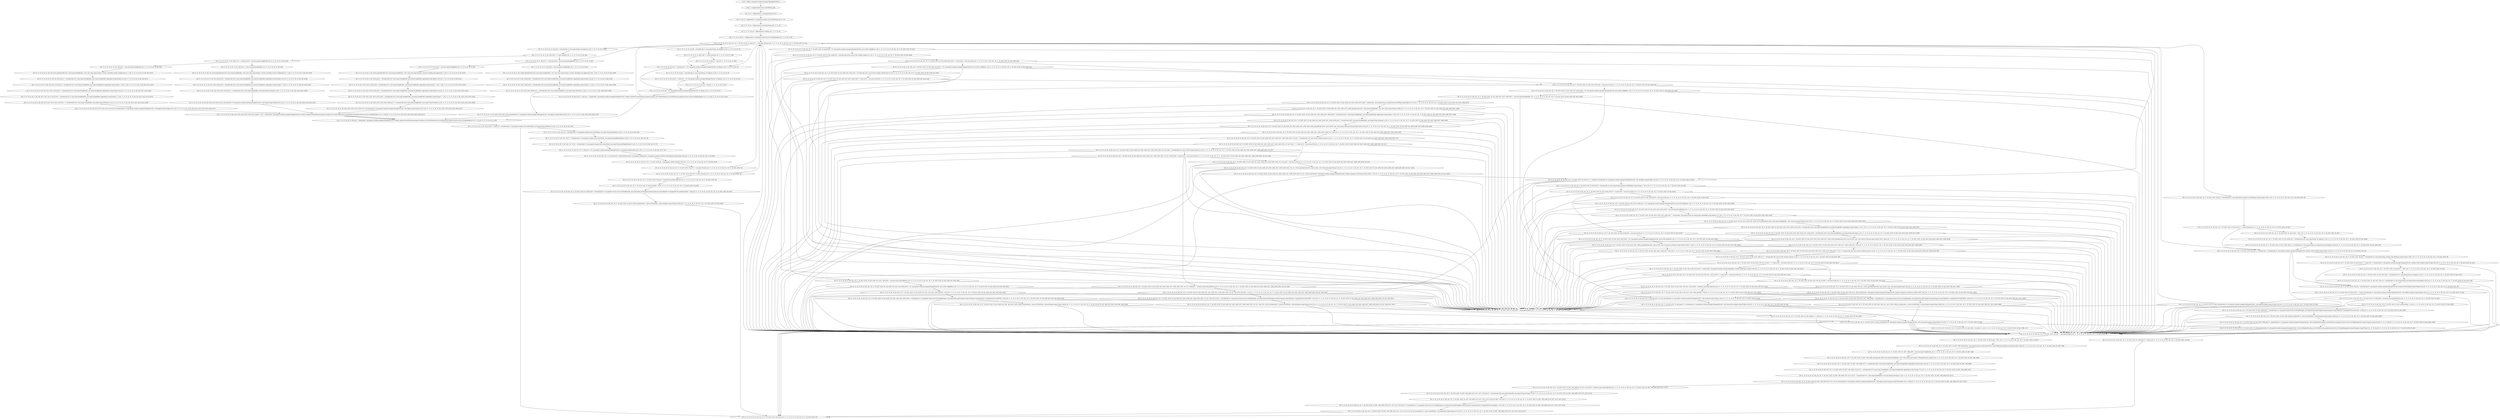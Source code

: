 digraph "Control_Flow_Graph" {
    "[]_r0 := @this: org.apache.catalina.manager.ManagerServlet_[]"
    "[r0]_r1 := @parameter0: java.io.PrintWriter_[r0]"
    "[]_r0 := @this: org.apache.catalina.manager.ManagerServlet_[]"->"[r0]_r1 := @parameter0: java.io.PrintWriter_[r0]";
    "[r0, r1]_r2 := @parameter1: java.lang.String_[r0, r1]"
    "[r0]_r1 := @parameter0: java.io.PrintWriter_[r0]"->"[r0, r1]_r2 := @parameter1: java.lang.String_[r0, r1]";
    "[r0, r1, r2]_r3 := @parameter2: org.apache.catalina.util.ContextName_[r0, r1, r2]"
    "[r0, r1]_r2 := @parameter1: java.lang.String_[r0, r1]"->"[r0, r1, r2]_r3 := @parameter2: org.apache.catalina.util.ContextName_[r0, r1, r2]";
    "[r0, r1, r2, r3]_r4 := @parameter3: java.lang.String_[r0, r1, r2, r3]"
    "[r0, r1, r2]_r3 := @parameter2: org.apache.catalina.util.ContextName_[r0, r1, r2]"->"[r0, r1, r2, r3]_r4 := @parameter3: java.lang.String_[r0, r1, r2, r3]";
    "[r0, r1, r2, r3, r4]_z0 := @parameter4: boolean_[r0, r1, r2, r3, r4]"
    "[r0, r1, r2, r3]_r4 := @parameter3: java.lang.String_[r0, r1, r2, r3]"->"[r0, r1, r2, r3, r4]_z0 := @parameter4: boolean_[r0, r1, r2, r3, r4]";
    "[r0, r1, r2, r3, r4, z0]_r5 := @parameter5: org.apache.tomcat.util.res.StringManager_[r0, r1, r2, r3, r4, z0]"
    "[r0, r1, r2, r3, r4]_z0 := @parameter4: boolean_[r0, r1, r2, r3, r4]"->"[r0, r1, r2, r3, r4, z0]_r5 := @parameter5: org.apache.tomcat.util.res.StringManager_[r0, r1, r2, r3, r4, z0]";
    "[r0, r1, r2, r3, r4, z0, r5, $i2, $z1, r6, r7, r8, $r32, $r33, r9, $z4]_if r2 == null goto (branch)_[r0, r1, r2, r3, r4, z0, r5, $i2, $z1, r6, r7, r8, $r32, $r33, r9, $z4]"
    "[r0, r1, r2, r3, r4, z0]_r5 := @parameter5: org.apache.tomcat.util.res.StringManager_[r0, r1, r2, r3, r4, z0]"->"[r0, r1, r2, r3, r4, z0, r5, $i2, $z1, r6, r7, r8, $r32, $r33, r9, $z4]_if r2 == null goto (branch)_[r0, r1, r2, r3, r4, z0, r5, $i2, $z1, r6, r7, r8, $r32, $r33, r9, $z4]";
    "[r0, r1, r2, r3, r4, z0, r5]_$i0 = virtualinvoke r2.<java.lang.String: int length()>()_[r0, r1, r2, r3, r4, z0, r5]"
    "[r0, r1, r2, r3, r4, z0, r5, $i2, $z1, r6, r7, r8, $r32, $r33, r9, $z4]_if r2 == null goto (branch)_[r0, r1, r2, r3, r4, z0, r5, $i2, $z1, r6, r7, r8, $r32, $r33, r9, $z4]"->"[r0, r1, r2, r3, r4, z0, r5]_$i0 = virtualinvoke r2.<java.lang.String: int length()>()_[r0, r1, r2, r3, r4, z0, r5]";
    "[r0, r1, r2, r3, r4, z0, r5]_if r4 == null goto $i2 = r0.<org.apache.catalina.manager.ManagerServlet: int debug>_[r0, r1, r2, r3, r4, z0, r5]"
    "[r0, r1, r2, r3, r4, z0, r5, $i2, $z1, r6, r7, r8, $r32, $r33, r9, $z4]_if r2 == null goto (branch)_[r0, r1, r2, r3, r4, z0, r5, $i2, $z1, r6, r7, r8, $r32, $r33, r9, $z4]"->"[r0, r1, r2, r3, r4, z0, r5]_if r4 == null goto $i2 = r0.<org.apache.catalina.manager.ManagerServlet: int debug>_[r0, r1, r2, r3, r4, z0, r5]";
    "[r0, r1, r2, r3, r4, z0, r5, $i0]_if $i0 != 0 goto (branch)_[r0, r1, r2, r3, r4, z0, r5, $i0]"
    "[r0, r1, r2, r3, r4, z0, r5]_$i0 = virtualinvoke r2.<java.lang.String: int length()>()_[r0, r1, r2, r3, r4, z0, r5]"->"[r0, r1, r2, r3, r4, z0, r5, $i0]_if $i0 != 0 goto (branch)_[r0, r1, r2, r3, r4, z0, r5, $i0]";
    "[r0, r1, r2, r3, r4, z0, r5, $i0]_r2 = null_[r0, r1, r2, r3, r4, z0, r5, $i0]"
    "[r0, r1, r2, r3, r4, z0, r5, $i0]_if $i0 != 0 goto (branch)_[r0, r1, r2, r3, r4, z0, r5, $i0]"->"[r0, r1, r2, r3, r4, z0, r5, $i0]_r2 = null_[r0, r1, r2, r3, r4, z0, r5, $i0]";
    "[r0, r1, r2, r3, r4, z0, r5, $i0]_if $i0 != 0 goto (branch)_[r0, r1, r2, r3, r4, z0, r5, $i0]"->"[r0, r1, r2, r3, r4, z0, r5]_if r4 == null goto $i2 = r0.<org.apache.catalina.manager.ManagerServlet: int debug>_[r0, r1, r2, r3, r4, z0, r5]";
    "[r0, r1, r2, r3, r4, z0, r5, $i0]_r2 = null_[r0, r1, r2, r3, r4, z0, r5, $i0]"->"[r0, r1, r2, r3, r4, z0, r5]_if r4 == null goto $i2 = r0.<org.apache.catalina.manager.ManagerServlet: int debug>_[r0, r1, r2, r3, r4, z0, r5]";
    "[r0, r1, r2, r3, r4, z0, r5]_$i1 = virtualinvoke r4.<java.lang.String: int length()>()_[r0, r1, r2, r3, r4, z0, r5]"
    "[r0, r1, r2, r3, r4, z0, r5]_if r4 == null goto $i2 = r0.<org.apache.catalina.manager.ManagerServlet: int debug>_[r0, r1, r2, r3, r4, z0, r5]"->"[r0, r1, r2, r3, r4, z0, r5]_$i1 = virtualinvoke r4.<java.lang.String: int length()>()_[r0, r1, r2, r3, r4, z0, r5]";
    "[r0, r1, r2, r3, r4, z0, r5]_$i2 = r0.<org.apache.catalina.manager.ManagerServlet: int debug>_[r0, r1, r2, r3, r4, z0, r5]"
    "[r0, r1, r2, r3, r4, z0, r5]_if r4 == null goto $i2 = r0.<org.apache.catalina.manager.ManagerServlet: int debug>_[r0, r1, r2, r3, r4, z0, r5]"->"[r0, r1, r2, r3, r4, z0, r5]_$i2 = r0.<org.apache.catalina.manager.ManagerServlet: int debug>_[r0, r1, r2, r3, r4, z0, r5]";
    "[r0, r1, r2, r3, r4, z0, r5, $i1]_if $i1 != 0 goto $i2 = r0.<org.apache.catalina.manager.ManagerServlet: int debug>_[r0, r1, r2, r3, r4, z0, r5, $i1]"
    "[r0, r1, r2, r3, r4, z0, r5]_$i1 = virtualinvoke r4.<java.lang.String: int length()>()_[r0, r1, r2, r3, r4, z0, r5]"->"[r0, r1, r2, r3, r4, z0, r5, $i1]_if $i1 != 0 goto $i2 = r0.<org.apache.catalina.manager.ManagerServlet: int debug>_[r0, r1, r2, r3, r4, z0, r5, $i1]";
    "[r0, r1, r2, r3, r4, z0, r5, $i1]_r4 = null_[r0, r1, r2, r3, r4, z0, r5, $i1]"
    "[r0, r1, r2, r3, r4, z0, r5, $i1]_if $i1 != 0 goto $i2 = r0.<org.apache.catalina.manager.ManagerServlet: int debug>_[r0, r1, r2, r3, r4, z0, r5, $i1]"->"[r0, r1, r2, r3, r4, z0, r5, $i1]_r4 = null_[r0, r1, r2, r3, r4, z0, r5, $i1]";
    "[r0, r1, r2, r3, r4, z0, r5, $i1]_if $i1 != 0 goto $i2 = r0.<org.apache.catalina.manager.ManagerServlet: int debug>_[r0, r1, r2, r3, r4, z0, r5, $i1]"->"[r0, r1, r2, r3, r4, z0, r5]_$i2 = r0.<org.apache.catalina.manager.ManagerServlet: int debug>_[r0, r1, r2, r3, r4, z0, r5]";
    "[r0, r1, r2, r3, r4, z0, r5, $i1]_r4 = null_[r0, r1, r2, r3, r4, z0, r5, $i1]"->"[r0, r1, r2, r3, r4, z0, r5]_$i2 = r0.<org.apache.catalina.manager.ManagerServlet: int debug>_[r0, r1, r2, r3, r4, z0, r5]";
    "[r0, r1, r2, r3, r4, z0, r5, $i2]_if $i2 < 1 goto $z1 = staticinvoke <org.apache.catalina.manager.ManagerServlet: boolean validateContextName(org.apache.catalina.util.ContextName,java.io.PrintWriter,org.apache.tomcat.util.res.StringManager)>(r3, r1, r5)_[r0, r1, r2, r3, r4, z0, r5, $i2]"
    "[r0, r1, r2, r3, r4, z0, r5]_$i2 = r0.<org.apache.catalina.manager.ManagerServlet: int debug>_[r0, r1, r2, r3, r4, z0, r5]"->"[r0, r1, r2, r3, r4, z0, r5, $i2]_if $i2 < 1 goto $z1 = staticinvoke <org.apache.catalina.manager.ManagerServlet: boolean validateContextName(org.apache.catalina.util.ContextName,java.io.PrintWriter,org.apache.tomcat.util.res.StringManager)>(r3, r1, r5)_[r0, r1, r2, r3, r4, z0, r5, $i2]";
    "[r0, r1, r2, r3, r4, z0, r5, $i2]_if $i2 < 1 goto $z1 = staticinvoke <org.apache.catalina.manager.ManagerServlet: boolean validateContextName(org.apache.catalina.util.ContextName,java.io.PrintWriter,org.apache.tomcat.util.res.StringManager)>(r3, r1, r5)_[r0, r1, r2, r3, r4, z0, r5, $i2]"->"[r0, r1, r2, r3, r4, z0, r5, $i2, $z1, r6, r7, r8, $r32, $r33, r9, $z4]_if r2 == null goto (branch)_[r0, r1, r2, r3, r4, z0, r5, $i2, $z1, r6, r7, r8, $r32, $r33, r9, $z4]";
    "[r0, r1, r2, r3, r4, z0, r5, $i2]_$z1 = staticinvoke <org.apache.catalina.manager.ManagerServlet: boolean validateContextName(org.apache.catalina.util.ContextName,java.io.PrintWriter,org.apache.tomcat.util.res.StringManager)>(r3, r1, r5)_[r0, r1, r2, r3, r4, z0, r5, $i2]"
    "[r0, r1, r2, r3, r4, z0, r5, $i2]_if $i2 < 1 goto $z1 = staticinvoke <org.apache.catalina.manager.ManagerServlet: boolean validateContextName(org.apache.catalina.util.ContextName,java.io.PrintWriter,org.apache.tomcat.util.res.StringManager)>(r3, r1, r5)_[r0, r1, r2, r3, r4, z0, r5, $i2]"->"[r0, r1, r2, r3, r4, z0, r5, $i2]_$z1 = staticinvoke <org.apache.catalina.manager.ManagerServlet: boolean validateContextName(org.apache.catalina.util.ContextName,java.io.PrintWriter,org.apache.tomcat.util.res.StringManager)>(r3, r1, r5)_[r0, r1, r2, r3, r4, z0, r5, $i2]";
    "[r0, r1, r2, r3, r4, z0, r5, $i2]_$i3 = virtualinvoke r2.<java.lang.String: int length()>()_[r0, r1, r2, r3, r4, z0, r5, $i2]"
    "[r0, r1, r2, r3, r4, z0, r5, $i2, $z1, r6, r7, r8, $r32, $r33, r9, $z4]_if r2 == null goto (branch)_[r0, r1, r2, r3, r4, z0, r5, $i2, $z1, r6, r7, r8, $r32, $r33, r9, $z4]"->"[r0, r1, r2, r3, r4, z0, r5, $i2]_$i3 = virtualinvoke r2.<java.lang.String: int length()>()_[r0, r1, r2, r3, r4, z0, r5, $i2]";
    "[r0, r1, r2, r3, r4, z0, r5, $i2]_if r3 == null goto $r28 = new java.lang.StringBuilder_[r0, r1, r2, r3, r4, z0, r5, $i2]"
    "[r0, r1, r2, r3, r4, z0, r5, $i2, $z1, r6, r7, r8, $r32, $r33, r9, $z4]_if r2 == null goto (branch)_[r0, r1, r2, r3, r4, z0, r5, $i2, $z1, r6, r7, r8, $r32, $r33, r9, $z4]"->"[r0, r1, r2, r3, r4, z0, r5, $i2]_if r3 == null goto $r28 = new java.lang.StringBuilder_[r0, r1, r2, r3, r4, z0, r5, $i2]";
    "[r0, r1, r2, r3, r4, z0, r5, $i2, $i3]_if $i3 <= 0 goto (branch)_[r0, r1, r2, r3, r4, z0, r5, $i2, $i3]"
    "[r0, r1, r2, r3, r4, z0, r5, $i2]_$i3 = virtualinvoke r2.<java.lang.String: int length()>()_[r0, r1, r2, r3, r4, z0, r5, $i2]"->"[r0, r1, r2, r3, r4, z0, r5, $i2, $i3]_if $i3 <= 0 goto (branch)_[r0, r1, r2, r3, r4, z0, r5, $i2, $i3]";
    "[r0, r1, r2, r3, r4, z0, r5, $i2, $i3]_if r4 == null goto $r18 = new java.lang.StringBuilder_[r0, r1, r2, r3, r4, z0, r5, $i2, $i3]"
    "[r0, r1, r2, r3, r4, z0, r5, $i2, $i3]_if $i3 <= 0 goto (branch)_[r0, r1, r2, r3, r4, z0, r5, $i2, $i3]"->"[r0, r1, r2, r3, r4, z0, r5, $i2, $i3]_if r4 == null goto $r18 = new java.lang.StringBuilder_[r0, r1, r2, r3, r4, z0, r5, $i2, $i3]";
    "[r0, r1, r2, r3, r4, z0, r5, $i2, $i3]_if $i3 <= 0 goto (branch)_[r0, r1, r2, r3, r4, z0, r5, $i2, $i3]"->"[r0, r1, r2, r3, r4, z0, r5, $i2]_if r3 == null goto $r28 = new java.lang.StringBuilder_[r0, r1, r2, r3, r4, z0, r5, $i2]";
    "[r0, r1, r2, r3, r4, z0, r5, $i2, $i3]_$r12 = new java.lang.StringBuilder_[r0, r1, r2, r3, r4, z0, r5, $i2, $i3]"
    "[r0, r1, r2, r3, r4, z0, r5, $i2, $i3]_if r4 == null goto $r18 = new java.lang.StringBuilder_[r0, r1, r2, r3, r4, z0, r5, $i2, $i3]"->"[r0, r1, r2, r3, r4, z0, r5, $i2, $i3]_$r12 = new java.lang.StringBuilder_[r0, r1, r2, r3, r4, z0, r5, $i2, $i3]";
    "[r0, r1, r2, r3, r4, z0, r5, $i2, $i3]_$r18 = new java.lang.StringBuilder_[r0, r1, r2, r3, r4, z0, r5, $i2, $i3]"
    "[r0, r1, r2, r3, r4, z0, r5, $i2, $i3]_if r4 == null goto $r18 = new java.lang.StringBuilder_[r0, r1, r2, r3, r4, z0, r5, $i2, $i3]"->"[r0, r1, r2, r3, r4, z0, r5, $i2, $i3]_$r18 = new java.lang.StringBuilder_[r0, r1, r2, r3, r4, z0, r5, $i2, $i3]";
    "[r0, r1, r2, r3, r4, z0, r5, $i2, $i3, $r12]_specialinvoke $r12.<java.lang.StringBuilder: void <init>(java.lang.String)>(\"install: Installing context configuration at \'\")_[r0, r1, r2, r3, r4, z0, r5, $i2, $i3, $r12]"
    "[r0, r1, r2, r3, r4, z0, r5, $i2, $i3]_$r12 = new java.lang.StringBuilder_[r0, r1, r2, r3, r4, z0, r5, $i2, $i3]"->"[r0, r1, r2, r3, r4, z0, r5, $i2, $i3, $r12]_specialinvoke $r12.<java.lang.StringBuilder: void <init>(java.lang.String)>(\"install: Installing context configuration at \'\")_[r0, r1, r2, r3, r4, z0, r5, $i2, $i3, $r12]";
    "[r0, r1, r2, r3, r4, z0, r5, $i2, $i3, $r12]_$r13 = virtualinvoke $r12.<java.lang.StringBuilder: java.lang.StringBuilder append(java.lang.String)>(r2)_[r0, r1, r2, r3, r4, z0, r5, $i2, $i3, $r12]"
    "[r0, r1, r2, r3, r4, z0, r5, $i2, $i3, $r12]_specialinvoke $r12.<java.lang.StringBuilder: void <init>(java.lang.String)>(\"install: Installing context configuration at \'\")_[r0, r1, r2, r3, r4, z0, r5, $i2, $i3, $r12]"->"[r0, r1, r2, r3, r4, z0, r5, $i2, $i3, $r12]_$r13 = virtualinvoke $r12.<java.lang.StringBuilder: java.lang.StringBuilder append(java.lang.String)>(r2)_[r0, r1, r2, r3, r4, z0, r5, $i2, $i3, $r12]";
    "[r0, r1, r2, r3, r4, z0, r5, $i2, $i3, $r12, $r13]_$r14 = virtualinvoke $r13.<java.lang.StringBuilder: java.lang.StringBuilder append(java.lang.String)>(\"\' from \'\")_[r0, r1, r2, r3, r4, z0, r5, $i2, $i3, $r12, $r13]"
    "[r0, r1, r2, r3, r4, z0, r5, $i2, $i3, $r12]_$r13 = virtualinvoke $r12.<java.lang.StringBuilder: java.lang.StringBuilder append(java.lang.String)>(r2)_[r0, r1, r2, r3, r4, z0, r5, $i2, $i3, $r12]"->"[r0, r1, r2, r3, r4, z0, r5, $i2, $i3, $r12, $r13]_$r14 = virtualinvoke $r13.<java.lang.StringBuilder: java.lang.StringBuilder append(java.lang.String)>(\"\' from \'\")_[r0, r1, r2, r3, r4, z0, r5, $i2, $i3, $r12, $r13]";
    "[r0, r1, r2, r3, r4, z0, r5, $i2, $i3, $r12, $r13, $r14]_$r15 = virtualinvoke $r14.<java.lang.StringBuilder: java.lang.StringBuilder append(java.lang.String)>(r4)_[r0, r1, r2, r3, r4, z0, r5, $i2, $i3, $r12, $r13, $r14]"
    "[r0, r1, r2, r3, r4, z0, r5, $i2, $i3, $r12, $r13]_$r14 = virtualinvoke $r13.<java.lang.StringBuilder: java.lang.StringBuilder append(java.lang.String)>(\"\' from \'\")_[r0, r1, r2, r3, r4, z0, r5, $i2, $i3, $r12, $r13]"->"[r0, r1, r2, r3, r4, z0, r5, $i2, $i3, $r12, $r13, $r14]_$r15 = virtualinvoke $r14.<java.lang.StringBuilder: java.lang.StringBuilder append(java.lang.String)>(r4)_[r0, r1, r2, r3, r4, z0, r5, $i2, $i3, $r12, $r13, $r14]";
    "[r0, r1, r2, r3, r4, z0, r5, $i2, $i3, $r12, $r13, $r14, $r15]_$r16 = virtualinvoke $r15.<java.lang.StringBuilder: java.lang.StringBuilder append(java.lang.String)>(\"\'\")_[r0, r1, r2, r3, r4, z0, r5, $i2, $i3, $r12, $r13, $r14, $r15]"
    "[r0, r1, r2, r3, r4, z0, r5, $i2, $i3, $r12, $r13, $r14]_$r15 = virtualinvoke $r14.<java.lang.StringBuilder: java.lang.StringBuilder append(java.lang.String)>(r4)_[r0, r1, r2, r3, r4, z0, r5, $i2, $i3, $r12, $r13, $r14]"->"[r0, r1, r2, r3, r4, z0, r5, $i2, $i3, $r12, $r13, $r14, $r15]_$r16 = virtualinvoke $r15.<java.lang.StringBuilder: java.lang.StringBuilder append(java.lang.String)>(\"\'\")_[r0, r1, r2, r3, r4, z0, r5, $i2, $i3, $r12, $r13, $r14, $r15]";
    "[r0, r1, r2, r3, r4, z0, r5, $i2, $i3, $r12, $r13, $r14, $r15, $r16]_$r17 = virtualinvoke $r16.<java.lang.StringBuilder: java.lang.String toString()>()_[r0, r1, r2, r3, r4, z0, r5, $i2, $i3, $r12, $r13, $r14, $r15, $r16]"
    "[r0, r1, r2, r3, r4, z0, r5, $i2, $i3, $r12, $r13, $r14, $r15]_$r16 = virtualinvoke $r15.<java.lang.StringBuilder: java.lang.StringBuilder append(java.lang.String)>(\"\'\")_[r0, r1, r2, r3, r4, z0, r5, $i2, $i3, $r12, $r13, $r14, $r15]"->"[r0, r1, r2, r3, r4, z0, r5, $i2, $i3, $r12, $r13, $r14, $r15, $r16]_$r17 = virtualinvoke $r16.<java.lang.StringBuilder: java.lang.String toString()>()_[r0, r1, r2, r3, r4, z0, r5, $i2, $i3, $r12, $r13, $r14, $r15, $r16]";
    "[r0, r1, r2, r3, r4, z0, r5, $i2, $i3, $r12, $r13, $r14, $r15, $r16, $r17]_virtualinvoke r0.<org.apache.catalina.manager.ManagerServlet: void log(java.lang.String)>($r17)_[r0, r1, r2, r3, r4, z0, r5, $i2, $i3, $r12, $r13, $r14, $r15, $r16, $r17]"
    "[r0, r1, r2, r3, r4, z0, r5, $i2, $i3, $r12, $r13, $r14, $r15, $r16]_$r17 = virtualinvoke $r16.<java.lang.StringBuilder: java.lang.String toString()>()_[r0, r1, r2, r3, r4, z0, r5, $i2, $i3, $r12, $r13, $r14, $r15, $r16]"->"[r0, r1, r2, r3, r4, z0, r5, $i2, $i3, $r12, $r13, $r14, $r15, $r16, $r17]_virtualinvoke r0.<org.apache.catalina.manager.ManagerServlet: void log(java.lang.String)>($r17)_[r0, r1, r2, r3, r4, z0, r5, $i2, $i3, $r12, $r13, $r14, $r15, $r16, $r17]";
    "[r0, r1, r2, r3, r4, z0, r5, $i2, $r22, $r23, $r24, $r25, $r26, $r27]_goto [?= $z1 = staticinvoke <org.apache.catalina.manager.ManagerServlet: boolean validateContextName(org.apache.catalina.util.ContextName,java.io.PrintWriter,org.apache.tomcat.util.res.StringManager)>(r3, r1, r5)]_[r0, r1, r2, r3, r4, z0, r5, $i2, $r22, $r23, $r24, $r25, $r26, $r27]"
    "[r0, r1, r2, r3, r4, z0, r5, $i2, $i3, $r12, $r13, $r14, $r15, $r16, $r17]_virtualinvoke r0.<org.apache.catalina.manager.ManagerServlet: void log(java.lang.String)>($r17)_[r0, r1, r2, r3, r4, z0, r5, $i2, $i3, $r12, $r13, $r14, $r15, $r16, $r17]"->"[r0, r1, r2, r3, r4, z0, r5, $i2, $r22, $r23, $r24, $r25, $r26, $r27]_goto [?= $z1 = staticinvoke <org.apache.catalina.manager.ManagerServlet: boolean validateContextName(org.apache.catalina.util.ContextName,java.io.PrintWriter,org.apache.tomcat.util.res.StringManager)>(r3, r1, r5)]_[r0, r1, r2, r3, r4, z0, r5, $i2, $r22, $r23, $r24, $r25, $r26, $r27]";
    "[r0, r1, r2, r3, r4, z0, r5, $i2, $r22, $r23, $r24, $r25, $r26, $r27]_goto [?= $z1 = staticinvoke <org.apache.catalina.manager.ManagerServlet: boolean validateContextName(org.apache.catalina.util.ContextName,java.io.PrintWriter,org.apache.tomcat.util.res.StringManager)>(r3, r1, r5)]_[r0, r1, r2, r3, r4, z0, r5, $i2, $r22, $r23, $r24, $r25, $r26, $r27]"->"[r0, r1, r2, r3, r4, z0, r5, $i2]_$z1 = staticinvoke <org.apache.catalina.manager.ManagerServlet: boolean validateContextName(org.apache.catalina.util.ContextName,java.io.PrintWriter,org.apache.tomcat.util.res.StringManager)>(r3, r1, r5)_[r0, r1, r2, r3, r4, z0, r5, $i2]";
    "[r0, r1, r2, r3, r4, z0, r5, $i2, $i3, $r18]_specialinvoke $r18.<java.lang.StringBuilder: void <init>(java.lang.String)>(\"install: Installing context configuration at \'\")_[r0, r1, r2, r3, r4, z0, r5, $i2, $i3, $r18]"
    "[r0, r1, r2, r3, r4, z0, r5, $i2, $i3]_$r18 = new java.lang.StringBuilder_[r0, r1, r2, r3, r4, z0, r5, $i2, $i3]"->"[r0, r1, r2, r3, r4, z0, r5, $i2, $i3, $r18]_specialinvoke $r18.<java.lang.StringBuilder: void <init>(java.lang.String)>(\"install: Installing context configuration at \'\")_[r0, r1, r2, r3, r4, z0, r5, $i2, $i3, $r18]";
    "[r0, r1, r2, r3, r4, z0, r5, $i2, $i3, $r18]_$r19 = virtualinvoke $r18.<java.lang.StringBuilder: java.lang.StringBuilder append(java.lang.String)>(r2)_[r0, r1, r2, r3, r4, z0, r5, $i2, $i3, $r18]"
    "[r0, r1, r2, r3, r4, z0, r5, $i2, $i3, $r18]_specialinvoke $r18.<java.lang.StringBuilder: void <init>(java.lang.String)>(\"install: Installing context configuration at \'\")_[r0, r1, r2, r3, r4, z0, r5, $i2, $i3, $r18]"->"[r0, r1, r2, r3, r4, z0, r5, $i2, $i3, $r18]_$r19 = virtualinvoke $r18.<java.lang.StringBuilder: java.lang.StringBuilder append(java.lang.String)>(r2)_[r0, r1, r2, r3, r4, z0, r5, $i2, $i3, $r18]";
    "[r0, r1, r2, r3, r4, z0, r5, $i2, $i3, $r18, $r19]_$r20 = virtualinvoke $r19.<java.lang.StringBuilder: java.lang.StringBuilder append(java.lang.String)>(\"\'\")_[r0, r1, r2, r3, r4, z0, r5, $i2, $i3, $r18, $r19]"
    "[r0, r1, r2, r3, r4, z0, r5, $i2, $i3, $r18]_$r19 = virtualinvoke $r18.<java.lang.StringBuilder: java.lang.StringBuilder append(java.lang.String)>(r2)_[r0, r1, r2, r3, r4, z0, r5, $i2, $i3, $r18]"->"[r0, r1, r2, r3, r4, z0, r5, $i2, $i3, $r18, $r19]_$r20 = virtualinvoke $r19.<java.lang.StringBuilder: java.lang.StringBuilder append(java.lang.String)>(\"\'\")_[r0, r1, r2, r3, r4, z0, r5, $i2, $i3, $r18, $r19]";
    "[r0, r1, r2, r3, r4, z0, r5, $i2, $i3, $r18, $r19, $r20]_$r21 = virtualinvoke $r20.<java.lang.StringBuilder: java.lang.String toString()>()_[r0, r1, r2, r3, r4, z0, r5, $i2, $i3, $r18, $r19, $r20]"
    "[r0, r1, r2, r3, r4, z0, r5, $i2, $i3, $r18, $r19]_$r20 = virtualinvoke $r19.<java.lang.StringBuilder: java.lang.StringBuilder append(java.lang.String)>(\"\'\")_[r0, r1, r2, r3, r4, z0, r5, $i2, $i3, $r18, $r19]"->"[r0, r1, r2, r3, r4, z0, r5, $i2, $i3, $r18, $r19, $r20]_$r21 = virtualinvoke $r20.<java.lang.StringBuilder: java.lang.String toString()>()_[r0, r1, r2, r3, r4, z0, r5, $i2, $i3, $r18, $r19, $r20]";
    "[r0, r1, r2, r3, r4, z0, r5, $i2, $i3, $r18, $r19, $r20, $r21]_virtualinvoke r0.<org.apache.catalina.manager.ManagerServlet: void log(java.lang.String)>($r21)_[r0, r1, r2, r3, r4, z0, r5, $i2, $i3, $r18, $r19, $r20, $r21]"
    "[r0, r1, r2, r3, r4, z0, r5, $i2, $i3, $r18, $r19, $r20]_$r21 = virtualinvoke $r20.<java.lang.StringBuilder: java.lang.String toString()>()_[r0, r1, r2, r3, r4, z0, r5, $i2, $i3, $r18, $r19, $r20]"->"[r0, r1, r2, r3, r4, z0, r5, $i2, $i3, $r18, $r19, $r20, $r21]_virtualinvoke r0.<org.apache.catalina.manager.ManagerServlet: void log(java.lang.String)>($r21)_[r0, r1, r2, r3, r4, z0, r5, $i2, $i3, $r18, $r19, $r20, $r21]";
    "[r0, r1, r2, r3, r4, z0, r5, $i2, $i3, $r18, $r19, $r20, $r21]_virtualinvoke r0.<org.apache.catalina.manager.ManagerServlet: void log(java.lang.String)>($r21)_[r0, r1, r2, r3, r4, z0, r5, $i2, $i3, $r18, $r19, $r20, $r21]"->"[r0, r1, r2, r3, r4, z0, r5, $i2, $r22, $r23, $r24, $r25, $r26, $r27]_goto [?= $z1 = staticinvoke <org.apache.catalina.manager.ManagerServlet: boolean validateContextName(org.apache.catalina.util.ContextName,java.io.PrintWriter,org.apache.tomcat.util.res.StringManager)>(r3, r1, r5)]_[r0, r1, r2, r3, r4, z0, r5, $i2, $r22, $r23, $r24, $r25, $r26, $r27]";
    "[r0, r1, r2, r3, r4, z0, r5, $i2, $r22, $r23, $r24, $r25, $r26, $r27]_goto [?= $z1 = staticinvoke <org.apache.catalina.manager.ManagerServlet: boolean validateContextName(org.apache.catalina.util.ContextName,java.io.PrintWriter,org.apache.tomcat.util.res.StringManager)>(r3, r1, r5)]_[r0, r1, r2, r3, r4, z0, r5, $i2, $r22, $r23, $r24, $r25, $r26, $r27]"->"[r0, r1, r2, r3, r4, z0, r5, $i2]_$z1 = staticinvoke <org.apache.catalina.manager.ManagerServlet: boolean validateContextName(org.apache.catalina.util.ContextName,java.io.PrintWriter,org.apache.tomcat.util.res.StringManager)>(r3, r1, r5)_[r0, r1, r2, r3, r4, z0, r5, $i2]";
    "[r0, r1, r2, r3, r4, z0, r5, $i2]_$r22 = new java.lang.StringBuilder_[r0, r1, r2, r3, r4, z0, r5, $i2]"
    "[r0, r1, r2, r3, r4, z0, r5, $i2]_if r3 == null goto $r28 = new java.lang.StringBuilder_[r0, r1, r2, r3, r4, z0, r5, $i2]"->"[r0, r1, r2, r3, r4, z0, r5, $i2]_$r22 = new java.lang.StringBuilder_[r0, r1, r2, r3, r4, z0, r5, $i2]";
    "[r0, r1, r2, r3, r4, z0, r5, $i2]_$r28 = new java.lang.StringBuilder_[r0, r1, r2, r3, r4, z0, r5, $i2]"
    "[r0, r1, r2, r3, r4, z0, r5, $i2]_if r3 == null goto $r28 = new java.lang.StringBuilder_[r0, r1, r2, r3, r4, z0, r5, $i2]"->"[r0, r1, r2, r3, r4, z0, r5, $i2]_$r28 = new java.lang.StringBuilder_[r0, r1, r2, r3, r4, z0, r5, $i2]";
    "[r0, r1, r2, r3, r4, z0, r5, $i2, $r22]_specialinvoke $r22.<java.lang.StringBuilder: void <init>(java.lang.String)>(\"install: Installing web application \'\")_[r0, r1, r2, r3, r4, z0, r5, $i2, $r22]"
    "[r0, r1, r2, r3, r4, z0, r5, $i2]_$r22 = new java.lang.StringBuilder_[r0, r1, r2, r3, r4, z0, r5, $i2]"->"[r0, r1, r2, r3, r4, z0, r5, $i2, $r22]_specialinvoke $r22.<java.lang.StringBuilder: void <init>(java.lang.String)>(\"install: Installing web application \'\")_[r0, r1, r2, r3, r4, z0, r5, $i2, $r22]";
    "[r0, r1, r2, r3, r4, z0, r5, $i2, $r22]_$r23 = virtualinvoke $r22.<java.lang.StringBuilder: java.lang.StringBuilder append(java.lang.Object)>(r3)_[r0, r1, r2, r3, r4, z0, r5, $i2, $r22]"
    "[r0, r1, r2, r3, r4, z0, r5, $i2, $r22]_specialinvoke $r22.<java.lang.StringBuilder: void <init>(java.lang.String)>(\"install: Installing web application \'\")_[r0, r1, r2, r3, r4, z0, r5, $i2, $r22]"->"[r0, r1, r2, r3, r4, z0, r5, $i2, $r22]_$r23 = virtualinvoke $r22.<java.lang.StringBuilder: java.lang.StringBuilder append(java.lang.Object)>(r3)_[r0, r1, r2, r3, r4, z0, r5, $i2, $r22]";
    "[r0, r1, r2, r3, r4, z0, r5, $i2, $r22, $r23]_$r24 = virtualinvoke $r23.<java.lang.StringBuilder: java.lang.StringBuilder append(java.lang.String)>(\"\' from \'\")_[r0, r1, r2, r3, r4, z0, r5, $i2, $r22, $r23]"
    "[r0, r1, r2, r3, r4, z0, r5, $i2, $r22]_$r23 = virtualinvoke $r22.<java.lang.StringBuilder: java.lang.StringBuilder append(java.lang.Object)>(r3)_[r0, r1, r2, r3, r4, z0, r5, $i2, $r22]"->"[r0, r1, r2, r3, r4, z0, r5, $i2, $r22, $r23]_$r24 = virtualinvoke $r23.<java.lang.StringBuilder: java.lang.StringBuilder append(java.lang.String)>(\"\' from \'\")_[r0, r1, r2, r3, r4, z0, r5, $i2, $r22, $r23]";
    "[r0, r1, r2, r3, r4, z0, r5, $i2, $r22, $r23, $r24]_$r25 = virtualinvoke $r24.<java.lang.StringBuilder: java.lang.StringBuilder append(java.lang.String)>(r4)_[r0, r1, r2, r3, r4, z0, r5, $i2, $r22, $r23, $r24]"
    "[r0, r1, r2, r3, r4, z0, r5, $i2, $r22, $r23]_$r24 = virtualinvoke $r23.<java.lang.StringBuilder: java.lang.StringBuilder append(java.lang.String)>(\"\' from \'\")_[r0, r1, r2, r3, r4, z0, r5, $i2, $r22, $r23]"->"[r0, r1, r2, r3, r4, z0, r5, $i2, $r22, $r23, $r24]_$r25 = virtualinvoke $r24.<java.lang.StringBuilder: java.lang.StringBuilder append(java.lang.String)>(r4)_[r0, r1, r2, r3, r4, z0, r5, $i2, $r22, $r23, $r24]";
    "[r0, r1, r2, r3, r4, z0, r5, $i2, $r22, $r23, $r24, $r25]_$r26 = virtualinvoke $r25.<java.lang.StringBuilder: java.lang.StringBuilder append(java.lang.String)>(\"\'\")_[r0, r1, r2, r3, r4, z0, r5, $i2, $r22, $r23, $r24, $r25]"
    "[r0, r1, r2, r3, r4, z0, r5, $i2, $r22, $r23, $r24]_$r25 = virtualinvoke $r24.<java.lang.StringBuilder: java.lang.StringBuilder append(java.lang.String)>(r4)_[r0, r1, r2, r3, r4, z0, r5, $i2, $r22, $r23, $r24]"->"[r0, r1, r2, r3, r4, z0, r5, $i2, $r22, $r23, $r24, $r25]_$r26 = virtualinvoke $r25.<java.lang.StringBuilder: java.lang.StringBuilder append(java.lang.String)>(\"\'\")_[r0, r1, r2, r3, r4, z0, r5, $i2, $r22, $r23, $r24, $r25]";
    "[r0, r1, r2, r3, r4, z0, r5, $i2, $r22, $r23, $r24, $r25, $r26]_$r27 = virtualinvoke $r26.<java.lang.StringBuilder: java.lang.String toString()>()_[r0, r1, r2, r3, r4, z0, r5, $i2, $r22, $r23, $r24, $r25, $r26]"
    "[r0, r1, r2, r3, r4, z0, r5, $i2, $r22, $r23, $r24, $r25]_$r26 = virtualinvoke $r25.<java.lang.StringBuilder: java.lang.StringBuilder append(java.lang.String)>(\"\'\")_[r0, r1, r2, r3, r4, z0, r5, $i2, $r22, $r23, $r24, $r25]"->"[r0, r1, r2, r3, r4, z0, r5, $i2, $r22, $r23, $r24, $r25, $r26]_$r27 = virtualinvoke $r26.<java.lang.StringBuilder: java.lang.String toString()>()_[r0, r1, r2, r3, r4, z0, r5, $i2, $r22, $r23, $r24, $r25, $r26]";
    "[r0, r1, r2, r3, r4, z0, r5, $i2, $r22, $r23, $r24, $r25, $r26, $r27]_virtualinvoke r0.<org.apache.catalina.manager.ManagerServlet: void log(java.lang.String)>($r27)_[r0, r1, r2, r3, r4, z0, r5, $i2, $r22, $r23, $r24, $r25, $r26, $r27]"
    "[r0, r1, r2, r3, r4, z0, r5, $i2, $r22, $r23, $r24, $r25, $r26]_$r27 = virtualinvoke $r26.<java.lang.StringBuilder: java.lang.String toString()>()_[r0, r1, r2, r3, r4, z0, r5, $i2, $r22, $r23, $r24, $r25, $r26]"->"[r0, r1, r2, r3, r4, z0, r5, $i2, $r22, $r23, $r24, $r25, $r26, $r27]_virtualinvoke r0.<org.apache.catalina.manager.ManagerServlet: void log(java.lang.String)>($r27)_[r0, r1, r2, r3, r4, z0, r5, $i2, $r22, $r23, $r24, $r25, $r26, $r27]";
    "[r0, r1, r2, r3, r4, z0, r5, $i2, $r22, $r23, $r24, $r25, $r26, $r27]_virtualinvoke r0.<org.apache.catalina.manager.ManagerServlet: void log(java.lang.String)>($r27)_[r0, r1, r2, r3, r4, z0, r5, $i2, $r22, $r23, $r24, $r25, $r26, $r27]"->"[r0, r1, r2, r3, r4, z0, r5, $i2, $r22, $r23, $r24, $r25, $r26, $r27]_goto [?= $z1 = staticinvoke <org.apache.catalina.manager.ManagerServlet: boolean validateContextName(org.apache.catalina.util.ContextName,java.io.PrintWriter,org.apache.tomcat.util.res.StringManager)>(r3, r1, r5)]_[r0, r1, r2, r3, r4, z0, r5, $i2, $r22, $r23, $r24, $r25, $r26, $r27]";
    "[r0, r1, r2, r3, r4, z0, r5, $i2, $r22, $r23, $r24, $r25, $r26, $r27]_goto [?= $z1 = staticinvoke <org.apache.catalina.manager.ManagerServlet: boolean validateContextName(org.apache.catalina.util.ContextName,java.io.PrintWriter,org.apache.tomcat.util.res.StringManager)>(r3, r1, r5)]_[r0, r1, r2, r3, r4, z0, r5, $i2, $r22, $r23, $r24, $r25, $r26, $r27]"->"[r0, r1, r2, r3, r4, z0, r5, $i2]_$z1 = staticinvoke <org.apache.catalina.manager.ManagerServlet: boolean validateContextName(org.apache.catalina.util.ContextName,java.io.PrintWriter,org.apache.tomcat.util.res.StringManager)>(r3, r1, r5)_[r0, r1, r2, r3, r4, z0, r5, $i2]";
    "[r0, r1, r2, r3, r4, z0, r5, $i2, $r28]_specialinvoke $r28.<java.lang.StringBuilder: void <init>(java.lang.String)>(\"install: Installing web application from \'\")_[r0, r1, r2, r3, r4, z0, r5, $i2, $r28]"
    "[r0, r1, r2, r3, r4, z0, r5, $i2]_$r28 = new java.lang.StringBuilder_[r0, r1, r2, r3, r4, z0, r5, $i2]"->"[r0, r1, r2, r3, r4, z0, r5, $i2, $r28]_specialinvoke $r28.<java.lang.StringBuilder: void <init>(java.lang.String)>(\"install: Installing web application from \'\")_[r0, r1, r2, r3, r4, z0, r5, $i2, $r28]";
    "[r0, r1, r2, r3, r4, z0, r5, $i2, $r28]_$r29 = virtualinvoke $r28.<java.lang.StringBuilder: java.lang.StringBuilder append(java.lang.String)>(r4)_[r0, r1, r2, r3, r4, z0, r5, $i2, $r28]"
    "[r0, r1, r2, r3, r4, z0, r5, $i2, $r28]_specialinvoke $r28.<java.lang.StringBuilder: void <init>(java.lang.String)>(\"install: Installing web application from \'\")_[r0, r1, r2, r3, r4, z0, r5, $i2, $r28]"->"[r0, r1, r2, r3, r4, z0, r5, $i2, $r28]_$r29 = virtualinvoke $r28.<java.lang.StringBuilder: java.lang.StringBuilder append(java.lang.String)>(r4)_[r0, r1, r2, r3, r4, z0, r5, $i2, $r28]";
    "[r0, r1, r2, r3, r4, z0, r5, $i2, $r28, $r29]_$r30 = virtualinvoke $r29.<java.lang.StringBuilder: java.lang.StringBuilder append(java.lang.String)>(\"\'\")_[r0, r1, r2, r3, r4, z0, r5, $i2, $r28, $r29]"
    "[r0, r1, r2, r3, r4, z0, r5, $i2, $r28]_$r29 = virtualinvoke $r28.<java.lang.StringBuilder: java.lang.StringBuilder append(java.lang.String)>(r4)_[r0, r1, r2, r3, r4, z0, r5, $i2, $r28]"->"[r0, r1, r2, r3, r4, z0, r5, $i2, $r28, $r29]_$r30 = virtualinvoke $r29.<java.lang.StringBuilder: java.lang.StringBuilder append(java.lang.String)>(\"\'\")_[r0, r1, r2, r3, r4, z0, r5, $i2, $r28, $r29]";
    "[r0, r1, r2, r3, r4, z0, r5, $i2, $r28, $r29, $r30]_$r31 = virtualinvoke $r30.<java.lang.StringBuilder: java.lang.String toString()>()_[r0, r1, r2, r3, r4, z0, r5, $i2, $r28, $r29, $r30]"
    "[r0, r1, r2, r3, r4, z0, r5, $i2, $r28, $r29]_$r30 = virtualinvoke $r29.<java.lang.StringBuilder: java.lang.StringBuilder append(java.lang.String)>(\"\'\")_[r0, r1, r2, r3, r4, z0, r5, $i2, $r28, $r29]"->"[r0, r1, r2, r3, r4, z0, r5, $i2, $r28, $r29, $r30]_$r31 = virtualinvoke $r30.<java.lang.StringBuilder: java.lang.String toString()>()_[r0, r1, r2, r3, r4, z0, r5, $i2, $r28, $r29, $r30]";
    "[r0, r1, r2, r3, r4, z0, r5, $i2, $r28, $r29, $r30, $r31]_virtualinvoke r0.<org.apache.catalina.manager.ManagerServlet: void log(java.lang.String)>($r31)_[r0, r1, r2, r3, r4, z0, r5, $i2, $r28, $r29, $r30, $r31]"
    "[r0, r1, r2, r3, r4, z0, r5, $i2, $r28, $r29, $r30]_$r31 = virtualinvoke $r30.<java.lang.StringBuilder: java.lang.String toString()>()_[r0, r1, r2, r3, r4, z0, r5, $i2, $r28, $r29, $r30]"->"[r0, r1, r2, r3, r4, z0, r5, $i2, $r28, $r29, $r30, $r31]_virtualinvoke r0.<org.apache.catalina.manager.ManagerServlet: void log(java.lang.String)>($r31)_[r0, r1, r2, r3, r4, z0, r5, $i2, $r28, $r29, $r30, $r31]";
    "[r0, r1, r2, r3, r4, z0, r5, $i2, $r28, $r29, $r30, $r31]_virtualinvoke r0.<org.apache.catalina.manager.ManagerServlet: void log(java.lang.String)>($r31)_[r0, r1, r2, r3, r4, z0, r5, $i2, $r28, $r29, $r30, $r31]"->"[r0, r1, r2, r3, r4, z0, r5, $i2]_$z1 = staticinvoke <org.apache.catalina.manager.ManagerServlet: boolean validateContextName(org.apache.catalina.util.ContextName,java.io.PrintWriter,org.apache.tomcat.util.res.StringManager)>(r3, r1, r5)_[r0, r1, r2, r3, r4, z0, r5, $i2]";
    "[r0, r1, r2, r3, r4, z0, r5, $i2, $z1]_if $z1 != 0 goto r6 = virtualinvoke r3.<org.apache.catalina.util.ContextName: java.lang.String getName()>()_[r0, r1, r2, r3, r4, z0, r5, $i2, $z1]"
    "[r0, r1, r2, r3, r4, z0, r5, $i2]_$z1 = staticinvoke <org.apache.catalina.manager.ManagerServlet: boolean validateContextName(org.apache.catalina.util.ContextName,java.io.PrintWriter,org.apache.tomcat.util.res.StringManager)>(r3, r1, r5)_[r0, r1, r2, r3, r4, z0, r5, $i2]"->"[r0, r1, r2, r3, r4, z0, r5, $i2, $z1]_if $z1 != 0 goto r6 = virtualinvoke r3.<org.apache.catalina.util.ContextName: java.lang.String getName()>()_[r0, r1, r2, r3, r4, z0, r5, $i2, $z1]";
    "[r0, r1, r2, r3, r4, z0, r5, $i2, $z1, r6, r7, r8, $r32, $r33, r9]_return_[r0, r1, r2, r3, r4, z0, r5, $i2, $z1, r6, r7, r8, $r32, $r33, r9]"
    "[r0, r1, r2, r3, r4, z0, r5, $i2, $z1]_if $z1 != 0 goto r6 = virtualinvoke r3.<org.apache.catalina.util.ContextName: java.lang.String getName()>()_[r0, r1, r2, r3, r4, z0, r5, $i2, $z1]"->"[r0, r1, r2, r3, r4, z0, r5, $i2, $z1, r6, r7, r8, $r32, $r33, r9]_return_[r0, r1, r2, r3, r4, z0, r5, $i2, $z1, r6, r7, r8, $r32, $r33, r9]";
    "[r0, r1, r2, r3, r4, z0, r5, $i2, $z1]_r6 = virtualinvoke r3.<org.apache.catalina.util.ContextName: java.lang.String getName()>()_[r0, r1, r2, r3, r4, z0, r5, $i2, $z1]"
    "[r0, r1, r2, r3, r4, z0, r5, $i2, $z1]_if $z1 != 0 goto r6 = virtualinvoke r3.<org.apache.catalina.util.ContextName: java.lang.String getName()>()_[r0, r1, r2, r3, r4, z0, r5, $i2, $z1]"->"[r0, r1, r2, r3, r4, z0, r5, $i2, $z1]_r6 = virtualinvoke r3.<org.apache.catalina.util.ContextName: java.lang.String getName()>()_[r0, r1, r2, r3, r4, z0, r5, $i2, $z1]";
    "[r0, r1, r2, r3, r4, z0, r5, $i2, $z1, r6]_r7 = virtualinvoke r3.<org.apache.catalina.util.ContextName: java.lang.String getBaseName()>()_[r0, r1, r2, r3, r4, z0, r5, $i2, $z1, r6]"
    "[r0, r1, r2, r3, r4, z0, r5, $i2, $z1]_r6 = virtualinvoke r3.<org.apache.catalina.util.ContextName: java.lang.String getName()>()_[r0, r1, r2, r3, r4, z0, r5, $i2, $z1]"->"[r0, r1, r2, r3, r4, z0, r5, $i2, $z1, r6]_r7 = virtualinvoke r3.<org.apache.catalina.util.ContextName: java.lang.String getBaseName()>()_[r0, r1, r2, r3, r4, z0, r5, $i2, $z1, r6]";
    "[r0, r1, r2, r3, r4, z0, r5, $i2, $z1, r6, r7]_r8 = virtualinvoke r3.<org.apache.catalina.util.ContextName: java.lang.String getDisplayName()>()_[r0, r1, r2, r3, r4, z0, r5, $i2, $z1, r6, r7]"
    "[r0, r1, r2, r3, r4, z0, r5, $i2, $z1, r6]_r7 = virtualinvoke r3.<org.apache.catalina.util.ContextName: java.lang.String getBaseName()>()_[r0, r1, r2, r3, r4, z0, r5, $i2, $z1, r6]"->"[r0, r1, r2, r3, r4, z0, r5, $i2, $z1, r6, r7]_r8 = virtualinvoke r3.<org.apache.catalina.util.ContextName: java.lang.String getDisplayName()>()_[r0, r1, r2, r3, r4, z0, r5, $i2, $z1, r6, r7]";
    "[r0, r1, r2, r3, r4, z0, r5, $i2, $z1, r6, r7, r8]_$r32 = r0.<org.apache.catalina.manager.ManagerServlet: org.apache.catalina.Host host>_[r0, r1, r2, r3, r4, z0, r5, $i2, $z1, r6, r7, r8]"
    "[r0, r1, r2, r3, r4, z0, r5, $i2, $z1, r6, r7]_r8 = virtualinvoke r3.<org.apache.catalina.util.ContextName: java.lang.String getDisplayName()>()_[r0, r1, r2, r3, r4, z0, r5, $i2, $z1, r6, r7]"->"[r0, r1, r2, r3, r4, z0, r5, $i2, $z1, r6, r7, r8]_$r32 = r0.<org.apache.catalina.manager.ManagerServlet: org.apache.catalina.Host host>_[r0, r1, r2, r3, r4, z0, r5, $i2, $z1, r6, r7, r8]";
    "[r0, r1, r2, r3, r4, z0, r5, $i2, $z1, r6, r7, r8, $r32]_$r33 = interfaceinvoke $r32.<org.apache.catalina.Host: org.apache.catalina.Container findChild(java.lang.String)>(r6)_[r0, r1, r2, r3, r4, z0, r5, $i2, $z1, r6, r7, r8, $r32]"
    "[r0, r1, r2, r3, r4, z0, r5, $i2, $z1, r6, r7, r8]_$r32 = r0.<org.apache.catalina.manager.ManagerServlet: org.apache.catalina.Host host>_[r0, r1, r2, r3, r4, z0, r5, $i2, $z1, r6, r7, r8]"->"[r0, r1, r2, r3, r4, z0, r5, $i2, $z1, r6, r7, r8, $r32]_$r33 = interfaceinvoke $r32.<org.apache.catalina.Host: org.apache.catalina.Container findChild(java.lang.String)>(r6)_[r0, r1, r2, r3, r4, z0, r5, $i2, $z1, r6, r7, r8, $r32]";
    "[r0, r1, r2, r3, r4, z0, r5, $i2, $z1, r6, r7, r8, $r32, $r33]_r9 = (org.apache.catalina.Context) $r33_[r0, r1, r2, r3, r4, z0, r5, $i2, $z1, r6, r7, r8, $r32, $r33]"
    "[r0, r1, r2, r3, r4, z0, r5, $i2, $z1, r6, r7, r8, $r32]_$r33 = interfaceinvoke $r32.<org.apache.catalina.Host: org.apache.catalina.Container findChild(java.lang.String)>(r6)_[r0, r1, r2, r3, r4, z0, r5, $i2, $z1, r6, r7, r8, $r32]"->"[r0, r1, r2, r3, r4, z0, r5, $i2, $z1, r6, r7, r8, $r32, $r33]_r9 = (org.apache.catalina.Context) $r33_[r0, r1, r2, r3, r4, z0, r5, $i2, $z1, r6, r7, r8, $r32, $r33]";
    "[r0, r1, r2, r3, r4, z0, r5, $i2, $z1, r6, r7, r8, $r32, $r33, r9]_if r9 == null goto (branch)_[r0, r1, r2, r3, r4, z0, r5, $i2, $z1, r6, r7, r8, $r32, $r33, r9]"
    "[r0, r1, r2, r3, r4, z0, r5, $i2, $z1, r6, r7, r8, $r32, $r33]_r9 = (org.apache.catalina.Context) $r33_[r0, r1, r2, r3, r4, z0, r5, $i2, $z1, r6, r7, r8, $r32, $r33]"->"[r0, r1, r2, r3, r4, z0, r5, $i2, $z1, r6, r7, r8, $r32, $r33, r9]_if r9 == null goto (branch)_[r0, r1, r2, r3, r4, z0, r5, $i2, $z1, r6, r7, r8, $r32, $r33, r9]";
    "[r0, r1, r2, r3, r4, z0, r5, $i2, $z1, r6, r7, r8, $r32, $r33, r9]_if z0 != 0 goto (branch)_[r0, r1, r2, r3, r4, z0, r5, $i2, $z1, r6, r7, r8, $r32, $r33, r9]"
    "[r0, r1, r2, r3, r4, z0, r5, $i2, $z1, r6, r7, r8, $r32, $r33, r9]_if r9 == null goto (branch)_[r0, r1, r2, r3, r4, z0, r5, $i2, $z1, r6, r7, r8, $r32, $r33, r9]"->"[r0, r1, r2, r3, r4, z0, r5, $i2, $z1, r6, r7, r8, $r32, $r33, r9]_if z0 != 0 goto (branch)_[r0, r1, r2, r3, r4, z0, r5, $i2, $z1, r6, r7, r8, $r32, $r33, r9]";
    "[r0, r1, r2, r3, r4, z0, r5, $i2, $z1, r6, r7, r8, $r32, $r33, r9]_if r9 == null goto (branch)_[r0, r1, r2, r3, r4, z0, r5, $i2, $z1, r6, r7, r8, $r32, $r33, r9]"->"[r0, r1, r2, r3, r4, z0, r5, $i2, $z1, r6, r7, r8, $r32, $r33, r9, $z4]_if r2 == null goto (branch)_[r0, r1, r2, r3, r4, z0, r5, $i2, $z1, r6, r7, r8, $r32, $r33, r9, $z4]";
    "[r0, r1, r2, r3, r4, z0, r5, $i2, $z1, r6, r7, r8, $r32, $r33, r9]_$r34 = newarray (java.lang.Object)[1]_[r0, r1, r2, r3, r4, z0, r5, $i2, $z1, r6, r7, r8, $r32, $r33, r9]"
    "[r0, r1, r2, r3, r4, z0, r5, $i2, $z1, r6, r7, r8, $r32, $r33, r9]_if z0 != 0 goto (branch)_[r0, r1, r2, r3, r4, z0, r5, $i2, $z1, r6, r7, r8, $r32, $r33, r9]"->"[r0, r1, r2, r3, r4, z0, r5, $i2, $z1, r6, r7, r8, $r32, $r33, r9]_$r34 = newarray (java.lang.Object)[1]_[r0, r1, r2, r3, r4, z0, r5, $i2, $z1, r6, r7, r8, $r32, $r33, r9]";
    "[r0, r1, r2, r3, r4, z0, r5, $i2, $z1, r6, r7, r8, $r32, $r33, r9]_if z0 != 0 goto (branch)_[r0, r1, r2, r3, r4, z0, r5, $i2, $z1, r6, r7, r8, $r32, $r33, r9]"->"[r0, r1, r2, r3, r4, z0, r5, $i2, $z1, r6, r7, r8, $r32, $r33, r9, $z4]_if r2 == null goto (branch)_[r0, r1, r2, r3, r4, z0, r5, $i2, $z1, r6, r7, r8, $r32, $r33, r9, $z4]";
    "[r0, r1, r2, r3, r4, z0, r5, $i2, $z1, r6, r7, r8, $r32, $r33, r9, $r34]_$r34[0] = r8_[r0, r1, r2, r3, r4, z0, r5, $i2, $z1, r6, r7, r8, $r32, $r33, r9, $r34]"
    "[r0, r1, r2, r3, r4, z0, r5, $i2, $z1, r6, r7, r8, $r32, $r33, r9]_$r34 = newarray (java.lang.Object)[1]_[r0, r1, r2, r3, r4, z0, r5, $i2, $z1, r6, r7, r8, $r32, $r33, r9]"->"[r0, r1, r2, r3, r4, z0, r5, $i2, $z1, r6, r7, r8, $r32, $r33, r9, $r34]_$r34[0] = r8_[r0, r1, r2, r3, r4, z0, r5, $i2, $z1, r6, r7, r8, $r32, $r33, r9, $r34]";
    "[r0, r1, r2, r3, r4, z0, r5, $i2, $z1, r6, r7, r8, $r32, $r33, r9, $r34]_$r35 = virtualinvoke r5.<org.apache.tomcat.util.res.StringManager: java.lang.String getString(java.lang.String,java.lang.Object[])>(\"managerServlet.alreadyContext\", $r34)_[r0, r1, r2, r3, r4, z0, r5, $i2, $z1, r6, r7, r8, $r32, $r33, r9, $r34]"
    "[r0, r1, r2, r3, r4, z0, r5, $i2, $z1, r6, r7, r8, $r32, $r33, r9, $r34]_$r34[0] = r8_[r0, r1, r2, r3, r4, z0, r5, $i2, $z1, r6, r7, r8, $r32, $r33, r9, $r34]"->"[r0, r1, r2, r3, r4, z0, r5, $i2, $z1, r6, r7, r8, $r32, $r33, r9, $r34]_$r35 = virtualinvoke r5.<org.apache.tomcat.util.res.StringManager: java.lang.String getString(java.lang.String,java.lang.Object[])>(\"managerServlet.alreadyContext\", $r34)_[r0, r1, r2, r3, r4, z0, r5, $i2, $z1, r6, r7, r8, $r32, $r33, r9, $r34]";
    "[r0, r1, r2, r3, r4, z0, r5, $i2, $z1, r6, r7, r8, $r32, $r33, r9, $r34, $r35]_virtualinvoke r1.<java.io.PrintWriter: void println(java.lang.String)>($r35)_[r0, r1, r2, r3, r4, z0, r5, $i2, $z1, r6, r7, r8, $r32, $r33, r9, $r34, $r35]"
    "[r0, r1, r2, r3, r4, z0, r5, $i2, $z1, r6, r7, r8, $r32, $r33, r9, $r34]_$r35 = virtualinvoke r5.<org.apache.tomcat.util.res.StringManager: java.lang.String getString(java.lang.String,java.lang.Object[])>(\"managerServlet.alreadyContext\", $r34)_[r0, r1, r2, r3, r4, z0, r5, $i2, $z1, r6, r7, r8, $r32, $r33, r9, $r34]"->"[r0, r1, r2, r3, r4, z0, r5, $i2, $z1, r6, r7, r8, $r32, $r33, r9, $r34, $r35]_virtualinvoke r1.<java.io.PrintWriter: void println(java.lang.String)>($r35)_[r0, r1, r2, r3, r4, z0, r5, $i2, $z1, r6, r7, r8, $r32, $r33, r9, $r34, $r35]";
    "[r0, r1, r2, r3, r4, z0, r5, $i2, $z1, r6, r7, r8, $r32, $r33, r9, $r34, $r35]_virtualinvoke r1.<java.io.PrintWriter: void println(java.lang.String)>($r35)_[r0, r1, r2, r3, r4, z0, r5, $i2, $z1, r6, r7, r8, $r32, $r33, r9, $r34, $r35]"->"[r0, r1, r2, r3, r4, z0, r5, $i2, $z1, r6, r7, r8, $r32, $r33, r9]_return_[r0, r1, r2, r3, r4, z0, r5, $i2, $z1, r6, r7, r8, $r32, $r33, r9]";
    "[r0, r1, r2, r3, r4, z0, r5, $i2, $z1, r6, r7, r8, $r32, $r33, r9]_$z2 = virtualinvoke r2.<java.lang.String: boolean startsWith(java.lang.String)>(\"file:\")_[r0, r1, r2, r3, r4, z0, r5, $i2, $z1, r6, r7, r8, $r32, $r33, r9]"
    "[r0, r1, r2, r3, r4, z0, r5, $i2, $z1, r6, r7, r8, $r32, $r33, r9, $z4]_if r2 == null goto (branch)_[r0, r1, r2, r3, r4, z0, r5, $i2, $z1, r6, r7, r8, $r32, $r33, r9, $z4]"->"[r0, r1, r2, r3, r4, z0, r5, $i2, $z1, r6, r7, r8, $r32, $r33, r9]_$z2 = virtualinvoke r2.<java.lang.String: boolean startsWith(java.lang.String)>(\"file:\")_[r0, r1, r2, r3, r4, z0, r5, $i2, $z1, r6, r7, r8, $r32, $r33, r9]";
    "[r0, r1, r2, r3, r4, z0, r5, $i2, $z1, r6, r7, r8, $r32, $r33, r9]_if r4 == null goto $z4 = virtualinvoke r0.<org.apache.catalina.manager.ManagerServlet: boolean isServiced(java.lang.String)>(r6)_[r0, r1, r2, r3, r4, z0, r5, $i2, $z1, r6, r7, r8, $r32, $r33, r9]"
    "[r0, r1, r2, r3, r4, z0, r5, $i2, $z1, r6, r7, r8, $r32, $r33, r9, $z4]_if r2 == null goto (branch)_[r0, r1, r2, r3, r4, z0, r5, $i2, $z1, r6, r7, r8, $r32, $r33, r9, $z4]"->"[r0, r1, r2, r3, r4, z0, r5, $i2, $z1, r6, r7, r8, $r32, $r33, r9]_if r4 == null goto $z4 = virtualinvoke r0.<org.apache.catalina.manager.ManagerServlet: boolean isServiced(java.lang.String)>(r6)_[r0, r1, r2, r3, r4, z0, r5, $i2, $z1, r6, r7, r8, $r32, $r33, r9]";
    "[r0, r1, r2, r3, r4, z0, r5, $i2, $z1, r6, r7, r8, $r32, $r33, r9, $z2]_if $z2 == 0 goto (branch)_[r0, r1, r2, r3, r4, z0, r5, $i2, $z1, r6, r7, r8, $r32, $r33, r9, $z2]"
    "[r0, r1, r2, r3, r4, z0, r5, $i2, $z1, r6, r7, r8, $r32, $r33, r9]_$z2 = virtualinvoke r2.<java.lang.String: boolean startsWith(java.lang.String)>(\"file:\")_[r0, r1, r2, r3, r4, z0, r5, $i2, $z1, r6, r7, r8, $r32, $r33, r9]"->"[r0, r1, r2, r3, r4, z0, r5, $i2, $z1, r6, r7, r8, $r32, $r33, r9, $z2]_if $z2 == 0 goto (branch)_[r0, r1, r2, r3, r4, z0, r5, $i2, $z1, r6, r7, r8, $r32, $r33, r9, $z2]";
    "[r0, r1, r2, r3, r4, z0, r5, $i2, $z1, r6, r7, r8, $r32, $r33, r9, $z2]_$r36 = \"file:\"_[r0, r1, r2, r3, r4, z0, r5, $i2, $z1, r6, r7, r8, $r32, $r33, r9, $z2]"
    "[r0, r1, r2, r3, r4, z0, r5, $i2, $z1, r6, r7, r8, $r32, $r33, r9, $z2]_if $z2 == 0 goto (branch)_[r0, r1, r2, r3, r4, z0, r5, $i2, $z1, r6, r7, r8, $r32, $r33, r9, $z2]"->"[r0, r1, r2, r3, r4, z0, r5, $i2, $z1, r6, r7, r8, $r32, $r33, r9, $z2]_$r36 = \"file:\"_[r0, r1, r2, r3, r4, z0, r5, $i2, $z1, r6, r7, r8, $r32, $r33, r9, $z2]";
    "[r0, r1, r2, r3, r4, z0, r5, $i2, $z1, r6, r7, r8, $r32, $r33, r9, $z2]_if $z2 == 0 goto (branch)_[r0, r1, r2, r3, r4, z0, r5, $i2, $z1, r6, r7, r8, $r32, $r33, r9, $z2]"->"[r0, r1, r2, r3, r4, z0, r5, $i2, $z1, r6, r7, r8, $r32, $r33, r9]_if r4 == null goto $z4 = virtualinvoke r0.<org.apache.catalina.manager.ManagerServlet: boolean isServiced(java.lang.String)>(r6)_[r0, r1, r2, r3, r4, z0, r5, $i2, $z1, r6, r7, r8, $r32, $r33, r9]";
    "[r0, r1, r2, r3, r4, z0, r5, $i2, $z1, r6, r7, r8, $r32, $r33, r9, $z2, $r36]_$i4 = virtualinvoke $r36.<java.lang.String: int length()>()_[r0, r1, r2, r3, r4, z0, r5, $i2, $z1, r6, r7, r8, $r32, $r33, r9, $z2, $r36]"
    "[r0, r1, r2, r3, r4, z0, r5, $i2, $z1, r6, r7, r8, $r32, $r33, r9, $z2]_$r36 = \"file:\"_[r0, r1, r2, r3, r4, z0, r5, $i2, $z1, r6, r7, r8, $r32, $r33, r9, $z2]"->"[r0, r1, r2, r3, r4, z0, r5, $i2, $z1, r6, r7, r8, $r32, $r33, r9, $z2, $r36]_$i4 = virtualinvoke $r36.<java.lang.String: int length()>()_[r0, r1, r2, r3, r4, z0, r5, $i2, $z1, r6, r7, r8, $r32, $r33, r9, $z2, $r36]";
    "[r0, r1, r2, r3, r4, z0, r5, $i2, $z1, r6, r7, r8, $r32, $r33, r9, $z2, $r36, $i4]_r2 = virtualinvoke r2.<java.lang.String: java.lang.String substring(int)>($i4)_[r0, r1, r2, r3, r4, z0, r5, $i2, $z1, r6, r7, r8, $r32, $r33, r9, $z2, $r36, $i4]"
    "[r0, r1, r2, r3, r4, z0, r5, $i2, $z1, r6, r7, r8, $r32, $r33, r9, $z2, $r36]_$i4 = virtualinvoke $r36.<java.lang.String: int length()>()_[r0, r1, r2, r3, r4, z0, r5, $i2, $z1, r6, r7, r8, $r32, $r33, r9, $z2, $r36]"->"[r0, r1, r2, r3, r4, z0, r5, $i2, $z1, r6, r7, r8, $r32, $r33, r9, $z2, $r36, $i4]_r2 = virtualinvoke r2.<java.lang.String: java.lang.String substring(int)>($i4)_[r0, r1, r2, r3, r4, z0, r5, $i2, $z1, r6, r7, r8, $r32, $r33, r9, $z2, $r36, $i4]";
    "[r0, r1, r2, r3, r4, z0, r5, $i2, $z1, r6, r7, r8, $r32, $r33, r9, $z2, $r36, $i4]_r2 = virtualinvoke r2.<java.lang.String: java.lang.String substring(int)>($i4)_[r0, r1, r2, r3, r4, z0, r5, $i2, $z1, r6, r7, r8, $r32, $r33, r9, $z2, $r36, $i4]"->"[r0, r1, r2, r3, r4, z0, r5, $i2, $z1, r6, r7, r8, $r32, $r33, r9]_if r4 == null goto $z4 = virtualinvoke r0.<org.apache.catalina.manager.ManagerServlet: boolean isServiced(java.lang.String)>(r6)_[r0, r1, r2, r3, r4, z0, r5, $i2, $z1, r6, r7, r8, $r32, $r33, r9]";
    "[r0, r1, r2, r3, r4, z0, r5, $i2, $z1, r6, r7, r8, $r32, $r33, r9]_$z3 = virtualinvoke r4.<java.lang.String: boolean startsWith(java.lang.String)>(\"file:\")_[r0, r1, r2, r3, r4, z0, r5, $i2, $z1, r6, r7, r8, $r32, $r33, r9]"
    "[r0, r1, r2, r3, r4, z0, r5, $i2, $z1, r6, r7, r8, $r32, $r33, r9]_if r4 == null goto $z4 = virtualinvoke r0.<org.apache.catalina.manager.ManagerServlet: boolean isServiced(java.lang.String)>(r6)_[r0, r1, r2, r3, r4, z0, r5, $i2, $z1, r6, r7, r8, $r32, $r33, r9]"->"[r0, r1, r2, r3, r4, z0, r5, $i2, $z1, r6, r7, r8, $r32, $r33, r9]_$z3 = virtualinvoke r4.<java.lang.String: boolean startsWith(java.lang.String)>(\"file:\")_[r0, r1, r2, r3, r4, z0, r5, $i2, $z1, r6, r7, r8, $r32, $r33, r9]";
    "[r0, r1, r2, r3, r4, z0, r5, $i2, $z1, r6, r7, r8, $r32, $r33, r9]_$z4 = virtualinvoke r0.<org.apache.catalina.manager.ManagerServlet: boolean isServiced(java.lang.String)>(r6)_[r0, r1, r2, r3, r4, z0, r5, $i2, $z1, r6, r7, r8, $r32, $r33, r9]"
    "[r0, r1, r2, r3, r4, z0, r5, $i2, $z1, r6, r7, r8, $r32, $r33, r9]_if r4 == null goto $z4 = virtualinvoke r0.<org.apache.catalina.manager.ManagerServlet: boolean isServiced(java.lang.String)>(r6)_[r0, r1, r2, r3, r4, z0, r5, $i2, $z1, r6, r7, r8, $r32, $r33, r9]"->"[r0, r1, r2, r3, r4, z0, r5, $i2, $z1, r6, r7, r8, $r32, $r33, r9]_$z4 = virtualinvoke r0.<org.apache.catalina.manager.ManagerServlet: boolean isServiced(java.lang.String)>(r6)_[r0, r1, r2, r3, r4, z0, r5, $i2, $z1, r6, r7, r8, $r32, $r33, r9]";
    "[r0, r1, r2, r3, r4, z0, r5, $i2, $z1, r6, r7, r8, $r32, $r33, r9]_$r67 := @caughtexception_[r0, r1, r2, r3, r4, z0, r5, $i2, $z1, r6, r7, r8, $r32, $r33, r9]"
    "[r0, r1, r2, r3, r4, z0, r5, $i2, $z1, r6, r7, r8, $r32, $r33, r9]_if r4 == null goto $z4 = virtualinvoke r0.<org.apache.catalina.manager.ManagerServlet: boolean isServiced(java.lang.String)>(r6)_[r0, r1, r2, r3, r4, z0, r5, $i2, $z1, r6, r7, r8, $r32, $r33, r9]"->"[r0, r1, r2, r3, r4, z0, r5, $i2, $z1, r6, r7, r8, $r32, $r33, r9]_$r67 := @caughtexception_[r0, r1, r2, r3, r4, z0, r5, $i2, $z1, r6, r7, r8, $r32, $r33, r9]";
    "[r0, r1, r2, r3, r4, z0, r5, $i2, $z1, r6, r7, r8, $r32, $r33, r9, $z3]_if $z3 == 0 goto $z4 = virtualinvoke r0.<org.apache.catalina.manager.ManagerServlet: boolean isServiced(java.lang.String)>(r6)_[r0, r1, r2, r3, r4, z0, r5, $i2, $z1, r6, r7, r8, $r32, $r33, r9, $z3]"
    "[r0, r1, r2, r3, r4, z0, r5, $i2, $z1, r6, r7, r8, $r32, $r33, r9]_$z3 = virtualinvoke r4.<java.lang.String: boolean startsWith(java.lang.String)>(\"file:\")_[r0, r1, r2, r3, r4, z0, r5, $i2, $z1, r6, r7, r8, $r32, $r33, r9]"->"[r0, r1, r2, r3, r4, z0, r5, $i2, $z1, r6, r7, r8, $r32, $r33, r9, $z3]_if $z3 == 0 goto $z4 = virtualinvoke r0.<org.apache.catalina.manager.ManagerServlet: boolean isServiced(java.lang.String)>(r6)_[r0, r1, r2, r3, r4, z0, r5, $i2, $z1, r6, r7, r8, $r32, $r33, r9, $z3]";
    "[r0, r1, r2, r3, r4, z0, r5, $i2, $z1, r6, r7, r8, $r32, $r33, r9, $z3]_$r37 = \"file:\"_[r0, r1, r2, r3, r4, z0, r5, $i2, $z1, r6, r7, r8, $r32, $r33, r9, $z3]"
    "[r0, r1, r2, r3, r4, z0, r5, $i2, $z1, r6, r7, r8, $r32, $r33, r9, $z3]_if $z3 == 0 goto $z4 = virtualinvoke r0.<org.apache.catalina.manager.ManagerServlet: boolean isServiced(java.lang.String)>(r6)_[r0, r1, r2, r3, r4, z0, r5, $i2, $z1, r6, r7, r8, $r32, $r33, r9, $z3]"->"[r0, r1, r2, r3, r4, z0, r5, $i2, $z1, r6, r7, r8, $r32, $r33, r9, $z3]_$r37 = \"file:\"_[r0, r1, r2, r3, r4, z0, r5, $i2, $z1, r6, r7, r8, $r32, $r33, r9, $z3]";
    "[r0, r1, r2, r3, r4, z0, r5, $i2, $z1, r6, r7, r8, $r32, $r33, r9, $z3]_if $z3 == 0 goto $z4 = virtualinvoke r0.<org.apache.catalina.manager.ManagerServlet: boolean isServiced(java.lang.String)>(r6)_[r0, r1, r2, r3, r4, z0, r5, $i2, $z1, r6, r7, r8, $r32, $r33, r9, $z3]"->"[r0, r1, r2, r3, r4, z0, r5, $i2, $z1, r6, r7, r8, $r32, $r33, r9]_$z4 = virtualinvoke r0.<org.apache.catalina.manager.ManagerServlet: boolean isServiced(java.lang.String)>(r6)_[r0, r1, r2, r3, r4, z0, r5, $i2, $z1, r6, r7, r8, $r32, $r33, r9]";
    "[r0, r1, r2, r3, r4, z0, r5, $i2, $z1, r6, r7, r8, $r32, $r33, r9, $z3]_if $z3 == 0 goto $z4 = virtualinvoke r0.<org.apache.catalina.manager.ManagerServlet: boolean isServiced(java.lang.String)>(r6)_[r0, r1, r2, r3, r4, z0, r5, $i2, $z1, r6, r7, r8, $r32, $r33, r9, $z3]"->"[r0, r1, r2, r3, r4, z0, r5, $i2, $z1, r6, r7, r8, $r32, $r33, r9]_$r67 := @caughtexception_[r0, r1, r2, r3, r4, z0, r5, $i2, $z1, r6, r7, r8, $r32, $r33, r9]";
    "[r0, r1, r2, r3, r4, z0, r5, $i2, $z1, r6, r7, r8, $r32, $r33, r9, $z3, $r37]_$i5 = virtualinvoke $r37.<java.lang.String: int length()>()_[r0, r1, r2, r3, r4, z0, r5, $i2, $z1, r6, r7, r8, $r32, $r33, r9, $z3, $r37]"
    "[r0, r1, r2, r3, r4, z0, r5, $i2, $z1, r6, r7, r8, $r32, $r33, r9, $z3]_$r37 = \"file:\"_[r0, r1, r2, r3, r4, z0, r5, $i2, $z1, r6, r7, r8, $r32, $r33, r9, $z3]"->"[r0, r1, r2, r3, r4, z0, r5, $i2, $z1, r6, r7, r8, $r32, $r33, r9, $z3, $r37]_$i5 = virtualinvoke $r37.<java.lang.String: int length()>()_[r0, r1, r2, r3, r4, z0, r5, $i2, $z1, r6, r7, r8, $r32, $r33, r9, $z3, $r37]";
    "[r0, r1, r2, r3, r4, z0, r5, $i2, $z1, r6, r7, r8, $r32, $r33, r9, $z3, $r37, $i5]_r4 = virtualinvoke r4.<java.lang.String: java.lang.String substring(int)>($i5)_[r0, r1, r2, r3, r4, z0, r5, $i2, $z1, r6, r7, r8, $r32, $r33, r9, $z3, $r37, $i5]"
    "[r0, r1, r2, r3, r4, z0, r5, $i2, $z1, r6, r7, r8, $r32, $r33, r9, $z3, $r37]_$i5 = virtualinvoke $r37.<java.lang.String: int length()>()_[r0, r1, r2, r3, r4, z0, r5, $i2, $z1, r6, r7, r8, $r32, $r33, r9, $z3, $r37]"->"[r0, r1, r2, r3, r4, z0, r5, $i2, $z1, r6, r7, r8, $r32, $r33, r9, $z3, $r37, $i5]_r4 = virtualinvoke r4.<java.lang.String: java.lang.String substring(int)>($i5)_[r0, r1, r2, r3, r4, z0, r5, $i2, $z1, r6, r7, r8, $r32, $r33, r9, $z3, $r37, $i5]";
    "[r0, r1, r2, r3, r4, z0, r5, $i2, $z1, r6, r7, r8, $r32, $r33, r9, $z3, $r37, $i5]_r4 = virtualinvoke r4.<java.lang.String: java.lang.String substring(int)>($i5)_[r0, r1, r2, r3, r4, z0, r5, $i2, $z1, r6, r7, r8, $r32, $r33, r9, $z3, $r37, $i5]"->"[r0, r1, r2, r3, r4, z0, r5, $i2, $z1, r6, r7, r8, $r32, $r33, r9]_$z4 = virtualinvoke r0.<org.apache.catalina.manager.ManagerServlet: boolean isServiced(java.lang.String)>(r6)_[r0, r1, r2, r3, r4, z0, r5, $i2, $z1, r6, r7, r8, $r32, $r33, r9]";
    "[r0, r1, r2, r3, r4, z0, r5, $i2, $z1, r6, r7, r8, $r32, $r33, r9, $z3, $r37, $i5]_r4 = virtualinvoke r4.<java.lang.String: java.lang.String substring(int)>($i5)_[r0, r1, r2, r3, r4, z0, r5, $i2, $z1, r6, r7, r8, $r32, $r33, r9, $z3, $r37, $i5]"->"[r0, r1, r2, r3, r4, z0, r5, $i2, $z1, r6, r7, r8, $r32, $r33, r9]_$r67 := @caughtexception_[r0, r1, r2, r3, r4, z0, r5, $i2, $z1, r6, r7, r8, $r32, $r33, r9]";
    "[r0, r1, r2, r3, r4, z0, r5, $i2, $z1, r6, r7, r8, $r32, $r33, r9, $z4]_if $z4 == 0 goto virtualinvoke r0.<org.apache.catalina.manager.ManagerServlet: void addServiced(java.lang.String)>(r6)_[r0, r1, r2, r3, r4, z0, r5, $i2, $z1, r6, r7, r8, $r32, $r33, r9, $z4]"
    "[r0, r1, r2, r3, r4, z0, r5, $i2, $z1, r6, r7, r8, $r32, $r33, r9]_$z4 = virtualinvoke r0.<org.apache.catalina.manager.ManagerServlet: boolean isServiced(java.lang.String)>(r6)_[r0, r1, r2, r3, r4, z0, r5, $i2, $z1, r6, r7, r8, $r32, $r33, r9]"->"[r0, r1, r2, r3, r4, z0, r5, $i2, $z1, r6, r7, r8, $r32, $r33, r9, $z4]_if $z4 == 0 goto virtualinvoke r0.<org.apache.catalina.manager.ManagerServlet: void addServiced(java.lang.String)>(r6)_[r0, r1, r2, r3, r4, z0, r5, $i2, $z1, r6, r7, r8, $r32, $r33, r9, $z4]";
    "[r0, r1, r2, r3, r4, z0, r5, $i2, $z1, r6, r7, r8, $r32, $r33, r9]_$z4 = virtualinvoke r0.<org.apache.catalina.manager.ManagerServlet: boolean isServiced(java.lang.String)>(r6)_[r0, r1, r2, r3, r4, z0, r5, $i2, $z1, r6, r7, r8, $r32, $r33, r9]"->"[r0, r1, r2, r3, r4, z0, r5, $i2, $z1, r6, r7, r8, $r32, $r33, r9]_$r67 := @caughtexception_[r0, r1, r2, r3, r4, z0, r5, $i2, $z1, r6, r7, r8, $r32, $r33, r9]";
    "[r0, r1, r2, r3, r4, z0, r5, $i2, $z1, r6, r7, r8, $r32, $r33, r9, $z4]_$r38 = newarray (java.lang.Object)[1]_[r0, r1, r2, r3, r4, z0, r5, $i2, $z1, r6, r7, r8, $r32, $r33, r9, $z4]"
    "[r0, r1, r2, r3, r4, z0, r5, $i2, $z1, r6, r7, r8, $r32, $r33, r9, $z4]_if $z4 == 0 goto virtualinvoke r0.<org.apache.catalina.manager.ManagerServlet: void addServiced(java.lang.String)>(r6)_[r0, r1, r2, r3, r4, z0, r5, $i2, $z1, r6, r7, r8, $r32, $r33, r9, $z4]"->"[r0, r1, r2, r3, r4, z0, r5, $i2, $z1, r6, r7, r8, $r32, $r33, r9, $z4]_$r38 = newarray (java.lang.Object)[1]_[r0, r1, r2, r3, r4, z0, r5, $i2, $z1, r6, r7, r8, $r32, $r33, r9, $z4]";
    "[r0, r1, r2, r3, r4, z0, r5, $i2, $z1, r6, r7, r8, $r32, $r33, r9, $z4]_virtualinvoke r0.<org.apache.catalina.manager.ManagerServlet: void addServiced(java.lang.String)>(r6)_[r0, r1, r2, r3, r4, z0, r5, $i2, $z1, r6, r7, r8, $r32, $r33, r9, $z4]"
    "[r0, r1, r2, r3, r4, z0, r5, $i2, $z1, r6, r7, r8, $r32, $r33, r9, $z4]_if $z4 == 0 goto virtualinvoke r0.<org.apache.catalina.manager.ManagerServlet: void addServiced(java.lang.String)>(r6)_[r0, r1, r2, r3, r4, z0, r5, $i2, $z1, r6, r7, r8, $r32, $r33, r9, $z4]"->"[r0, r1, r2, r3, r4, z0, r5, $i2, $z1, r6, r7, r8, $r32, $r33, r9, $z4]_virtualinvoke r0.<org.apache.catalina.manager.ManagerServlet: void addServiced(java.lang.String)>(r6)_[r0, r1, r2, r3, r4, z0, r5, $i2, $z1, r6, r7, r8, $r32, $r33, r9, $z4]";
    "[r0, r1, r2, r3, r4, z0, r5, $i2, $z1, r6, r7, r8, $r32, $r33, r9, $z4]_if $z4 == 0 goto virtualinvoke r0.<org.apache.catalina.manager.ManagerServlet: void addServiced(java.lang.String)>(r6)_[r0, r1, r2, r3, r4, z0, r5, $i2, $z1, r6, r7, r8, $r32, $r33, r9, $z4]"->"[r0, r1, r2, r3, r4, z0, r5, $i2, $z1, r6, r7, r8, $r32, $r33, r9]_$r67 := @caughtexception_[r0, r1, r2, r3, r4, z0, r5, $i2, $z1, r6, r7, r8, $r32, $r33, r9]";
    "[r0, r1, r2, r3, r4, z0, r5, $i2, $z1, r6, r7, r8, $r32, $r33, r9, $z4, $r38]_$r38[0] = r8_[r0, r1, r2, r3, r4, z0, r5, $i2, $z1, r6, r7, r8, $r32, $r33, r9, $z4, $r38]"
    "[r0, r1, r2, r3, r4, z0, r5, $i2, $z1, r6, r7, r8, $r32, $r33, r9, $z4]_$r38 = newarray (java.lang.Object)[1]_[r0, r1, r2, r3, r4, z0, r5, $i2, $z1, r6, r7, r8, $r32, $r33, r9, $z4]"->"[r0, r1, r2, r3, r4, z0, r5, $i2, $z1, r6, r7, r8, $r32, $r33, r9, $z4, $r38]_$r38[0] = r8_[r0, r1, r2, r3, r4, z0, r5, $i2, $z1, r6, r7, r8, $r32, $r33, r9, $z4, $r38]";
    "[r0, r1, r2, r3, r4, z0, r5, $i2, $z1, r6, r7, r8, $r32, $r33, r9, $z4]_$r38 = newarray (java.lang.Object)[1]_[r0, r1, r2, r3, r4, z0, r5, $i2, $z1, r6, r7, r8, $r32, $r33, r9, $z4]"->"[r0, r1, r2, r3, r4, z0, r5, $i2, $z1, r6, r7, r8, $r32, $r33, r9]_$r67 := @caughtexception_[r0, r1, r2, r3, r4, z0, r5, $i2, $z1, r6, r7, r8, $r32, $r33, r9]";
    "[r0, r1, r2, r3, r4, z0, r5, $i2, $z1, r6, r7, r8, $r32, $r33, r9, $z4, $r38]_$r39 = virtualinvoke r5.<org.apache.tomcat.util.res.StringManager: java.lang.String getString(java.lang.String,java.lang.Object[])>(\"managerServlet.inService\", $r38)_[r0, r1, r2, r3, r4, z0, r5, $i2, $z1, r6, r7, r8, $r32, $r33, r9, $z4, $r38]"
    "[r0, r1, r2, r3, r4, z0, r5, $i2, $z1, r6, r7, r8, $r32, $r33, r9, $z4, $r38]_$r38[0] = r8_[r0, r1, r2, r3, r4, z0, r5, $i2, $z1, r6, r7, r8, $r32, $r33, r9, $z4, $r38]"->"[r0, r1, r2, r3, r4, z0, r5, $i2, $z1, r6, r7, r8, $r32, $r33, r9, $z4, $r38]_$r39 = virtualinvoke r5.<org.apache.tomcat.util.res.StringManager: java.lang.String getString(java.lang.String,java.lang.Object[])>(\"managerServlet.inService\", $r38)_[r0, r1, r2, r3, r4, z0, r5, $i2, $z1, r6, r7, r8, $r32, $r33, r9, $z4, $r38]";
    "[r0, r1, r2, r3, r4, z0, r5, $i2, $z1, r6, r7, r8, $r32, $r33, r9, $z4, $r38]_$r38[0] = r8_[r0, r1, r2, r3, r4, z0, r5, $i2, $z1, r6, r7, r8, $r32, $r33, r9, $z4, $r38]"->"[r0, r1, r2, r3, r4, z0, r5, $i2, $z1, r6, r7, r8, $r32, $r33, r9]_$r67 := @caughtexception_[r0, r1, r2, r3, r4, z0, r5, $i2, $z1, r6, r7, r8, $r32, $r33, r9]";
    "[r0, r1, r2, r3, r4, z0, r5, $i2, $z1, r6, r7, r8, $r32, $r33, r9, $z4, $r38, $r39]_virtualinvoke r1.<java.io.PrintWriter: void println(java.lang.String)>($r39)_[r0, r1, r2, r3, r4, z0, r5, $i2, $z1, r6, r7, r8, $r32, $r33, r9, $z4, $r38, $r39]"
    "[r0, r1, r2, r3, r4, z0, r5, $i2, $z1, r6, r7, r8, $r32, $r33, r9, $z4, $r38]_$r39 = virtualinvoke r5.<org.apache.tomcat.util.res.StringManager: java.lang.String getString(java.lang.String,java.lang.Object[])>(\"managerServlet.inService\", $r38)_[r0, r1, r2, r3, r4, z0, r5, $i2, $z1, r6, r7, r8, $r32, $r33, r9, $z4, $r38]"->"[r0, r1, r2, r3, r4, z0, r5, $i2, $z1, r6, r7, r8, $r32, $r33, r9, $z4, $r38, $r39]_virtualinvoke r1.<java.io.PrintWriter: void println(java.lang.String)>($r39)_[r0, r1, r2, r3, r4, z0, r5, $i2, $z1, r6, r7, r8, $r32, $r33, r9, $z4, $r38, $r39]";
    "[r0, r1, r2, r3, r4, z0, r5, $i2, $z1, r6, r7, r8, $r32, $r33, r9, $z4, $r38]_$r39 = virtualinvoke r5.<org.apache.tomcat.util.res.StringManager: java.lang.String getString(java.lang.String,java.lang.Object[])>(\"managerServlet.inService\", $r38)_[r0, r1, r2, r3, r4, z0, r5, $i2, $z1, r6, r7, r8, $r32, $r33, r9, $z4, $r38]"->"[r0, r1, r2, r3, r4, z0, r5, $i2, $z1, r6, r7, r8, $r32, $r33, r9]_$r67 := @caughtexception_[r0, r1, r2, r3, r4, z0, r5, $i2, $z1, r6, r7, r8, $r32, $r33, r9]";
    "[r0, r1, r2, r3, r4, z0, r5, $i2, $z1, r6, r7, r8, $r32, $r33, r9, $z4, $r38, $r39]_goto [?= specialinvoke r0.<org.apache.catalina.manager.ManagerServlet: void writeDeployResult(java.io.PrintWriter,org.apache.tomcat.util.res.StringManager,java.lang.String,java.lang.String)>(r1, r5, r6, r8)]_[r0, r1, r2, r3, r4, z0, r5, $i2, $z1, r6, r7, r8, $r32, $r33, r9, $z4, $r38, $r39]"
    "[r0, r1, r2, r3, r4, z0, r5, $i2, $z1, r6, r7, r8, $r32, $r33, r9, $z4, $r38, $r39]_virtualinvoke r1.<java.io.PrintWriter: void println(java.lang.String)>($r39)_[r0, r1, r2, r3, r4, z0, r5, $i2, $z1, r6, r7, r8, $r32, $r33, r9, $z4, $r38, $r39]"->"[r0, r1, r2, r3, r4, z0, r5, $i2, $z1, r6, r7, r8, $r32, $r33, r9, $z4, $r38, $r39]_goto [?= specialinvoke r0.<org.apache.catalina.manager.ManagerServlet: void writeDeployResult(java.io.PrintWriter,org.apache.tomcat.util.res.StringManager,java.lang.String,java.lang.String)>(r1, r5, r6, r8)]_[r0, r1, r2, r3, r4, z0, r5, $i2, $z1, r6, r7, r8, $r32, $r33, r9, $z4, $r38, $r39]";
    "[r0, r1, r2, r3, r4, z0, r5, $i2, $z1, r6, r7, r8, $r32, $r33, r9, $z4, $r38, $r39]_virtualinvoke r1.<java.io.PrintWriter: void println(java.lang.String)>($r39)_[r0, r1, r2, r3, r4, z0, r5, $i2, $z1, r6, r7, r8, $r32, $r33, r9, $z4, $r38, $r39]"->"[r0, r1, r2, r3, r4, z0, r5, $i2, $z1, r6, r7, r8, $r32, $r33, r9]_$r67 := @caughtexception_[r0, r1, r2, r3, r4, z0, r5, $i2, $z1, r6, r7, r8, $r32, $r33, r9]";
    "[r0, r1, r2, r3, r4, z0, r5, $i2, $z1, r6, r7, r8, $r32, $r33, r9, $z4]_specialinvoke r0.<org.apache.catalina.manager.ManagerServlet: void writeDeployResult(java.io.PrintWriter,org.apache.tomcat.util.res.StringManager,java.lang.String,java.lang.String)>(r1, r5, r6, r8)_[r0, r1, r2, r3, r4, z0, r5, $i2, $z1, r6, r7, r8, $r32, $r33, r9, $z4]"
    "[r0, r1, r2, r3, r4, z0, r5, $i2, $z1, r6, r7, r8, $r32, $r33, r9, $z4, $r38, $r39]_goto [?= specialinvoke r0.<org.apache.catalina.manager.ManagerServlet: void writeDeployResult(java.io.PrintWriter,org.apache.tomcat.util.res.StringManager,java.lang.String,java.lang.String)>(r1, r5, r6, r8)]_[r0, r1, r2, r3, r4, z0, r5, $i2, $z1, r6, r7, r8, $r32, $r33, r9, $z4, $r38, $r39]"->"[r0, r1, r2, r3, r4, z0, r5, $i2, $z1, r6, r7, r8, $r32, $r33, r9, $z4]_specialinvoke r0.<org.apache.catalina.manager.ManagerServlet: void writeDeployResult(java.io.PrintWriter,org.apache.tomcat.util.res.StringManager,java.lang.String,java.lang.String)>(r1, r5, r6, r8)_[r0, r1, r2, r3, r4, z0, r5, $i2, $z1, r6, r7, r8, $r32, $r33, r9, $z4]";
    "[r0, r1, r2, r3, r4, z0, r5, $i2, $z1, r6, r7, r8, $r32, $r33, r9, $z4, $r38, $r39]_goto [?= specialinvoke r0.<org.apache.catalina.manager.ManagerServlet: void writeDeployResult(java.io.PrintWriter,org.apache.tomcat.util.res.StringManager,java.lang.String,java.lang.String)>(r1, r5, r6, r8)]_[r0, r1, r2, r3, r4, z0, r5, $i2, $z1, r6, r7, r8, $r32, $r33, r9, $z4, $r38, $r39]"->"[r0, r1, r2, r3, r4, z0, r5, $i2, $z1, r6, r7, r8, $r32, $r33, r9]_$r67 := @caughtexception_[r0, r1, r2, r3, r4, z0, r5, $i2, $z1, r6, r7, r8, $r32, $r33, r9]";
    "[r0, r1, r2, r3, r4, z0, r5, $i2, $z1, r6, r7, r8, $r32, $r33, r9, $z4]_$r66 := @caughtexception_[r0, r1, r2, r3, r4, z0, r5, $i2, $z1, r6, r7, r8, $r32, $r33, r9, $z4]"
    "[r0, r1, r2, r3, r4, z0, r5, $i2, $z1, r6, r7, r8, $r32, $r33, r9, $z4]_virtualinvoke r0.<org.apache.catalina.manager.ManagerServlet: void addServiced(java.lang.String)>(r6)_[r0, r1, r2, r3, r4, z0, r5, $i2, $z1, r6, r7, r8, $r32, $r33, r9, $z4]"->"[r0, r1, r2, r3, r4, z0, r5, $i2, $z1, r6, r7, r8, $r32, $r33, r9, $z4]_$r66 := @caughtexception_[r0, r1, r2, r3, r4, z0, r5, $i2, $z1, r6, r7, r8, $r32, $r33, r9, $z4]";
    "[r0, r1, r2, r3, r4, z0, r5, $i2, $z1, r6, r7, r8, $r32, $r33, r9, $z4]_virtualinvoke r0.<org.apache.catalina.manager.ManagerServlet: void addServiced(java.lang.String)>(r6)_[r0, r1, r2, r3, r4, z0, r5, $i2, $z1, r6, r7, r8, $r32, $r33, r9, $z4]"->"[r0, r1, r2, r3, r4, z0, r5, $i2, $z1, r6, r7, r8, $r32, $r33, r9]_$r67 := @caughtexception_[r0, r1, r2, r3, r4, z0, r5, $i2, $z1, r6, r7, r8, $r32, $r33, r9]";
    "[r0, r1, r2, r3, r4, z0, r5, $i2, $z1, r6, r7, r8, $r32, $r33, r9, $z4]_virtualinvoke r0.<org.apache.catalina.manager.ManagerServlet: void addServiced(java.lang.String)>(r6)_[r0, r1, r2, r3, r4, z0, r5, $i2, $z1, r6, r7, r8, $r32, $r33, r9, $z4]"->"[r0, r1, r2, r3, r4, z0, r5, $i2, $z1, r6, r7, r8, $r32, $r33, r9, $z4]_if r2 == null goto (branch)_[r0, r1, r2, r3, r4, z0, r5, $i2, $z1, r6, r7, r8, $r32, $r33, r9, $z4]";
    "[r0, r1, r2, r3, r4, z0, r5, $i2, $z1, r6, r7, r8, $r32, $r33, r9, $z4]_$r40 = r0.<org.apache.catalina.manager.ManagerServlet: java.io.File configBase>_[r0, r1, r2, r3, r4, z0, r5, $i2, $z1, r6, r7, r8, $r32, $r33, r9, $z4]"
    "[r0, r1, r2, r3, r4, z0, r5, $i2, $z1, r6, r7, r8, $r32, $r33, r9, $z4]_if r2 == null goto (branch)_[r0, r1, r2, r3, r4, z0, r5, $i2, $z1, r6, r7, r8, $r32, $r33, r9, $z4]"->"[r0, r1, r2, r3, r4, z0, r5, $i2, $z1, r6, r7, r8, $r32, $r33, r9, $z4]_$r40 = r0.<org.apache.catalina.manager.ManagerServlet: java.io.File configBase>_[r0, r1, r2, r3, r4, z0, r5, $i2, $z1, r6, r7, r8, $r32, $r33, r9, $z4]";
    "[r0, r1, r2, r3, r4, z0, r5, $i2, $z1, r6, r7, r8, $r32, $r33, r9, $z4]_if r4 == null goto virtualinvoke r0.<org.apache.catalina.manager.ManagerServlet: void check(java.lang.String)>(r6)_[r0, r1, r2, r3, r4, z0, r5, $i2, $z1, r6, r7, r8, $r32, $r33, r9, $z4]"
    "[r0, r1, r2, r3, r4, z0, r5, $i2, $z1, r6, r7, r8, $r32, $r33, r9, $z4]_if r2 == null goto (branch)_[r0, r1, r2, r3, r4, z0, r5, $i2, $z1, r6, r7, r8, $r32, $r33, r9, $z4]"->"[r0, r1, r2, r3, r4, z0, r5, $i2, $z1, r6, r7, r8, $r32, $r33, r9, $z4]_if r4 == null goto virtualinvoke r0.<org.apache.catalina.manager.ManagerServlet: void check(java.lang.String)>(r6)_[r0, r1, r2, r3, r4, z0, r5, $i2, $z1, r6, r7, r8, $r32, $r33, r9, $z4]";
    "[r0, r1, r2, r3, r4, z0, r5, $i2, $z1, r6, r7, r8, $r32, $r33, r9, $z4]_if r2 == null goto (branch)_[r0, r1, r2, r3, r4, z0, r5, $i2, $z1, r6, r7, r8, $r32, $r33, r9, $z4]"->"[r0, r1, r2, r3, r4, z0, r5, $i2, $z1, r6, r7, r8, $r32, $r33, r9, $z4]_$r66 := @caughtexception_[r0, r1, r2, r3, r4, z0, r5, $i2, $z1, r6, r7, r8, $r32, $r33, r9, $z4]";
    "[r0, r1, r2, r3, r4, z0, r5, $i2, $z1, r6, r7, r8, $r32, $r33, r9, $z4]_if r2 == null goto (branch)_[r0, r1, r2, r3, r4, z0, r5, $i2, $z1, r6, r7, r8, $r32, $r33, r9, $z4]"->"[r0, r1, r2, r3, r4, z0, r5, $i2, $z1, r6, r7, r8, $r32, $r33, r9]_$r67 := @caughtexception_[r0, r1, r2, r3, r4, z0, r5, $i2, $z1, r6, r7, r8, $r32, $r33, r9]";
    "[r0, r1, r2, r3, r4, z0, r5, $i2, $z1, r6, r7, r8, $r32, $r33, r9, $z4]_$r40 = r0.<org.apache.catalina.manager.ManagerServlet: java.io.File configBase>_[r0, r1, r2, r3, r4, z0, r5, $i2, $z1, r6, r7, r8, $r32, $r33, r9, $z4]"->"[r0, r1, r2, r3, r4, z0, r5, $i2, $z1, r6, r7, r8, $r32, $r33, r9, $z4]_$r66 := @caughtexception_[r0, r1, r2, r3, r4, z0, r5, $i2, $z1, r6, r7, r8, $r32, $r33, r9, $z4]";
    "[r0, r1, r2, r3, r4, z0, r5, $i2, $z1, r6, r7, r8, $r32, $r33, r9, $z4]_$r40 = r0.<org.apache.catalina.manager.ManagerServlet: java.io.File configBase>_[r0, r1, r2, r3, r4, z0, r5, $i2, $z1, r6, r7, r8, $r32, $r33, r9, $z4]"->"[r0, r1, r2, r3, r4, z0, r5, $i2, $z1, r6, r7, r8, $r32, $r33, r9]_$r67 := @caughtexception_[r0, r1, r2, r3, r4, z0, r5, $i2, $z1, r6, r7, r8, $r32, $r33, r9]";
    "[r0, r1, r2, r3, r4, z0, r5, $i2, $z1, r6, r7, r8, $r32, $r33, r9, $z4, $r40]_$z5 = virtualinvoke $r40.<java.io.File: boolean mkdirs()>()_[r0, r1, r2, r3, r4, z0, r5, $i2, $z1, r6, r7, r8, $r32, $r33, r9, $z4, $r40]"
    "[r0, r1, r2, r3, r4, z0, r5, $i2, $z1, r6, r7, r8, $r32, $r33, r9, $z4]_$r40 = r0.<org.apache.catalina.manager.ManagerServlet: java.io.File configBase>_[r0, r1, r2, r3, r4, z0, r5, $i2, $z1, r6, r7, r8, $r32, $r33, r9, $z4]"->"[r0, r1, r2, r3, r4, z0, r5, $i2, $z1, r6, r7, r8, $r32, $r33, r9, $z4, $r40]_$z5 = virtualinvoke $r40.<java.io.File: boolean mkdirs()>()_[r0, r1, r2, r3, r4, z0, r5, $i2, $z1, r6, r7, r8, $r32, $r33, r9, $z4, $r40]";
    "[r0, r1, r2, r3, r4, z0, r5, $i2, $z1, r6, r7, r8, $r32, $r33, r9, $z4, $r40]_$z5 = virtualinvoke $r40.<java.io.File: boolean mkdirs()>()_[r0, r1, r2, r3, r4, z0, r5, $i2, $z1, r6, r7, r8, $r32, $r33, r9, $z4, $r40]"->"[r0, r1, r2, r3, r4, z0, r5, $i2, $z1, r6, r7, r8, $r32, $r33, r9, $z4]_$r66 := @caughtexception_[r0, r1, r2, r3, r4, z0, r5, $i2, $z1, r6, r7, r8, $r32, $r33, r9, $z4]";
    "[r0, r1, r2, r3, r4, z0, r5, $i2, $z1, r6, r7, r8, $r32, $r33, r9, $z4, $r40]_$z5 = virtualinvoke $r40.<java.io.File: boolean mkdirs()>()_[r0, r1, r2, r3, r4, z0, r5, $i2, $z1, r6, r7, r8, $r32, $r33, r9, $z4, $r40]"->"[r0, r1, r2, r3, r4, z0, r5, $i2, $z1, r6, r7, r8, $r32, $r33, r9]_$r67 := @caughtexception_[r0, r1, r2, r3, r4, z0, r5, $i2, $z1, r6, r7, r8, $r32, $r33, r9]";
    "[r0, r1, r2, r3, r4, z0, r5, $i2, $z1, r6, r7, r8, $r32, $r33, r9, $z4, $r40, $z5]_if $z5 != 0 goto $r45 = new java.io.File_[r0, r1, r2, r3, r4, z0, r5, $i2, $z1, r6, r7, r8, $r32, $r33, r9, $z4, $r40, $z5]"
    "[r0, r1, r2, r3, r4, z0, r5, $i2, $z1, r6, r7, r8, $r32, $r33, r9, $z4, $r40]_$z5 = virtualinvoke $r40.<java.io.File: boolean mkdirs()>()_[r0, r1, r2, r3, r4, z0, r5, $i2, $z1, r6, r7, r8, $r32, $r33, r9, $z4, $r40]"->"[r0, r1, r2, r3, r4, z0, r5, $i2, $z1, r6, r7, r8, $r32, $r33, r9, $z4, $r40, $z5]_if $z5 != 0 goto $r45 = new java.io.File_[r0, r1, r2, r3, r4, z0, r5, $i2, $z1, r6, r7, r8, $r32, $r33, r9, $z4, $r40, $z5]";
    "[r0, r1, r2, r3, r4, z0, r5, $i2, $z1, r6, r7, r8, $r32, $r33, r9, $z4, $r40, $z5]_$r41 = r0.<org.apache.catalina.manager.ManagerServlet: java.io.File configBase>_[r0, r1, r2, r3, r4, z0, r5, $i2, $z1, r6, r7, r8, $r32, $r33, r9, $z4, $r40, $z5]"
    "[r0, r1, r2, r3, r4, z0, r5, $i2, $z1, r6, r7, r8, $r32, $r33, r9, $z4, $r40, $z5]_if $z5 != 0 goto $r45 = new java.io.File_[r0, r1, r2, r3, r4, z0, r5, $i2, $z1, r6, r7, r8, $r32, $r33, r9, $z4, $r40, $z5]"->"[r0, r1, r2, r3, r4, z0, r5, $i2, $z1, r6, r7, r8, $r32, $r33, r9, $z4, $r40, $z5]_$r41 = r0.<org.apache.catalina.manager.ManagerServlet: java.io.File configBase>_[r0, r1, r2, r3, r4, z0, r5, $i2, $z1, r6, r7, r8, $r32, $r33, r9, $z4, $r40, $z5]";
    "[r0, r1, r2, r3, r4, z0, r5, $i2, $z1, r6, r7, r8, $r32, $r33, r9, $z4, $r40, $z5]_$r45 = new java.io.File_[r0, r1, r2, r3, r4, z0, r5, $i2, $z1, r6, r7, r8, $r32, $r33, r9, $z4, $r40, $z5]"
    "[r0, r1, r2, r3, r4, z0, r5, $i2, $z1, r6, r7, r8, $r32, $r33, r9, $z4, $r40, $z5]_if $z5 != 0 goto $r45 = new java.io.File_[r0, r1, r2, r3, r4, z0, r5, $i2, $z1, r6, r7, r8, $r32, $r33, r9, $z4, $r40, $z5]"->"[r0, r1, r2, r3, r4, z0, r5, $i2, $z1, r6, r7, r8, $r32, $r33, r9, $z4, $r40, $z5]_$r45 = new java.io.File_[r0, r1, r2, r3, r4, z0, r5, $i2, $z1, r6, r7, r8, $r32, $r33, r9, $z4, $r40, $z5]";
    "[r0, r1, r2, r3, r4, z0, r5, $i2, $z1, r6, r7, r8, $r32, $r33, r9, $z4, $r40, $z5]_if $z5 != 0 goto $r45 = new java.io.File_[r0, r1, r2, r3, r4, z0, r5, $i2, $z1, r6, r7, r8, $r32, $r33, r9, $z4, $r40, $z5]"->"[r0, r1, r2, r3, r4, z0, r5, $i2, $z1, r6, r7, r8, $r32, $r33, r9, $z4]_$r66 := @caughtexception_[r0, r1, r2, r3, r4, z0, r5, $i2, $z1, r6, r7, r8, $r32, $r33, r9, $z4]";
    "[r0, r1, r2, r3, r4, z0, r5, $i2, $z1, r6, r7, r8, $r32, $r33, r9, $z4, $r40, $z5]_if $z5 != 0 goto $r45 = new java.io.File_[r0, r1, r2, r3, r4, z0, r5, $i2, $z1, r6, r7, r8, $r32, $r33, r9, $z4, $r40, $z5]"->"[r0, r1, r2, r3, r4, z0, r5, $i2, $z1, r6, r7, r8, $r32, $r33, r9]_$r67 := @caughtexception_[r0, r1, r2, r3, r4, z0, r5, $i2, $z1, r6, r7, r8, $r32, $r33, r9]";
    "[r0, r1, r2, r3, r4, z0, r5, $i2, $z1, r6, r7, r8, $r32, $r33, r9, $z4, $r40, $z5]_$r41 = r0.<org.apache.catalina.manager.ManagerServlet: java.io.File configBase>_[r0, r1, r2, r3, r4, z0, r5, $i2, $z1, r6, r7, r8, $r32, $r33, r9, $z4, $r40, $z5]"->"[r0, r1, r2, r3, r4, z0, r5, $i2, $z1, r6, r7, r8, $r32, $r33, r9, $z4]_$r66 := @caughtexception_[r0, r1, r2, r3, r4, z0, r5, $i2, $z1, r6, r7, r8, $r32, $r33, r9, $z4]";
    "[r0, r1, r2, r3, r4, z0, r5, $i2, $z1, r6, r7, r8, $r32, $r33, r9, $z4, $r40, $z5]_$r41 = r0.<org.apache.catalina.manager.ManagerServlet: java.io.File configBase>_[r0, r1, r2, r3, r4, z0, r5, $i2, $z1, r6, r7, r8, $r32, $r33, r9, $z4, $r40, $z5]"->"[r0, r1, r2, r3, r4, z0, r5, $i2, $z1, r6, r7, r8, $r32, $r33, r9]_$r67 := @caughtexception_[r0, r1, r2, r3, r4, z0, r5, $i2, $z1, r6, r7, r8, $r32, $r33, r9]";
    "[r0, r1, r2, r3, r4, z0, r5, $i2, $z1, r6, r7, r8, $r32, $r33, r9, $z4, $r40, $z5, $r41]_$z6 = virtualinvoke $r41.<java.io.File: boolean isDirectory()>()_[r0, r1, r2, r3, r4, z0, r5, $i2, $z1, r6, r7, r8, $r32, $r33, r9, $z4, $r40, $z5, $r41]"
    "[r0, r1, r2, r3, r4, z0, r5, $i2, $z1, r6, r7, r8, $r32, $r33, r9, $z4, $r40, $z5]_$r41 = r0.<org.apache.catalina.manager.ManagerServlet: java.io.File configBase>_[r0, r1, r2, r3, r4, z0, r5, $i2, $z1, r6, r7, r8, $r32, $r33, r9, $z4, $r40, $z5]"->"[r0, r1, r2, r3, r4, z0, r5, $i2, $z1, r6, r7, r8, $r32, $r33, r9, $z4, $r40, $z5, $r41]_$z6 = virtualinvoke $r41.<java.io.File: boolean isDirectory()>()_[r0, r1, r2, r3, r4, z0, r5, $i2, $z1, r6, r7, r8, $r32, $r33, r9, $z4, $r40, $z5, $r41]";
    "[r0, r1, r2, r3, r4, z0, r5, $i2, $z1, r6, r7, r8, $r32, $r33, r9, $z4, $r40, $z5, $r41]_$z6 = virtualinvoke $r41.<java.io.File: boolean isDirectory()>()_[r0, r1, r2, r3, r4, z0, r5, $i2, $z1, r6, r7, r8, $r32, $r33, r9, $z4, $r40, $z5, $r41]"->"[r0, r1, r2, r3, r4, z0, r5, $i2, $z1, r6, r7, r8, $r32, $r33, r9, $z4]_$r66 := @caughtexception_[r0, r1, r2, r3, r4, z0, r5, $i2, $z1, r6, r7, r8, $r32, $r33, r9, $z4]";
    "[r0, r1, r2, r3, r4, z0, r5, $i2, $z1, r6, r7, r8, $r32, $r33, r9, $z4, $r40, $z5, $r41]_$z6 = virtualinvoke $r41.<java.io.File: boolean isDirectory()>()_[r0, r1, r2, r3, r4, z0, r5, $i2, $z1, r6, r7, r8, $r32, $r33, r9, $z4, $r40, $z5, $r41]"->"[r0, r1, r2, r3, r4, z0, r5, $i2, $z1, r6, r7, r8, $r32, $r33, r9]_$r67 := @caughtexception_[r0, r1, r2, r3, r4, z0, r5, $i2, $z1, r6, r7, r8, $r32, $r33, r9]";
    "[r0, r1, r2, r3, r4, z0, r5, $i2, $z1, r6, r7, r8, $r32, $r33, r9, $z4, $r40, $z5, $r41, $z6]_if $z6 != 0 goto $r45 = new java.io.File_[r0, r1, r2, r3, r4, z0, r5, $i2, $z1, r6, r7, r8, $r32, $r33, r9, $z4, $r40, $z5, $r41, $z6]"
    "[r0, r1, r2, r3, r4, z0, r5, $i2, $z1, r6, r7, r8, $r32, $r33, r9, $z4, $r40, $z5, $r41]_$z6 = virtualinvoke $r41.<java.io.File: boolean isDirectory()>()_[r0, r1, r2, r3, r4, z0, r5, $i2, $z1, r6, r7, r8, $r32, $r33, r9, $z4, $r40, $z5, $r41]"->"[r0, r1, r2, r3, r4, z0, r5, $i2, $z1, r6, r7, r8, $r32, $r33, r9, $z4, $r40, $z5, $r41, $z6]_if $z6 != 0 goto $r45 = new java.io.File_[r0, r1, r2, r3, r4, z0, r5, $i2, $z1, r6, r7, r8, $r32, $r33, r9, $z4, $r40, $z5, $r41, $z6]";
    "[r0, r1, r2, r3, r4, z0, r5, $i2, $z1, r6, r7, r8, $r32, $r33, r9, $z4, $r40, $z5, $r41, $z6]_$r42 = newarray (java.lang.Object)[1]_[r0, r1, r2, r3, r4, z0, r5, $i2, $z1, r6, r7, r8, $r32, $r33, r9, $z4, $r40, $z5, $r41, $z6]"
    "[r0, r1, r2, r3, r4, z0, r5, $i2, $z1, r6, r7, r8, $r32, $r33, r9, $z4, $r40, $z5, $r41, $z6]_if $z6 != 0 goto $r45 = new java.io.File_[r0, r1, r2, r3, r4, z0, r5, $i2, $z1, r6, r7, r8, $r32, $r33, r9, $z4, $r40, $z5, $r41, $z6]"->"[r0, r1, r2, r3, r4, z0, r5, $i2, $z1, r6, r7, r8, $r32, $r33, r9, $z4, $r40, $z5, $r41, $z6]_$r42 = newarray (java.lang.Object)[1]_[r0, r1, r2, r3, r4, z0, r5, $i2, $z1, r6, r7, r8, $r32, $r33, r9, $z4, $r40, $z5, $r41, $z6]";
    "[r0, r1, r2, r3, r4, z0, r5, $i2, $z1, r6, r7, r8, $r32, $r33, r9, $z4, $r40, $z5, $r41, $z6]_if $z6 != 0 goto $r45 = new java.io.File_[r0, r1, r2, r3, r4, z0, r5, $i2, $z1, r6, r7, r8, $r32, $r33, r9, $z4, $r40, $z5, $r41, $z6]"->"[r0, r1, r2, r3, r4, z0, r5, $i2, $z1, r6, r7, r8, $r32, $r33, r9, $z4, $r40, $z5]_$r45 = new java.io.File_[r0, r1, r2, r3, r4, z0, r5, $i2, $z1, r6, r7, r8, $r32, $r33, r9, $z4, $r40, $z5]";
    "[r0, r1, r2, r3, r4, z0, r5, $i2, $z1, r6, r7, r8, $r32, $r33, r9, $z4, $r40, $z5, $r41, $z6]_if $z6 != 0 goto $r45 = new java.io.File_[r0, r1, r2, r3, r4, z0, r5, $i2, $z1, r6, r7, r8, $r32, $r33, r9, $z4, $r40, $z5, $r41, $z6]"->"[r0, r1, r2, r3, r4, z0, r5, $i2, $z1, r6, r7, r8, $r32, $r33, r9, $z4]_$r66 := @caughtexception_[r0, r1, r2, r3, r4, z0, r5, $i2, $z1, r6, r7, r8, $r32, $r33, r9, $z4]";
    "[r0, r1, r2, r3, r4, z0, r5, $i2, $z1, r6, r7, r8, $r32, $r33, r9, $z4, $r40, $z5, $r41, $z6]_if $z6 != 0 goto $r45 = new java.io.File_[r0, r1, r2, r3, r4, z0, r5, $i2, $z1, r6, r7, r8, $r32, $r33, r9, $z4, $r40, $z5, $r41, $z6]"->"[r0, r1, r2, r3, r4, z0, r5, $i2, $z1, r6, r7, r8, $r32, $r33, r9]_$r67 := @caughtexception_[r0, r1, r2, r3, r4, z0, r5, $i2, $z1, r6, r7, r8, $r32, $r33, r9]";
    "[r0, r1, r2, r3, r4, z0, r5, $i2, $z1, r6, r7, r8, $r32, $r33, r9, $z4, $r40, $z5, $r41, $z6]_$r42 = newarray (java.lang.Object)[1]_[r0, r1, r2, r3, r4, z0, r5, $i2, $z1, r6, r7, r8, $r32, $r33, r9, $z4, $r40, $z5, $r41, $z6]"->"[r0, r1, r2, r3, r4, z0, r5, $i2, $z1, r6, r7, r8, $r32, $r33, r9, $z4]_$r66 := @caughtexception_[r0, r1, r2, r3, r4, z0, r5, $i2, $z1, r6, r7, r8, $r32, $r33, r9, $z4]";
    "[r0, r1, r2, r3, r4, z0, r5, $i2, $z1, r6, r7, r8, $r32, $r33, r9, $z4, $r40, $z5, $r41, $z6]_$r42 = newarray (java.lang.Object)[1]_[r0, r1, r2, r3, r4, z0, r5, $i2, $z1, r6, r7, r8, $r32, $r33, r9, $z4, $r40, $z5, $r41, $z6]"->"[r0, r1, r2, r3, r4, z0, r5, $i2, $z1, r6, r7, r8, $r32, $r33, r9]_$r67 := @caughtexception_[r0, r1, r2, r3, r4, z0, r5, $i2, $z1, r6, r7, r8, $r32, $r33, r9]";
    "[r0, r1, r2, r3, r4, z0, r5, $i2, $z1, r6, r7, r8, $r32, $r33, r9, $z4, $r40, $z5, $r41, $z6, $r42]_$r43 = r0.<org.apache.catalina.manager.ManagerServlet: java.io.File configBase>_[r0, r1, r2, r3, r4, z0, r5, $i2, $z1, r6, r7, r8, $r32, $r33, r9, $z4, $r40, $z5, $r41, $z6, $r42]"
    "[r0, r1, r2, r3, r4, z0, r5, $i2, $z1, r6, r7, r8, $r32, $r33, r9, $z4, $r40, $z5, $r41, $z6]_$r42 = newarray (java.lang.Object)[1]_[r0, r1, r2, r3, r4, z0, r5, $i2, $z1, r6, r7, r8, $r32, $r33, r9, $z4, $r40, $z5, $r41, $z6]"->"[r0, r1, r2, r3, r4, z0, r5, $i2, $z1, r6, r7, r8, $r32, $r33, r9, $z4, $r40, $z5, $r41, $z6, $r42]_$r43 = r0.<org.apache.catalina.manager.ManagerServlet: java.io.File configBase>_[r0, r1, r2, r3, r4, z0, r5, $i2, $z1, r6, r7, r8, $r32, $r33, r9, $z4, $r40, $z5, $r41, $z6, $r42]";
    "[r0, r1, r2, r3, r4, z0, r5, $i2, $z1, r6, r7, r8, $r32, $r33, r9, $z4, $r40, $z5, $r41, $z6, $r42]_$r43 = r0.<org.apache.catalina.manager.ManagerServlet: java.io.File configBase>_[r0, r1, r2, r3, r4, z0, r5, $i2, $z1, r6, r7, r8, $r32, $r33, r9, $z4, $r40, $z5, $r41, $z6, $r42]"->"[r0, r1, r2, r3, r4, z0, r5, $i2, $z1, r6, r7, r8, $r32, $r33, r9, $z4]_$r66 := @caughtexception_[r0, r1, r2, r3, r4, z0, r5, $i2, $z1, r6, r7, r8, $r32, $r33, r9, $z4]";
    "[r0, r1, r2, r3, r4, z0, r5, $i2, $z1, r6, r7, r8, $r32, $r33, r9, $z4, $r40, $z5, $r41, $z6, $r42]_$r43 = r0.<org.apache.catalina.manager.ManagerServlet: java.io.File configBase>_[r0, r1, r2, r3, r4, z0, r5, $i2, $z1, r6, r7, r8, $r32, $r33, r9, $z4, $r40, $z5, $r41, $z6, $r42]"->"[r0, r1, r2, r3, r4, z0, r5, $i2, $z1, r6, r7, r8, $r32, $r33, r9]_$r67 := @caughtexception_[r0, r1, r2, r3, r4, z0, r5, $i2, $z1, r6, r7, r8, $r32, $r33, r9]";
    "[r0, r1, r2, r3, r4, z0, r5, $i2, $z1, r6, r7, r8, $r32, $r33, r9, $z4, $r40, $z5, $r41, $z6, $r42, $r43]_$r42[0] = $r43_[r0, r1, r2, r3, r4, z0, r5, $i2, $z1, r6, r7, r8, $r32, $r33, r9, $z4, $r40, $z5, $r41, $z6, $r42, $r43]"
    "[r0, r1, r2, r3, r4, z0, r5, $i2, $z1, r6, r7, r8, $r32, $r33, r9, $z4, $r40, $z5, $r41, $z6, $r42]_$r43 = r0.<org.apache.catalina.manager.ManagerServlet: java.io.File configBase>_[r0, r1, r2, r3, r4, z0, r5, $i2, $z1, r6, r7, r8, $r32, $r33, r9, $z4, $r40, $z5, $r41, $z6, $r42]"->"[r0, r1, r2, r3, r4, z0, r5, $i2, $z1, r6, r7, r8, $r32, $r33, r9, $z4, $r40, $z5, $r41, $z6, $r42, $r43]_$r42[0] = $r43_[r0, r1, r2, r3, r4, z0, r5, $i2, $z1, r6, r7, r8, $r32, $r33, r9, $z4, $r40, $z5, $r41, $z6, $r42, $r43]";
    "[r0, r1, r2, r3, r4, z0, r5, $i2, $z1, r6, r7, r8, $r32, $r33, r9, $z4, $r40, $z5, $r41, $z6, $r42, $r43]_$r42[0] = $r43_[r0, r1, r2, r3, r4, z0, r5, $i2, $z1, r6, r7, r8, $r32, $r33, r9, $z4, $r40, $z5, $r41, $z6, $r42, $r43]"->"[r0, r1, r2, r3, r4, z0, r5, $i2, $z1, r6, r7, r8, $r32, $r33, r9, $z4]_$r66 := @caughtexception_[r0, r1, r2, r3, r4, z0, r5, $i2, $z1, r6, r7, r8, $r32, $r33, r9, $z4]";
    "[r0, r1, r2, r3, r4, z0, r5, $i2, $z1, r6, r7, r8, $r32, $r33, r9, $z4, $r40, $z5, $r41, $z6, $r42, $r43]_$r42[0] = $r43_[r0, r1, r2, r3, r4, z0, r5, $i2, $z1, r6, r7, r8, $r32, $r33, r9, $z4, $r40, $z5, $r41, $z6, $r42, $r43]"->"[r0, r1, r2, r3, r4, z0, r5, $i2, $z1, r6, r7, r8, $r32, $r33, r9]_$r67 := @caughtexception_[r0, r1, r2, r3, r4, z0, r5, $i2, $z1, r6, r7, r8, $r32, $r33, r9]";
    "[r0, r1, r2, r3, r4, z0, r5, $i2, $z1, r6, r7, r8, $r32, $r33, r9, $z4, $r40, $z5, $r41, $z6, $r42, $r43]_$r44 = virtualinvoke r5.<org.apache.tomcat.util.res.StringManager: java.lang.String getString(java.lang.String,java.lang.Object[])>(\"managerServlet.mkdirFail\", $r42)_[r0, r1, r2, r3, r4, z0, r5, $i2, $z1, r6, r7, r8, $r32, $r33, r9, $z4, $r40, $z5, $r41, $z6, $r42, $r43]"
    "[r0, r1, r2, r3, r4, z0, r5, $i2, $z1, r6, r7, r8, $r32, $r33, r9, $z4, $r40, $z5, $r41, $z6, $r42, $r43]_$r42[0] = $r43_[r0, r1, r2, r3, r4, z0, r5, $i2, $z1, r6, r7, r8, $r32, $r33, r9, $z4, $r40, $z5, $r41, $z6, $r42, $r43]"->"[r0, r1, r2, r3, r4, z0, r5, $i2, $z1, r6, r7, r8, $r32, $r33, r9, $z4, $r40, $z5, $r41, $z6, $r42, $r43]_$r44 = virtualinvoke r5.<org.apache.tomcat.util.res.StringManager: java.lang.String getString(java.lang.String,java.lang.Object[])>(\"managerServlet.mkdirFail\", $r42)_[r0, r1, r2, r3, r4, z0, r5, $i2, $z1, r6, r7, r8, $r32, $r33, r9, $z4, $r40, $z5, $r41, $z6, $r42, $r43]";
    "[r0, r1, r2, r3, r4, z0, r5, $i2, $z1, r6, r7, r8, $r32, $r33, r9, $z4, $r40, $z5, $r41, $z6, $r42, $r43]_$r44 = virtualinvoke r5.<org.apache.tomcat.util.res.StringManager: java.lang.String getString(java.lang.String,java.lang.Object[])>(\"managerServlet.mkdirFail\", $r42)_[r0, r1, r2, r3, r4, z0, r5, $i2, $z1, r6, r7, r8, $r32, $r33, r9, $z4, $r40, $z5, $r41, $z6, $r42, $r43]"->"[r0, r1, r2, r3, r4, z0, r5, $i2, $z1, r6, r7, r8, $r32, $r33, r9, $z4]_$r66 := @caughtexception_[r0, r1, r2, r3, r4, z0, r5, $i2, $z1, r6, r7, r8, $r32, $r33, r9, $z4]";
    "[r0, r1, r2, r3, r4, z0, r5, $i2, $z1, r6, r7, r8, $r32, $r33, r9, $z4, $r40, $z5, $r41, $z6, $r42, $r43]_$r44 = virtualinvoke r5.<org.apache.tomcat.util.res.StringManager: java.lang.String getString(java.lang.String,java.lang.Object[])>(\"managerServlet.mkdirFail\", $r42)_[r0, r1, r2, r3, r4, z0, r5, $i2, $z1, r6, r7, r8, $r32, $r33, r9, $z4, $r40, $z5, $r41, $z6, $r42, $r43]"->"[r0, r1, r2, r3, r4, z0, r5, $i2, $z1, r6, r7, r8, $r32, $r33, r9]_$r67 := @caughtexception_[r0, r1, r2, r3, r4, z0, r5, $i2, $z1, r6, r7, r8, $r32, $r33, r9]";
    "[r0, r1, r2, r3, r4, z0, r5, $i2, $z1, r6, r7, r8, $r32, $r33, r9, $z4, $r40, $z5, $r41, $z6, $r42, $r43, $r44]_virtualinvoke r1.<java.io.PrintWriter: void println(java.lang.String)>($r44)_[r0, r1, r2, r3, r4, z0, r5, $i2, $z1, r6, r7, r8, $r32, $r33, r9, $z4, $r40, $z5, $r41, $z6, $r42, $r43, $r44]"
    "[r0, r1, r2, r3, r4, z0, r5, $i2, $z1, r6, r7, r8, $r32, $r33, r9, $z4, $r40, $z5, $r41, $z6, $r42, $r43]_$r44 = virtualinvoke r5.<org.apache.tomcat.util.res.StringManager: java.lang.String getString(java.lang.String,java.lang.Object[])>(\"managerServlet.mkdirFail\", $r42)_[r0, r1, r2, r3, r4, z0, r5, $i2, $z1, r6, r7, r8, $r32, $r33, r9, $z4, $r40, $z5, $r41, $z6, $r42, $r43]"->"[r0, r1, r2, r3, r4, z0, r5, $i2, $z1, r6, r7, r8, $r32, $r33, r9, $z4, $r40, $z5, $r41, $z6, $r42, $r43, $r44]_virtualinvoke r1.<java.io.PrintWriter: void println(java.lang.String)>($r44)_[r0, r1, r2, r3, r4, z0, r5, $i2, $z1, r6, r7, r8, $r32, $r33, r9, $z4, $r40, $z5, $r41, $z6, $r42, $r43, $r44]";
    "[r0, r1, r2, r3, r4, z0, r5, $i2, $z1, r6, r7, r8, $r32, $r33, r9, $z4, $r40, $z5, $r41, $z6, $r42, $r43, $r44]_virtualinvoke r1.<java.io.PrintWriter: void println(java.lang.String)>($r44)_[r0, r1, r2, r3, r4, z0, r5, $i2, $z1, r6, r7, r8, $r32, $r33, r9, $z4, $r40, $z5, $r41, $z6, $r42, $r43, $r44]"->"[r0, r1, r2, r3, r4, z0, r5, $i2, $z1, r6, r7, r8, $r32, $r33, r9, $z4]_$r66 := @caughtexception_[r0, r1, r2, r3, r4, z0, r5, $i2, $z1, r6, r7, r8, $r32, $r33, r9, $z4]";
    "[r0, r1, r2, r3, r4, z0, r5, $i2, $z1, r6, r7, r8, $r32, $r33, r9, $z4, $r40, $z5, $r41, $z6, $r42, $r43, $r44]_virtualinvoke r1.<java.io.PrintWriter: void println(java.lang.String)>($r44)_[r0, r1, r2, r3, r4, z0, r5, $i2, $z1, r6, r7, r8, $r32, $r33, r9, $z4, $r40, $z5, $r41, $z6, $r42, $r43, $r44]"->"[r0, r1, r2, r3, r4, z0, r5, $i2, $z1, r6, r7, r8, $r32, $r33, r9]_$r67 := @caughtexception_[r0, r1, r2, r3, r4, z0, r5, $i2, $z1, r6, r7, r8, $r32, $r33, r9]";
    "[r0, r1, r2, r3, r4, z0, r5, $i2, $z1, r6, r7, r8, $r32, $r33, r9, $z4]_virtualinvoke r0.<org.apache.catalina.manager.ManagerServlet: void removeServiced(java.lang.String)>(r6)_[r0, r1, r2, r3, r4, z0, r5, $i2, $z1, r6, r7, r8, $r32, $r33, r9, $z4]"
    "[r0, r1, r2, r3, r4, z0, r5, $i2, $z1, r6, r7, r8, $r32, $r33, r9, $z4, $r40, $z5, $r41, $z6, $r42, $r43, $r44]_virtualinvoke r1.<java.io.PrintWriter: void println(java.lang.String)>($r44)_[r0, r1, r2, r3, r4, z0, r5, $i2, $z1, r6, r7, r8, $r32, $r33, r9, $z4, $r40, $z5, $r41, $z6, $r42, $r43, $r44]"->"[r0, r1, r2, r3, r4, z0, r5, $i2, $z1, r6, r7, r8, $r32, $r33, r9, $z4]_virtualinvoke r0.<org.apache.catalina.manager.ManagerServlet: void removeServiced(java.lang.String)>(r6)_[r0, r1, r2, r3, r4, z0, r5, $i2, $z1, r6, r7, r8, $r32, $r33, r9, $z4]";
    "[r0, r1, r2, r3, r4, z0, r5, $i2, $z1, r6, r7, r8, $r32, $r33, r9, $z4]_virtualinvoke r0.<org.apache.catalina.manager.ManagerServlet: void removeServiced(java.lang.String)>(r6)_[r0, r1, r2, r3, r4, z0, r5, $i2, $z1, r6, r7, r8, $r32, $r33, r9, $z4]"->"[r0, r1, r2, r3, r4, z0, r5, $i2, $z1, r6, r7, r8, $r32, $r33, r9]_return_[r0, r1, r2, r3, r4, z0, r5, $i2, $z1, r6, r7, r8, $r32, $r33, r9]";
    "[r0, r1, r2, r3, r4, z0, r5, $i2, $z1, r6, r7, r8, $r32, $r33, r9, $z4]_virtualinvoke r0.<org.apache.catalina.manager.ManagerServlet: void removeServiced(java.lang.String)>(r6)_[r0, r1, r2, r3, r4, z0, r5, $i2, $z1, r6, r7, r8, $r32, $r33, r9, $z4]"->"[r0, r1, r2, r3, r4, z0, r5, $i2, $z1, r6, r7, r8, $r32, $r33, r9]_$r67 := @caughtexception_[r0, r1, r2, r3, r4, z0, r5, $i2, $z1, r6, r7, r8, $r32, $r33, r9]";
    "[r0, r1, r2, r3, r4, z0, r5, $i2, $z1, r6, r7, r8, $r32, $r33, r9, $z4, $r40, $z5]_$r45 = new java.io.File_[r0, r1, r2, r3, r4, z0, r5, $i2, $z1, r6, r7, r8, $r32, $r33, r9, $z4, $r40, $z5]"->"[r0, r1, r2, r3, r4, z0, r5, $i2, $z1, r6, r7, r8, $r32, $r33, r9, $z4]_$r66 := @caughtexception_[r0, r1, r2, r3, r4, z0, r5, $i2, $z1, r6, r7, r8, $r32, $r33, r9, $z4]";
    "[r0, r1, r2, r3, r4, z0, r5, $i2, $z1, r6, r7, r8, $r32, $r33, r9, $z4, $r40, $z5]_$r45 = new java.io.File_[r0, r1, r2, r3, r4, z0, r5, $i2, $z1, r6, r7, r8, $r32, $r33, r9, $z4, $r40, $z5]"->"[r0, r1, r2, r3, r4, z0, r5, $i2, $z1, r6, r7, r8, $r32, $r33, r9]_$r67 := @caughtexception_[r0, r1, r2, r3, r4, z0, r5, $i2, $z1, r6, r7, r8, $r32, $r33, r9]";
    "[r0, r1, r2, r3, r4, z0, r5, $i2, $z1, r6, r7, r8, $r32, $r33, r9, $z4, $r40, $z5, $r45]_$r46 = r0.<org.apache.catalina.manager.ManagerServlet: java.io.File configBase>_[r0, r1, r2, r3, r4, z0, r5, $i2, $z1, r6, r7, r8, $r32, $r33, r9, $z4, $r40, $z5, $r45]"
    "[r0, r1, r2, r3, r4, z0, r5, $i2, $z1, r6, r7, r8, $r32, $r33, r9, $z4, $r40, $z5]_$r45 = new java.io.File_[r0, r1, r2, r3, r4, z0, r5, $i2, $z1, r6, r7, r8, $r32, $r33, r9, $z4, $r40, $z5]"->"[r0, r1, r2, r3, r4, z0, r5, $i2, $z1, r6, r7, r8, $r32, $r33, r9, $z4, $r40, $z5, $r45]_$r46 = r0.<org.apache.catalina.manager.ManagerServlet: java.io.File configBase>_[r0, r1, r2, r3, r4, z0, r5, $i2, $z1, r6, r7, r8, $r32, $r33, r9, $z4, $r40, $z5, $r45]";
    "[r0, r1, r2, r3, r4, z0, r5, $i2, $z1, r6, r7, r8, $r32, $r33, r9, $z4, $r40, $z5, $r45]_$r46 = r0.<org.apache.catalina.manager.ManagerServlet: java.io.File configBase>_[r0, r1, r2, r3, r4, z0, r5, $i2, $z1, r6, r7, r8, $r32, $r33, r9, $z4, $r40, $z5, $r45]"->"[r0, r1, r2, r3, r4, z0, r5, $i2, $z1, r6, r7, r8, $r32, $r33, r9, $z4]_$r66 := @caughtexception_[r0, r1, r2, r3, r4, z0, r5, $i2, $z1, r6, r7, r8, $r32, $r33, r9, $z4]";
    "[r0, r1, r2, r3, r4, z0, r5, $i2, $z1, r6, r7, r8, $r32, $r33, r9, $z4, $r40, $z5, $r45]_$r46 = r0.<org.apache.catalina.manager.ManagerServlet: java.io.File configBase>_[r0, r1, r2, r3, r4, z0, r5, $i2, $z1, r6, r7, r8, $r32, $r33, r9, $z4, $r40, $z5, $r45]"->"[r0, r1, r2, r3, r4, z0, r5, $i2, $z1, r6, r7, r8, $r32, $r33, r9]_$r67 := @caughtexception_[r0, r1, r2, r3, r4, z0, r5, $i2, $z1, r6, r7, r8, $r32, $r33, r9]";
    "[r0, r1, r2, r3, r4, z0, r5, $i2, $z1, r6, r7, r8, $r32, $r33, r9, $z4, $r40, $z5, $r45, $r46]_$r47 = new java.lang.StringBuilder_[r0, r1, r2, r3, r4, z0, r5, $i2, $z1, r6, r7, r8, $r32, $r33, r9, $z4, $r40, $z5, $r45, $r46]"
    "[r0, r1, r2, r3, r4, z0, r5, $i2, $z1, r6, r7, r8, $r32, $r33, r9, $z4, $r40, $z5, $r45]_$r46 = r0.<org.apache.catalina.manager.ManagerServlet: java.io.File configBase>_[r0, r1, r2, r3, r4, z0, r5, $i2, $z1, r6, r7, r8, $r32, $r33, r9, $z4, $r40, $z5, $r45]"->"[r0, r1, r2, r3, r4, z0, r5, $i2, $z1, r6, r7, r8, $r32, $r33, r9, $z4, $r40, $z5, $r45, $r46]_$r47 = new java.lang.StringBuilder_[r0, r1, r2, r3, r4, z0, r5, $i2, $z1, r6, r7, r8, $r32, $r33, r9, $z4, $r40, $z5, $r45, $r46]";
    "[r0, r1, r2, r3, r4, z0, r5, $i2, $z1, r6, r7, r8, $r32, $r33, r9, $z4, $r40, $z5, $r45, $r46]_$r47 = new java.lang.StringBuilder_[r0, r1, r2, r3, r4, z0, r5, $i2, $z1, r6, r7, r8, $r32, $r33, r9, $z4, $r40, $z5, $r45, $r46]"->"[r0, r1, r2, r3, r4, z0, r5, $i2, $z1, r6, r7, r8, $r32, $r33, r9, $z4]_$r66 := @caughtexception_[r0, r1, r2, r3, r4, z0, r5, $i2, $z1, r6, r7, r8, $r32, $r33, r9, $z4]";
    "[r0, r1, r2, r3, r4, z0, r5, $i2, $z1, r6, r7, r8, $r32, $r33, r9, $z4, $r40, $z5, $r45, $r46]_$r47 = new java.lang.StringBuilder_[r0, r1, r2, r3, r4, z0, r5, $i2, $z1, r6, r7, r8, $r32, $r33, r9, $z4, $r40, $z5, $r45, $r46]"->"[r0, r1, r2, r3, r4, z0, r5, $i2, $z1, r6, r7, r8, $r32, $r33, r9]_$r67 := @caughtexception_[r0, r1, r2, r3, r4, z0, r5, $i2, $z1, r6, r7, r8, $r32, $r33, r9]";
    "[r0, r1, r2, r3, r4, z0, r5, $i2, $z1, r6, r7, r8, $r32, $r33, r9, $z4, $r40, $z5, $r45, $r46, $r47]_$r48 = staticinvoke <java.lang.String: java.lang.String valueOf(java.lang.Object)>(r7)_[r0, r1, r2, r3, r4, z0, r5, $i2, $z1, r6, r7, r8, $r32, $r33, r9, $z4, $r40, $z5, $r45, $r46, $r47]"
    "[r0, r1, r2, r3, r4, z0, r5, $i2, $z1, r6, r7, r8, $r32, $r33, r9, $z4, $r40, $z5, $r45, $r46]_$r47 = new java.lang.StringBuilder_[r0, r1, r2, r3, r4, z0, r5, $i2, $z1, r6, r7, r8, $r32, $r33, r9, $z4, $r40, $z5, $r45, $r46]"->"[r0, r1, r2, r3, r4, z0, r5, $i2, $z1, r6, r7, r8, $r32, $r33, r9, $z4, $r40, $z5, $r45, $r46, $r47]_$r48 = staticinvoke <java.lang.String: java.lang.String valueOf(java.lang.Object)>(r7)_[r0, r1, r2, r3, r4, z0, r5, $i2, $z1, r6, r7, r8, $r32, $r33, r9, $z4, $r40, $z5, $r45, $r46, $r47]";
    "[r0, r1, r2, r3, r4, z0, r5, $i2, $z1, r6, r7, r8, $r32, $r33, r9, $z4, $r40, $z5, $r45, $r46, $r47]_$r48 = staticinvoke <java.lang.String: java.lang.String valueOf(java.lang.Object)>(r7)_[r0, r1, r2, r3, r4, z0, r5, $i2, $z1, r6, r7, r8, $r32, $r33, r9, $z4, $r40, $z5, $r45, $r46, $r47]"->"[r0, r1, r2, r3, r4, z0, r5, $i2, $z1, r6, r7, r8, $r32, $r33, r9, $z4]_$r66 := @caughtexception_[r0, r1, r2, r3, r4, z0, r5, $i2, $z1, r6, r7, r8, $r32, $r33, r9, $z4]";
    "[r0, r1, r2, r3, r4, z0, r5, $i2, $z1, r6, r7, r8, $r32, $r33, r9, $z4, $r40, $z5, $r45, $r46, $r47]_$r48 = staticinvoke <java.lang.String: java.lang.String valueOf(java.lang.Object)>(r7)_[r0, r1, r2, r3, r4, z0, r5, $i2, $z1, r6, r7, r8, $r32, $r33, r9, $z4, $r40, $z5, $r45, $r46, $r47]"->"[r0, r1, r2, r3, r4, z0, r5, $i2, $z1, r6, r7, r8, $r32, $r33, r9]_$r67 := @caughtexception_[r0, r1, r2, r3, r4, z0, r5, $i2, $z1, r6, r7, r8, $r32, $r33, r9]";
    "[r0, r1, r2, r3, r4, z0, r5, $i2, $z1, r6, r7, r8, $r32, $r33, r9, $z4, $r40, $z5, $r45, $r46, $r47, $r48]_specialinvoke $r47.<java.lang.StringBuilder: void <init>(java.lang.String)>($r48)_[r0, r1, r2, r3, r4, z0, r5, $i2, $z1, r6, r7, r8, $r32, $r33, r9, $z4, $r40, $z5, $r45, $r46, $r47, $r48]"
    "[r0, r1, r2, r3, r4, z0, r5, $i2, $z1, r6, r7, r8, $r32, $r33, r9, $z4, $r40, $z5, $r45, $r46, $r47]_$r48 = staticinvoke <java.lang.String: java.lang.String valueOf(java.lang.Object)>(r7)_[r0, r1, r2, r3, r4, z0, r5, $i2, $z1, r6, r7, r8, $r32, $r33, r9, $z4, $r40, $z5, $r45, $r46, $r47]"->"[r0, r1, r2, r3, r4, z0, r5, $i2, $z1, r6, r7, r8, $r32, $r33, r9, $z4, $r40, $z5, $r45, $r46, $r47, $r48]_specialinvoke $r47.<java.lang.StringBuilder: void <init>(java.lang.String)>($r48)_[r0, r1, r2, r3, r4, z0, r5, $i2, $z1, r6, r7, r8, $r32, $r33, r9, $z4, $r40, $z5, $r45, $r46, $r47, $r48]";
    "[r0, r1, r2, r3, r4, z0, r5, $i2, $z1, r6, r7, r8, $r32, $r33, r9, $z4, $r40, $z5, $r45, $r46, $r47, $r48]_specialinvoke $r47.<java.lang.StringBuilder: void <init>(java.lang.String)>($r48)_[r0, r1, r2, r3, r4, z0, r5, $i2, $z1, r6, r7, r8, $r32, $r33, r9, $z4, $r40, $z5, $r45, $r46, $r47, $r48]"->"[r0, r1, r2, r3, r4, z0, r5, $i2, $z1, r6, r7, r8, $r32, $r33, r9, $z4]_$r66 := @caughtexception_[r0, r1, r2, r3, r4, z0, r5, $i2, $z1, r6, r7, r8, $r32, $r33, r9, $z4]";
    "[r0, r1, r2, r3, r4, z0, r5, $i2, $z1, r6, r7, r8, $r32, $r33, r9, $z4, $r40, $z5, $r45, $r46, $r47, $r48]_specialinvoke $r47.<java.lang.StringBuilder: void <init>(java.lang.String)>($r48)_[r0, r1, r2, r3, r4, z0, r5, $i2, $z1, r6, r7, r8, $r32, $r33, r9, $z4, $r40, $z5, $r45, $r46, $r47, $r48]"->"[r0, r1, r2, r3, r4, z0, r5, $i2, $z1, r6, r7, r8, $r32, $r33, r9]_$r67 := @caughtexception_[r0, r1, r2, r3, r4, z0, r5, $i2, $z1, r6, r7, r8, $r32, $r33, r9]";
    "[r0, r1, r2, r3, r4, z0, r5, $i2, $z1, r6, r7, r8, $r32, $r33, r9, $z4, $r40, $z5, $r45, $r46, $r47, $r48]_$r49 = virtualinvoke $r47.<java.lang.StringBuilder: java.lang.StringBuilder append(java.lang.String)>(\".xml\")_[r0, r1, r2, r3, r4, z0, r5, $i2, $z1, r6, r7, r8, $r32, $r33, r9, $z4, $r40, $z5, $r45, $r46, $r47, $r48]"
    "[r0, r1, r2, r3, r4, z0, r5, $i2, $z1, r6, r7, r8, $r32, $r33, r9, $z4, $r40, $z5, $r45, $r46, $r47, $r48]_specialinvoke $r47.<java.lang.StringBuilder: void <init>(java.lang.String)>($r48)_[r0, r1, r2, r3, r4, z0, r5, $i2, $z1, r6, r7, r8, $r32, $r33, r9, $z4, $r40, $z5, $r45, $r46, $r47, $r48]"->"[r0, r1, r2, r3, r4, z0, r5, $i2, $z1, r6, r7, r8, $r32, $r33, r9, $z4, $r40, $z5, $r45, $r46, $r47, $r48]_$r49 = virtualinvoke $r47.<java.lang.StringBuilder: java.lang.StringBuilder append(java.lang.String)>(\".xml\")_[r0, r1, r2, r3, r4, z0, r5, $i2, $z1, r6, r7, r8, $r32, $r33, r9, $z4, $r40, $z5, $r45, $r46, $r47, $r48]";
    "[r0, r1, r2, r3, r4, z0, r5, $i2, $z1, r6, r7, r8, $r32, $r33, r9, $z4, $r40, $z5, $r45, $r46, $r47, $r48]_$r49 = virtualinvoke $r47.<java.lang.StringBuilder: java.lang.StringBuilder append(java.lang.String)>(\".xml\")_[r0, r1, r2, r3, r4, z0, r5, $i2, $z1, r6, r7, r8, $r32, $r33, r9, $z4, $r40, $z5, $r45, $r46, $r47, $r48]"->"[r0, r1, r2, r3, r4, z0, r5, $i2, $z1, r6, r7, r8, $r32, $r33, r9, $z4]_$r66 := @caughtexception_[r0, r1, r2, r3, r4, z0, r5, $i2, $z1, r6, r7, r8, $r32, $r33, r9, $z4]";
    "[r0, r1, r2, r3, r4, z0, r5, $i2, $z1, r6, r7, r8, $r32, $r33, r9, $z4, $r40, $z5, $r45, $r46, $r47, $r48]_$r49 = virtualinvoke $r47.<java.lang.StringBuilder: java.lang.StringBuilder append(java.lang.String)>(\".xml\")_[r0, r1, r2, r3, r4, z0, r5, $i2, $z1, r6, r7, r8, $r32, $r33, r9, $z4, $r40, $z5, $r45, $r46, $r47, $r48]"->"[r0, r1, r2, r3, r4, z0, r5, $i2, $z1, r6, r7, r8, $r32, $r33, r9]_$r67 := @caughtexception_[r0, r1, r2, r3, r4, z0, r5, $i2, $z1, r6, r7, r8, $r32, $r33, r9]";
    "[r0, r1, r2, r3, r4, z0, r5, $i2, $z1, r6, r7, r8, $r32, $r33, r9, $z4, $r40, $z5, $r45, $r46, $r47, $r48, $r49]_$r50 = virtualinvoke $r49.<java.lang.StringBuilder: java.lang.String toString()>()_[r0, r1, r2, r3, r4, z0, r5, $i2, $z1, r6, r7, r8, $r32, $r33, r9, $z4, $r40, $z5, $r45, $r46, $r47, $r48, $r49]"
    "[r0, r1, r2, r3, r4, z0, r5, $i2, $z1, r6, r7, r8, $r32, $r33, r9, $z4, $r40, $z5, $r45, $r46, $r47, $r48]_$r49 = virtualinvoke $r47.<java.lang.StringBuilder: java.lang.StringBuilder append(java.lang.String)>(\".xml\")_[r0, r1, r2, r3, r4, z0, r5, $i2, $z1, r6, r7, r8, $r32, $r33, r9, $z4, $r40, $z5, $r45, $r46, $r47, $r48]"->"[r0, r1, r2, r3, r4, z0, r5, $i2, $z1, r6, r7, r8, $r32, $r33, r9, $z4, $r40, $z5, $r45, $r46, $r47, $r48, $r49]_$r50 = virtualinvoke $r49.<java.lang.StringBuilder: java.lang.String toString()>()_[r0, r1, r2, r3, r4, z0, r5, $i2, $z1, r6, r7, r8, $r32, $r33, r9, $z4, $r40, $z5, $r45, $r46, $r47, $r48, $r49]";
    "[r0, r1, r2, r3, r4, z0, r5, $i2, $z1, r6, r7, r8, $r32, $r33, r9, $z4, $r40, $z5, $r45, $r46, $r47, $r48, $r49]_$r50 = virtualinvoke $r49.<java.lang.StringBuilder: java.lang.String toString()>()_[r0, r1, r2, r3, r4, z0, r5, $i2, $z1, r6, r7, r8, $r32, $r33, r9, $z4, $r40, $z5, $r45, $r46, $r47, $r48, $r49]"->"[r0, r1, r2, r3, r4, z0, r5, $i2, $z1, r6, r7, r8, $r32, $r33, r9, $z4]_$r66 := @caughtexception_[r0, r1, r2, r3, r4, z0, r5, $i2, $z1, r6, r7, r8, $r32, $r33, r9, $z4]";
    "[r0, r1, r2, r3, r4, z0, r5, $i2, $z1, r6, r7, r8, $r32, $r33, r9, $z4, $r40, $z5, $r45, $r46, $r47, $r48, $r49]_$r50 = virtualinvoke $r49.<java.lang.StringBuilder: java.lang.String toString()>()_[r0, r1, r2, r3, r4, z0, r5, $i2, $z1, r6, r7, r8, $r32, $r33, r9, $z4, $r40, $z5, $r45, $r46, $r47, $r48, $r49]"->"[r0, r1, r2, r3, r4, z0, r5, $i2, $z1, r6, r7, r8, $r32, $r33, r9]_$r67 := @caughtexception_[r0, r1, r2, r3, r4, z0, r5, $i2, $z1, r6, r7, r8, $r32, $r33, r9]";
    "[r0, r1, r2, r3, r4, z0, r5, $i2, $z1, r6, r7, r8, $r32, $r33, r9, $z4, $r40, $z5, $r45, $r46, $r47, $r48, $r49, $r50]_specialinvoke $r45.<java.io.File: void <init>(java.io.File,java.lang.String)>($r46, $r50)_[r0, r1, r2, r3, r4, z0, r5, $i2, $z1, r6, r7, r8, $r32, $r33, r9, $z4, $r40, $z5, $r45, $r46, $r47, $r48, $r49, $r50]"
    "[r0, r1, r2, r3, r4, z0, r5, $i2, $z1, r6, r7, r8, $r32, $r33, r9, $z4, $r40, $z5, $r45, $r46, $r47, $r48, $r49]_$r50 = virtualinvoke $r49.<java.lang.StringBuilder: java.lang.String toString()>()_[r0, r1, r2, r3, r4, z0, r5, $i2, $z1, r6, r7, r8, $r32, $r33, r9, $z4, $r40, $z5, $r45, $r46, $r47, $r48, $r49]"->"[r0, r1, r2, r3, r4, z0, r5, $i2, $z1, r6, r7, r8, $r32, $r33, r9, $z4, $r40, $z5, $r45, $r46, $r47, $r48, $r49, $r50]_specialinvoke $r45.<java.io.File: void <init>(java.io.File,java.lang.String)>($r46, $r50)_[r0, r1, r2, r3, r4, z0, r5, $i2, $z1, r6, r7, r8, $r32, $r33, r9, $z4, $r40, $z5, $r45, $r46, $r47, $r48, $r49, $r50]";
    "[r0, r1, r2, r3, r4, z0, r5, $i2, $z1, r6, r7, r8, $r32, $r33, r9, $z4, $r40, $z5, $r45, $r46, $r47, $r48, $r49, $r50]_specialinvoke $r45.<java.io.File: void <init>(java.io.File,java.lang.String)>($r46, $r50)_[r0, r1, r2, r3, r4, z0, r5, $i2, $z1, r6, r7, r8, $r32, $r33, r9, $z4, $r40, $z5, $r45, $r46, $r47, $r48, $r49, $r50]"->"[r0, r1, r2, r3, r4, z0, r5, $i2, $z1, r6, r7, r8, $r32, $r33, r9, $z4]_$r66 := @caughtexception_[r0, r1, r2, r3, r4, z0, r5, $i2, $z1, r6, r7, r8, $r32, $r33, r9, $z4]";
    "[r0, r1, r2, r3, r4, z0, r5, $i2, $z1, r6, r7, r8, $r32, $r33, r9, $z4, $r40, $z5, $r45, $r46, $r47, $r48, $r49, $r50]_specialinvoke $r45.<java.io.File: void <init>(java.io.File,java.lang.String)>($r46, $r50)_[r0, r1, r2, r3, r4, z0, r5, $i2, $z1, r6, r7, r8, $r32, $r33, r9, $z4, $r40, $z5, $r45, $r46, $r47, $r48, $r49, $r50]"->"[r0, r1, r2, r3, r4, z0, r5, $i2, $z1, r6, r7, r8, $r32, $r33, r9]_$r67 := @caughtexception_[r0, r1, r2, r3, r4, z0, r5, $i2, $z1, r6, r7, r8, $r32, $r33, r9]";
    "[r0, r1, r2, r3, r4, z0, r5, $i2, $z1, r6, r7, r8, $r32, $r33, r9, $z4, $r40, $z5, $r45, $r46, $r47, $r48, $r49, $r50]_r10 = $r45_[r0, r1, r2, r3, r4, z0, r5, $i2, $z1, r6, r7, r8, $r32, $r33, r9, $z4, $r40, $z5, $r45, $r46, $r47, $r48, $r49, $r50]"
    "[r0, r1, r2, r3, r4, z0, r5, $i2, $z1, r6, r7, r8, $r32, $r33, r9, $z4, $r40, $z5, $r45, $r46, $r47, $r48, $r49, $r50]_specialinvoke $r45.<java.io.File: void <init>(java.io.File,java.lang.String)>($r46, $r50)_[r0, r1, r2, r3, r4, z0, r5, $i2, $z1, r6, r7, r8, $r32, $r33, r9, $z4, $r40, $z5, $r45, $r46, $r47, $r48, $r49, $r50]"->"[r0, r1, r2, r3, r4, z0, r5, $i2, $z1, r6, r7, r8, $r32, $r33, r9, $z4, $r40, $z5, $r45, $r46, $r47, $r48, $r49, $r50]_r10 = $r45_[r0, r1, r2, r3, r4, z0, r5, $i2, $z1, r6, r7, r8, $r32, $r33, r9, $z4, $r40, $z5, $r45, $r46, $r47, $r48, $r49, $r50]";
    "[r0, r1, r2, r3, r4, z0, r5, $i2, $z1, r6, r7, r8, $r32, $r33, r9, $z4, $r40, $z5, $r45, $r46, $r47, $r48, $r49, $r50]_r10 = $r45_[r0, r1, r2, r3, r4, z0, r5, $i2, $z1, r6, r7, r8, $r32, $r33, r9, $z4, $r40, $z5, $r45, $r46, $r47, $r48, $r49, $r50]"->"[r0, r1, r2, r3, r4, z0, r5, $i2, $z1, r6, r7, r8, $r32, $r33, r9, $z4]_$r66 := @caughtexception_[r0, r1, r2, r3, r4, z0, r5, $i2, $z1, r6, r7, r8, $r32, $r33, r9, $z4]";
    "[r0, r1, r2, r3, r4, z0, r5, $i2, $z1, r6, r7, r8, $r32, $r33, r9, $z4, $r40, $z5, $r45, $r46, $r47, $r48, $r49, $r50]_r10 = $r45_[r0, r1, r2, r3, r4, z0, r5, $i2, $z1, r6, r7, r8, $r32, $r33, r9, $z4, $r40, $z5, $r45, $r46, $r47, $r48, $r49, $r50]"->"[r0, r1, r2, r3, r4, z0, r5, $i2, $z1, r6, r7, r8, $r32, $r33, r9]_$r67 := @caughtexception_[r0, r1, r2, r3, r4, z0, r5, $i2, $z1, r6, r7, r8, $r32, $r33, r9]";
    "[r0, r1, r2, r3, r4, z0, r5, $i2, $z1, r6, r7, r8, $r32, $r33, r9, $z4, $r40, $z5, $r45, $r46, $r47, $r48, $r49, $r50, r10]_$z7 = virtualinvoke r10.<java.io.File: boolean isFile()>()_[r0, r1, r2, r3, r4, z0, r5, $i2, $z1, r6, r7, r8, $r32, $r33, r9, $z4, $r40, $z5, $r45, $r46, $r47, $r48, $r49, $r50, r10]"
    "[r0, r1, r2, r3, r4, z0, r5, $i2, $z1, r6, r7, r8, $r32, $r33, r9, $z4, $r40, $z5, $r45, $r46, $r47, $r48, $r49, $r50]_r10 = $r45_[r0, r1, r2, r3, r4, z0, r5, $i2, $z1, r6, r7, r8, $r32, $r33, r9, $z4, $r40, $z5, $r45, $r46, $r47, $r48, $r49, $r50]"->"[r0, r1, r2, r3, r4, z0, r5, $i2, $z1, r6, r7, r8, $r32, $r33, r9, $z4, $r40, $z5, $r45, $r46, $r47, $r48, $r49, $r50, r10]_$z7 = virtualinvoke r10.<java.io.File: boolean isFile()>()_[r0, r1, r2, r3, r4, z0, r5, $i2, $z1, r6, r7, r8, $r32, $r33, r9, $z4, $r40, $z5, $r45, $r46, $r47, $r48, $r49, $r50, r10]";
    "[r0, r1, r2, r3, r4, z0, r5, $i2, $z1, r6, r7, r8, $r32, $r33, r9, $z4, $r40, $z5, $r45, $r46, $r47, $r48, $r49, $r50, r10]_$z7 = virtualinvoke r10.<java.io.File: boolean isFile()>()_[r0, r1, r2, r3, r4, z0, r5, $i2, $z1, r6, r7, r8, $r32, $r33, r9, $z4, $r40, $z5, $r45, $r46, $r47, $r48, $r49, $r50, r10]"->"[r0, r1, r2, r3, r4, z0, r5, $i2, $z1, r6, r7, r8, $r32, $r33, r9, $z4]_$r66 := @caughtexception_[r0, r1, r2, r3, r4, z0, r5, $i2, $z1, r6, r7, r8, $r32, $r33, r9, $z4]";
    "[r0, r1, r2, r3, r4, z0, r5, $i2, $z1, r6, r7, r8, $r32, $r33, r9, $z4, $r40, $z5, $r45, $r46, $r47, $r48, $r49, $r50, r10]_$z7 = virtualinvoke r10.<java.io.File: boolean isFile()>()_[r0, r1, r2, r3, r4, z0, r5, $i2, $z1, r6, r7, r8, $r32, $r33, r9, $z4, $r40, $z5, $r45, $r46, $r47, $r48, $r49, $r50, r10]"->"[r0, r1, r2, r3, r4, z0, r5, $i2, $z1, r6, r7, r8, $r32, $r33, r9]_$r67 := @caughtexception_[r0, r1, r2, r3, r4, z0, r5, $i2, $z1, r6, r7, r8, $r32, $r33, r9]";
    "[r0, r1, r2, r3, r4, z0, r5, $i2, $z1, r6, r7, r8, $r32, $r33, r9, $z4, $r40, $z5, $r45, $r46, $r47, $r48, $r49, $r50, r10, $z7]_if $z7 == 0 goto $r53 = new java.io.File_[r0, r1, r2, r3, r4, z0, r5, $i2, $z1, r6, r7, r8, $r32, $r33, r9, $z4, $r40, $z5, $r45, $r46, $r47, $r48, $r49, $r50, r10, $z7]"
    "[r0, r1, r2, r3, r4, z0, r5, $i2, $z1, r6, r7, r8, $r32, $r33, r9, $z4, $r40, $z5, $r45, $r46, $r47, $r48, $r49, $r50, r10]_$z7 = virtualinvoke r10.<java.io.File: boolean isFile()>()_[r0, r1, r2, r3, r4, z0, r5, $i2, $z1, r6, r7, r8, $r32, $r33, r9, $z4, $r40, $z5, $r45, $r46, $r47, $r48, $r49, $r50, r10]"->"[r0, r1, r2, r3, r4, z0, r5, $i2, $z1, r6, r7, r8, $r32, $r33, r9, $z4, $r40, $z5, $r45, $r46, $r47, $r48, $r49, $r50, r10, $z7]_if $z7 == 0 goto $r53 = new java.io.File_[r0, r1, r2, r3, r4, z0, r5, $i2, $z1, r6, r7, r8, $r32, $r33, r9, $z4, $r40, $z5, $r45, $r46, $r47, $r48, $r49, $r50, r10, $z7]";
    "[r0, r1, r2, r3, r4, z0, r5, $i2, $z1, r6, r7, r8, $r32, $r33, r9, $z4, $r40, $z5, $r45, $r46, $r47, $r48, $r49, $r50, r10, $z7]_$z8 = virtualinvoke r10.<java.io.File: boolean delete()>()_[r0, r1, r2, r3, r4, z0, r5, $i2, $z1, r6, r7, r8, $r32, $r33, r9, $z4, $r40, $z5, $r45, $r46, $r47, $r48, $r49, $r50, r10, $z7]"
    "[r0, r1, r2, r3, r4, z0, r5, $i2, $z1, r6, r7, r8, $r32, $r33, r9, $z4, $r40, $z5, $r45, $r46, $r47, $r48, $r49, $r50, r10, $z7]_if $z7 == 0 goto $r53 = new java.io.File_[r0, r1, r2, r3, r4, z0, r5, $i2, $z1, r6, r7, r8, $r32, $r33, r9, $z4, $r40, $z5, $r45, $r46, $r47, $r48, $r49, $r50, r10, $z7]"->"[r0, r1, r2, r3, r4, z0, r5, $i2, $z1, r6, r7, r8, $r32, $r33, r9, $z4, $r40, $z5, $r45, $r46, $r47, $r48, $r49, $r50, r10, $z7]_$z8 = virtualinvoke r10.<java.io.File: boolean delete()>()_[r0, r1, r2, r3, r4, z0, r5, $i2, $z1, r6, r7, r8, $r32, $r33, r9, $z4, $r40, $z5, $r45, $r46, $r47, $r48, $r49, $r50, r10, $z7]";
    "[r0, r1, r2, r3, r4, z0, r5, $i2, $z1, r6, r7, r8, $r32, $r33, r9, $z4, $r40, $z5, $r45, $r46, $r47, $r48, $r49, $r50, r10, $z7]_$r53 = new java.io.File_[r0, r1, r2, r3, r4, z0, r5, $i2, $z1, r6, r7, r8, $r32, $r33, r9, $z4, $r40, $z5, $r45, $r46, $r47, $r48, $r49, $r50, r10, $z7]"
    "[r0, r1, r2, r3, r4, z0, r5, $i2, $z1, r6, r7, r8, $r32, $r33, r9, $z4, $r40, $z5, $r45, $r46, $r47, $r48, $r49, $r50, r10, $z7]_if $z7 == 0 goto $r53 = new java.io.File_[r0, r1, r2, r3, r4, z0, r5, $i2, $z1, r6, r7, r8, $r32, $r33, r9, $z4, $r40, $z5, $r45, $r46, $r47, $r48, $r49, $r50, r10, $z7]"->"[r0, r1, r2, r3, r4, z0, r5, $i2, $z1, r6, r7, r8, $r32, $r33, r9, $z4, $r40, $z5, $r45, $r46, $r47, $r48, $r49, $r50, r10, $z7]_$r53 = new java.io.File_[r0, r1, r2, r3, r4, z0, r5, $i2, $z1, r6, r7, r8, $r32, $r33, r9, $z4, $r40, $z5, $r45, $r46, $r47, $r48, $r49, $r50, r10, $z7]";
    "[r0, r1, r2, r3, r4, z0, r5, $i2, $z1, r6, r7, r8, $r32, $r33, r9, $z4, $r40, $z5, $r45, $r46, $r47, $r48, $r49, $r50, r10, $z7]_if $z7 == 0 goto $r53 = new java.io.File_[r0, r1, r2, r3, r4, z0, r5, $i2, $z1, r6, r7, r8, $r32, $r33, r9, $z4, $r40, $z5, $r45, $r46, $r47, $r48, $r49, $r50, r10, $z7]"->"[r0, r1, r2, r3, r4, z0, r5, $i2, $z1, r6, r7, r8, $r32, $r33, r9, $z4]_$r66 := @caughtexception_[r0, r1, r2, r3, r4, z0, r5, $i2, $z1, r6, r7, r8, $r32, $r33, r9, $z4]";
    "[r0, r1, r2, r3, r4, z0, r5, $i2, $z1, r6, r7, r8, $r32, $r33, r9, $z4, $r40, $z5, $r45, $r46, $r47, $r48, $r49, $r50, r10, $z7]_if $z7 == 0 goto $r53 = new java.io.File_[r0, r1, r2, r3, r4, z0, r5, $i2, $z1, r6, r7, r8, $r32, $r33, r9, $z4, $r40, $z5, $r45, $r46, $r47, $r48, $r49, $r50, r10, $z7]"->"[r0, r1, r2, r3, r4, z0, r5, $i2, $z1, r6, r7, r8, $r32, $r33, r9]_$r67 := @caughtexception_[r0, r1, r2, r3, r4, z0, r5, $i2, $z1, r6, r7, r8, $r32, $r33, r9]";
    "[r0, r1, r2, r3, r4, z0, r5, $i2, $z1, r6, r7, r8, $r32, $r33, r9, $z4, $r40, $z5, $r45, $r46, $r47, $r48, $r49, $r50, r10, $z7]_$z8 = virtualinvoke r10.<java.io.File: boolean delete()>()_[r0, r1, r2, r3, r4, z0, r5, $i2, $z1, r6, r7, r8, $r32, $r33, r9, $z4, $r40, $z5, $r45, $r46, $r47, $r48, $r49, $r50, r10, $z7]"->"[r0, r1, r2, r3, r4, z0, r5, $i2, $z1, r6, r7, r8, $r32, $r33, r9, $z4]_$r66 := @caughtexception_[r0, r1, r2, r3, r4, z0, r5, $i2, $z1, r6, r7, r8, $r32, $r33, r9, $z4]";
    "[r0, r1, r2, r3, r4, z0, r5, $i2, $z1, r6, r7, r8, $r32, $r33, r9, $z4, $r40, $z5, $r45, $r46, $r47, $r48, $r49, $r50, r10, $z7]_$z8 = virtualinvoke r10.<java.io.File: boolean delete()>()_[r0, r1, r2, r3, r4, z0, r5, $i2, $z1, r6, r7, r8, $r32, $r33, r9, $z4, $r40, $z5, $r45, $r46, $r47, $r48, $r49, $r50, r10, $z7]"->"[r0, r1, r2, r3, r4, z0, r5, $i2, $z1, r6, r7, r8, $r32, $r33, r9]_$r67 := @caughtexception_[r0, r1, r2, r3, r4, z0, r5, $i2, $z1, r6, r7, r8, $r32, $r33, r9]";
    "[r0, r1, r2, r3, r4, z0, r5, $i2, $z1, r6, r7, r8, $r32, $r33, r9, $z4, $r40, $z5, $r45, $r46, $r47, $r48, $r49, $r50, r10, $z7, $z8]_if $z8 != 0 goto $r53 = new java.io.File_[r0, r1, r2, r3, r4, z0, r5, $i2, $z1, r6, r7, r8, $r32, $r33, r9, $z4, $r40, $z5, $r45, $r46, $r47, $r48, $r49, $r50, r10, $z7, $z8]"
    "[r0, r1, r2, r3, r4, z0, r5, $i2, $z1, r6, r7, r8, $r32, $r33, r9, $z4, $r40, $z5, $r45, $r46, $r47, $r48, $r49, $r50, r10, $z7]_$z8 = virtualinvoke r10.<java.io.File: boolean delete()>()_[r0, r1, r2, r3, r4, z0, r5, $i2, $z1, r6, r7, r8, $r32, $r33, r9, $z4, $r40, $z5, $r45, $r46, $r47, $r48, $r49, $r50, r10, $z7]"->"[r0, r1, r2, r3, r4, z0, r5, $i2, $z1, r6, r7, r8, $r32, $r33, r9, $z4, $r40, $z5, $r45, $r46, $r47, $r48, $r49, $r50, r10, $z7, $z8]_if $z8 != 0 goto $r53 = new java.io.File_[r0, r1, r2, r3, r4, z0, r5, $i2, $z1, r6, r7, r8, $r32, $r33, r9, $z4, $r40, $z5, $r45, $r46, $r47, $r48, $r49, $r50, r10, $z7, $z8]";
    "[r0, r1, r2, r3, r4, z0, r5, $i2, $z1, r6, r7, r8, $r32, $r33, r9, $z4, $r40, $z5, $r45, $r46, $r47, $r48, $r49, $r50, r10, $z7, $z8]_$r51 = newarray (java.lang.Object)[1]_[r0, r1, r2, r3, r4, z0, r5, $i2, $z1, r6, r7, r8, $r32, $r33, r9, $z4, $r40, $z5, $r45, $r46, $r47, $r48, $r49, $r50, r10, $z7, $z8]"
    "[r0, r1, r2, r3, r4, z0, r5, $i2, $z1, r6, r7, r8, $r32, $r33, r9, $z4, $r40, $z5, $r45, $r46, $r47, $r48, $r49, $r50, r10, $z7, $z8]_if $z8 != 0 goto $r53 = new java.io.File_[r0, r1, r2, r3, r4, z0, r5, $i2, $z1, r6, r7, r8, $r32, $r33, r9, $z4, $r40, $z5, $r45, $r46, $r47, $r48, $r49, $r50, r10, $z7, $z8]"->"[r0, r1, r2, r3, r4, z0, r5, $i2, $z1, r6, r7, r8, $r32, $r33, r9, $z4, $r40, $z5, $r45, $r46, $r47, $r48, $r49, $r50, r10, $z7, $z8]_$r51 = newarray (java.lang.Object)[1]_[r0, r1, r2, r3, r4, z0, r5, $i2, $z1, r6, r7, r8, $r32, $r33, r9, $z4, $r40, $z5, $r45, $r46, $r47, $r48, $r49, $r50, r10, $z7, $z8]";
    "[r0, r1, r2, r3, r4, z0, r5, $i2, $z1, r6, r7, r8, $r32, $r33, r9, $z4, $r40, $z5, $r45, $r46, $r47, $r48, $r49, $r50, r10, $z7, $z8]_if $z8 != 0 goto $r53 = new java.io.File_[r0, r1, r2, r3, r4, z0, r5, $i2, $z1, r6, r7, r8, $r32, $r33, r9, $z4, $r40, $z5, $r45, $r46, $r47, $r48, $r49, $r50, r10, $z7, $z8]"->"[r0, r1, r2, r3, r4, z0, r5, $i2, $z1, r6, r7, r8, $r32, $r33, r9, $z4, $r40, $z5, $r45, $r46, $r47, $r48, $r49, $r50, r10, $z7]_$r53 = new java.io.File_[r0, r1, r2, r3, r4, z0, r5, $i2, $z1, r6, r7, r8, $r32, $r33, r9, $z4, $r40, $z5, $r45, $r46, $r47, $r48, $r49, $r50, r10, $z7]";
    "[r0, r1, r2, r3, r4, z0, r5, $i2, $z1, r6, r7, r8, $r32, $r33, r9, $z4, $r40, $z5, $r45, $r46, $r47, $r48, $r49, $r50, r10, $z7, $z8]_if $z8 != 0 goto $r53 = new java.io.File_[r0, r1, r2, r3, r4, z0, r5, $i2, $z1, r6, r7, r8, $r32, $r33, r9, $z4, $r40, $z5, $r45, $r46, $r47, $r48, $r49, $r50, r10, $z7, $z8]"->"[r0, r1, r2, r3, r4, z0, r5, $i2, $z1, r6, r7, r8, $r32, $r33, r9, $z4]_$r66 := @caughtexception_[r0, r1, r2, r3, r4, z0, r5, $i2, $z1, r6, r7, r8, $r32, $r33, r9, $z4]";
    "[r0, r1, r2, r3, r4, z0, r5, $i2, $z1, r6, r7, r8, $r32, $r33, r9, $z4, $r40, $z5, $r45, $r46, $r47, $r48, $r49, $r50, r10, $z7, $z8]_if $z8 != 0 goto $r53 = new java.io.File_[r0, r1, r2, r3, r4, z0, r5, $i2, $z1, r6, r7, r8, $r32, $r33, r9, $z4, $r40, $z5, $r45, $r46, $r47, $r48, $r49, $r50, r10, $z7, $z8]"->"[r0, r1, r2, r3, r4, z0, r5, $i2, $z1, r6, r7, r8, $r32, $r33, r9]_$r67 := @caughtexception_[r0, r1, r2, r3, r4, z0, r5, $i2, $z1, r6, r7, r8, $r32, $r33, r9]";
    "[r0, r1, r2, r3, r4, z0, r5, $i2, $z1, r6, r7, r8, $r32, $r33, r9, $z4, $r40, $z5, $r45, $r46, $r47, $r48, $r49, $r50, r10, $z7, $z8]_$r51 = newarray (java.lang.Object)[1]_[r0, r1, r2, r3, r4, z0, r5, $i2, $z1, r6, r7, r8, $r32, $r33, r9, $z4, $r40, $z5, $r45, $r46, $r47, $r48, $r49, $r50, r10, $z7, $z8]"->"[r0, r1, r2, r3, r4, z0, r5, $i2, $z1, r6, r7, r8, $r32, $r33, r9, $z4]_$r66 := @caughtexception_[r0, r1, r2, r3, r4, z0, r5, $i2, $z1, r6, r7, r8, $r32, $r33, r9, $z4]";
    "[r0, r1, r2, r3, r4, z0, r5, $i2, $z1, r6, r7, r8, $r32, $r33, r9, $z4, $r40, $z5, $r45, $r46, $r47, $r48, $r49, $r50, r10, $z7, $z8]_$r51 = newarray (java.lang.Object)[1]_[r0, r1, r2, r3, r4, z0, r5, $i2, $z1, r6, r7, r8, $r32, $r33, r9, $z4, $r40, $z5, $r45, $r46, $r47, $r48, $r49, $r50, r10, $z7, $z8]"->"[r0, r1, r2, r3, r4, z0, r5, $i2, $z1, r6, r7, r8, $r32, $r33, r9]_$r67 := @caughtexception_[r0, r1, r2, r3, r4, z0, r5, $i2, $z1, r6, r7, r8, $r32, $r33, r9]";
    "[r0, r1, r2, r3, r4, z0, r5, $i2, $z1, r6, r7, r8, $r32, $r33, r9, $z4, $r40, $z5, $r45, $r46, $r47, $r48, $r49, $r50, r10, $z7, $z8, $r51]_$r51[0] = r10_[r0, r1, r2, r3, r4, z0, r5, $i2, $z1, r6, r7, r8, $r32, $r33, r9, $z4, $r40, $z5, $r45, $r46, $r47, $r48, $r49, $r50, r10, $z7, $z8, $r51]"
    "[r0, r1, r2, r3, r4, z0, r5, $i2, $z1, r6, r7, r8, $r32, $r33, r9, $z4, $r40, $z5, $r45, $r46, $r47, $r48, $r49, $r50, r10, $z7, $z8]_$r51 = newarray (java.lang.Object)[1]_[r0, r1, r2, r3, r4, z0, r5, $i2, $z1, r6, r7, r8, $r32, $r33, r9, $z4, $r40, $z5, $r45, $r46, $r47, $r48, $r49, $r50, r10, $z7, $z8]"->"[r0, r1, r2, r3, r4, z0, r5, $i2, $z1, r6, r7, r8, $r32, $r33, r9, $z4, $r40, $z5, $r45, $r46, $r47, $r48, $r49, $r50, r10, $z7, $z8, $r51]_$r51[0] = r10_[r0, r1, r2, r3, r4, z0, r5, $i2, $z1, r6, r7, r8, $r32, $r33, r9, $z4, $r40, $z5, $r45, $r46, $r47, $r48, $r49, $r50, r10, $z7, $z8, $r51]";
    "[r0, r1, r2, r3, r4, z0, r5, $i2, $z1, r6, r7, r8, $r32, $r33, r9, $z4, $r40, $z5, $r45, $r46, $r47, $r48, $r49, $r50, r10, $z7, $z8, $r51]_$r51[0] = r10_[r0, r1, r2, r3, r4, z0, r5, $i2, $z1, r6, r7, r8, $r32, $r33, r9, $z4, $r40, $z5, $r45, $r46, $r47, $r48, $r49, $r50, r10, $z7, $z8, $r51]"->"[r0, r1, r2, r3, r4, z0, r5, $i2, $z1, r6, r7, r8, $r32, $r33, r9, $z4]_$r66 := @caughtexception_[r0, r1, r2, r3, r4, z0, r5, $i2, $z1, r6, r7, r8, $r32, $r33, r9, $z4]";
    "[r0, r1, r2, r3, r4, z0, r5, $i2, $z1, r6, r7, r8, $r32, $r33, r9, $z4, $r40, $z5, $r45, $r46, $r47, $r48, $r49, $r50, r10, $z7, $z8, $r51]_$r51[0] = r10_[r0, r1, r2, r3, r4, z0, r5, $i2, $z1, r6, r7, r8, $r32, $r33, r9, $z4, $r40, $z5, $r45, $r46, $r47, $r48, $r49, $r50, r10, $z7, $z8, $r51]"->"[r0, r1, r2, r3, r4, z0, r5, $i2, $z1, r6, r7, r8, $r32, $r33, r9]_$r67 := @caughtexception_[r0, r1, r2, r3, r4, z0, r5, $i2, $z1, r6, r7, r8, $r32, $r33, r9]";
    "[r0, r1, r2, r3, r4, z0, r5, $i2, $z1, r6, r7, r8, $r32, $r33, r9, $z4, $r40, $z5, $r45, $r46, $r47, $r48, $r49, $r50, r10, $z7, $z8, $r51]_$r52 = virtualinvoke r5.<org.apache.tomcat.util.res.StringManager: java.lang.String getString(java.lang.String,java.lang.Object[])>(\"managerServlet.deleteFail\", $r51)_[r0, r1, r2, r3, r4, z0, r5, $i2, $z1, r6, r7, r8, $r32, $r33, r9, $z4, $r40, $z5, $r45, $r46, $r47, $r48, $r49, $r50, r10, $z7, $z8, $r51]"
    "[r0, r1, r2, r3, r4, z0, r5, $i2, $z1, r6, r7, r8, $r32, $r33, r9, $z4, $r40, $z5, $r45, $r46, $r47, $r48, $r49, $r50, r10, $z7, $z8, $r51]_$r51[0] = r10_[r0, r1, r2, r3, r4, z0, r5, $i2, $z1, r6, r7, r8, $r32, $r33, r9, $z4, $r40, $z5, $r45, $r46, $r47, $r48, $r49, $r50, r10, $z7, $z8, $r51]"->"[r0, r1, r2, r3, r4, z0, r5, $i2, $z1, r6, r7, r8, $r32, $r33, r9, $z4, $r40, $z5, $r45, $r46, $r47, $r48, $r49, $r50, r10, $z7, $z8, $r51]_$r52 = virtualinvoke r5.<org.apache.tomcat.util.res.StringManager: java.lang.String getString(java.lang.String,java.lang.Object[])>(\"managerServlet.deleteFail\", $r51)_[r0, r1, r2, r3, r4, z0, r5, $i2, $z1, r6, r7, r8, $r32, $r33, r9, $z4, $r40, $z5, $r45, $r46, $r47, $r48, $r49, $r50, r10, $z7, $z8, $r51]";
    "[r0, r1, r2, r3, r4, z0, r5, $i2, $z1, r6, r7, r8, $r32, $r33, r9, $z4, $r40, $z5, $r45, $r46, $r47, $r48, $r49, $r50, r10, $z7, $z8, $r51]_$r52 = virtualinvoke r5.<org.apache.tomcat.util.res.StringManager: java.lang.String getString(java.lang.String,java.lang.Object[])>(\"managerServlet.deleteFail\", $r51)_[r0, r1, r2, r3, r4, z0, r5, $i2, $z1, r6, r7, r8, $r32, $r33, r9, $z4, $r40, $z5, $r45, $r46, $r47, $r48, $r49, $r50, r10, $z7, $z8, $r51]"->"[r0, r1, r2, r3, r4, z0, r5, $i2, $z1, r6, r7, r8, $r32, $r33, r9, $z4]_$r66 := @caughtexception_[r0, r1, r2, r3, r4, z0, r5, $i2, $z1, r6, r7, r8, $r32, $r33, r9, $z4]";
    "[r0, r1, r2, r3, r4, z0, r5, $i2, $z1, r6, r7, r8, $r32, $r33, r9, $z4, $r40, $z5, $r45, $r46, $r47, $r48, $r49, $r50, r10, $z7, $z8, $r51]_$r52 = virtualinvoke r5.<org.apache.tomcat.util.res.StringManager: java.lang.String getString(java.lang.String,java.lang.Object[])>(\"managerServlet.deleteFail\", $r51)_[r0, r1, r2, r3, r4, z0, r5, $i2, $z1, r6, r7, r8, $r32, $r33, r9, $z4, $r40, $z5, $r45, $r46, $r47, $r48, $r49, $r50, r10, $z7, $z8, $r51]"->"[r0, r1, r2, r3, r4, z0, r5, $i2, $z1, r6, r7, r8, $r32, $r33, r9]_$r67 := @caughtexception_[r0, r1, r2, r3, r4, z0, r5, $i2, $z1, r6, r7, r8, $r32, $r33, r9]";
    "[r0, r1, r2, r3, r4, z0, r5, $i2, $z1, r6, r7, r8, $r32, $r33, r9, $z4, $r40, $z5, $r45, $r46, $r47, $r48, $r49, $r50, r10, $z7, $z8, $r51, $r52]_virtualinvoke r1.<java.io.PrintWriter: void println(java.lang.String)>($r52)_[r0, r1, r2, r3, r4, z0, r5, $i2, $z1, r6, r7, r8, $r32, $r33, r9, $z4, $r40, $z5, $r45, $r46, $r47, $r48, $r49, $r50, r10, $z7, $z8, $r51, $r52]"
    "[r0, r1, r2, r3, r4, z0, r5, $i2, $z1, r6, r7, r8, $r32, $r33, r9, $z4, $r40, $z5, $r45, $r46, $r47, $r48, $r49, $r50, r10, $z7, $z8, $r51]_$r52 = virtualinvoke r5.<org.apache.tomcat.util.res.StringManager: java.lang.String getString(java.lang.String,java.lang.Object[])>(\"managerServlet.deleteFail\", $r51)_[r0, r1, r2, r3, r4, z0, r5, $i2, $z1, r6, r7, r8, $r32, $r33, r9, $z4, $r40, $z5, $r45, $r46, $r47, $r48, $r49, $r50, r10, $z7, $z8, $r51]"->"[r0, r1, r2, r3, r4, z0, r5, $i2, $z1, r6, r7, r8, $r32, $r33, r9, $z4, $r40, $z5, $r45, $r46, $r47, $r48, $r49, $r50, r10, $z7, $z8, $r51, $r52]_virtualinvoke r1.<java.io.PrintWriter: void println(java.lang.String)>($r52)_[r0, r1, r2, r3, r4, z0, r5, $i2, $z1, r6, r7, r8, $r32, $r33, r9, $z4, $r40, $z5, $r45, $r46, $r47, $r48, $r49, $r50, r10, $z7, $z8, $r51, $r52]";
    "[r0, r1, r2, r3, r4, z0, r5, $i2, $z1, r6, r7, r8, $r32, $r33, r9, $z4, $r40, $z5, $r45, $r46, $r47, $r48, $r49, $r50, r10, $z7, $z8, $r51, $r52]_virtualinvoke r1.<java.io.PrintWriter: void println(java.lang.String)>($r52)_[r0, r1, r2, r3, r4, z0, r5, $i2, $z1, r6, r7, r8, $r32, $r33, r9, $z4, $r40, $z5, $r45, $r46, $r47, $r48, $r49, $r50, r10, $z7, $z8, $r51, $r52]"->"[r0, r1, r2, r3, r4, z0, r5, $i2, $z1, r6, r7, r8, $r32, $r33, r9]_$r67 := @caughtexception_[r0, r1, r2, r3, r4, z0, r5, $i2, $z1, r6, r7, r8, $r32, $r33, r9]";
    "[r0, r1, r2, r3, r4, z0, r5, $i2, $z1, r6, r7, r8, $r32, $r33, r9, $z4, $r40, $z5, $r45, $r46, $r47, $r48, $r49, $r50, r10, $z7, $z8, $r51, $r52]_virtualinvoke r1.<java.io.PrintWriter: void println(java.lang.String)>($r52)_[r0, r1, r2, r3, r4, z0, r5, $i2, $z1, r6, r7, r8, $r32, $r33, r9, $z4, $r40, $z5, $r45, $r46, $r47, $r48, $r49, $r50, r10, $z7, $z8, $r51, $r52]"->"[r0, r1, r2, r3, r4, z0, r5, $i2, $z1, r6, r7, r8, $r32, $r33, r9, $z4]_$r66 := @caughtexception_[r0, r1, r2, r3, r4, z0, r5, $i2, $z1, r6, r7, r8, $r32, $r33, r9, $z4]";
    "[r0, r1, r2, r3, r4, z0, r5, $i2, $z1, r6, r7, r8, $r32, $r33, r9, $z4, $r40, $z5, $r45, $r46, $r47, $r48, $r49, $r50, r10, $z7, $z8, $r51, $r52]_virtualinvoke r1.<java.io.PrintWriter: void println(java.lang.String)>($r52)_[r0, r1, r2, r3, r4, z0, r5, $i2, $z1, r6, r7, r8, $r32, $r33, r9, $z4, $r40, $z5, $r45, $r46, $r47, $r48, $r49, $r50, r10, $z7, $z8, $r51, $r52]"->"[r0, r1, r2, r3, r4, z0, r5, $i2, $z1, r6, r7, r8, $r32, $r33, r9, $z4]_virtualinvoke r0.<org.apache.catalina.manager.ManagerServlet: void removeServiced(java.lang.String)>(r6)_[r0, r1, r2, r3, r4, z0, r5, $i2, $z1, r6, r7, r8, $r32, $r33, r9, $z4]";
    "[r0, r1, r2, r3, r4, z0, r5, $i2, $z1, r6, r7, r8, $r32, $r33, r9, $z4]_virtualinvoke r0.<org.apache.catalina.manager.ManagerServlet: void removeServiced(java.lang.String)>(r6)_[r0, r1, r2, r3, r4, z0, r5, $i2, $z1, r6, r7, r8, $r32, $r33, r9, $z4]"->"[r0, r1, r2, r3, r4, z0, r5, $i2, $z1, r6, r7, r8, $r32, $r33, r9]_return_[r0, r1, r2, r3, r4, z0, r5, $i2, $z1, r6, r7, r8, $r32, $r33, r9]";
    "[r0, r1, r2, r3, r4, z0, r5, $i2, $z1, r6, r7, r8, $r32, $r33, r9, $z4]_virtualinvoke r0.<org.apache.catalina.manager.ManagerServlet: void removeServiced(java.lang.String)>(r6)_[r0, r1, r2, r3, r4, z0, r5, $i2, $z1, r6, r7, r8, $r32, $r33, r9, $z4]"->"[r0, r1, r2, r3, r4, z0, r5, $i2, $z1, r6, r7, r8, $r32, $r33, r9]_$r67 := @caughtexception_[r0, r1, r2, r3, r4, z0, r5, $i2, $z1, r6, r7, r8, $r32, $r33, r9]";
    "[r0, r1, r2, r3, r4, z0, r5, $i2, $z1, r6, r7, r8, $r32, $r33, r9, $z4, $r40, $z5, $r45, $r46, $r47, $r48, $r49, $r50, r10, $z7]_$r53 = new java.io.File_[r0, r1, r2, r3, r4, z0, r5, $i2, $z1, r6, r7, r8, $r32, $r33, r9, $z4, $r40, $z5, $r45, $r46, $r47, $r48, $r49, $r50, r10, $z7]"->"[r0, r1, r2, r3, r4, z0, r5, $i2, $z1, r6, r7, r8, $r32, $r33, r9, $z4]_$r66 := @caughtexception_[r0, r1, r2, r3, r4, z0, r5, $i2, $z1, r6, r7, r8, $r32, $r33, r9, $z4]";
    "[r0, r1, r2, r3, r4, z0, r5, $i2, $z1, r6, r7, r8, $r32, $r33, r9, $z4, $r40, $z5, $r45, $r46, $r47, $r48, $r49, $r50, r10, $z7]_$r53 = new java.io.File_[r0, r1, r2, r3, r4, z0, r5, $i2, $z1, r6, r7, r8, $r32, $r33, r9, $z4, $r40, $z5, $r45, $r46, $r47, $r48, $r49, $r50, r10, $z7]"->"[r0, r1, r2, r3, r4, z0, r5, $i2, $z1, r6, r7, r8, $r32, $r33, r9]_$r67 := @caughtexception_[r0, r1, r2, r3, r4, z0, r5, $i2, $z1, r6, r7, r8, $r32, $r33, r9]";
    "[r0, r1, r2, r3, r4, z0, r5, $i2, $z1, r6, r7, r8, $r32, $r33, r9, $z4, $r40, $z5, $r45, $r46, $r47, $r48, $r49, $r50, r10, $z7, $r53]_specialinvoke $r53.<java.io.File: void <init>(java.lang.String)>(r2)_[r0, r1, r2, r3, r4, z0, r5, $i2, $z1, r6, r7, r8, $r32, $r33, r9, $z4, $r40, $z5, $r45, $r46, $r47, $r48, $r49, $r50, r10, $z7, $r53]"
    "[r0, r1, r2, r3, r4, z0, r5, $i2, $z1, r6, r7, r8, $r32, $r33, r9, $z4, $r40, $z5, $r45, $r46, $r47, $r48, $r49, $r50, r10, $z7]_$r53 = new java.io.File_[r0, r1, r2, r3, r4, z0, r5, $i2, $z1, r6, r7, r8, $r32, $r33, r9, $z4, $r40, $z5, $r45, $r46, $r47, $r48, $r49, $r50, r10, $z7]"->"[r0, r1, r2, r3, r4, z0, r5, $i2, $z1, r6, r7, r8, $r32, $r33, r9, $z4, $r40, $z5, $r45, $r46, $r47, $r48, $r49, $r50, r10, $z7, $r53]_specialinvoke $r53.<java.io.File: void <init>(java.lang.String)>(r2)_[r0, r1, r2, r3, r4, z0, r5, $i2, $z1, r6, r7, r8, $r32, $r33, r9, $z4, $r40, $z5, $r45, $r46, $r47, $r48, $r49, $r50, r10, $z7, $r53]";
    "[r0, r1, r2, r3, r4, z0, r5, $i2, $z1, r6, r7, r8, $r32, $r33, r9, $z4, $r40, $z5, $r45, $r46, $r47, $r48, $r49, $r50, r10, $z7, $r53]_specialinvoke $r53.<java.io.File: void <init>(java.lang.String)>(r2)_[r0, r1, r2, r3, r4, z0, r5, $i2, $z1, r6, r7, r8, $r32, $r33, r9, $z4, $r40, $z5, $r45, $r46, $r47, $r48, $r49, $r50, r10, $z7, $r53]"->"[r0, r1, r2, r3, r4, z0, r5, $i2, $z1, r6, r7, r8, $r32, $r33, r9, $z4]_$r66 := @caughtexception_[r0, r1, r2, r3, r4, z0, r5, $i2, $z1, r6, r7, r8, $r32, $r33, r9, $z4]";
    "[r0, r1, r2, r3, r4, z0, r5, $i2, $z1, r6, r7, r8, $r32, $r33, r9, $z4, $r40, $z5, $r45, $r46, $r47, $r48, $r49, $r50, r10, $z7, $r53]_specialinvoke $r53.<java.io.File: void <init>(java.lang.String)>(r2)_[r0, r1, r2, r3, r4, z0, r5, $i2, $z1, r6, r7, r8, $r32, $r33, r9, $z4, $r40, $z5, $r45, $r46, $r47, $r48, $r49, $r50, r10, $z7, $r53]"->"[r0, r1, r2, r3, r4, z0, r5, $i2, $z1, r6, r7, r8, $r32, $r33, r9]_$r67 := @caughtexception_[r0, r1, r2, r3, r4, z0, r5, $i2, $z1, r6, r7, r8, $r32, $r33, r9]";
    "[r0, r1, r2, r3, r4, z0, r5, $i2, $z1, r6, r7, r8, $r32, $r33, r9, $z4, $r40, $z5, $r45, $r46, $r47, $r48, $r49, $r50, r10, $z7, $r53]_staticinvoke <org.apache.catalina.manager.ManagerServlet: boolean copy(java.io.File,java.io.File)>($r53, r10)_[r0, r1, r2, r3, r4, z0, r5, $i2, $z1, r6, r7, r8, $r32, $r33, r9, $z4, $r40, $z5, $r45, $r46, $r47, $r48, $r49, $r50, r10, $z7, $r53]"
    "[r0, r1, r2, r3, r4, z0, r5, $i2, $z1, r6, r7, r8, $r32, $r33, r9, $z4, $r40, $z5, $r45, $r46, $r47, $r48, $r49, $r50, r10, $z7, $r53]_specialinvoke $r53.<java.io.File: void <init>(java.lang.String)>(r2)_[r0, r1, r2, r3, r4, z0, r5, $i2, $z1, r6, r7, r8, $r32, $r33, r9, $z4, $r40, $z5, $r45, $r46, $r47, $r48, $r49, $r50, r10, $z7, $r53]"->"[r0, r1, r2, r3, r4, z0, r5, $i2, $z1, r6, r7, r8, $r32, $r33, r9, $z4, $r40, $z5, $r45, $r46, $r47, $r48, $r49, $r50, r10, $z7, $r53]_staticinvoke <org.apache.catalina.manager.ManagerServlet: boolean copy(java.io.File,java.io.File)>($r53, r10)_[r0, r1, r2, r3, r4, z0, r5, $i2, $z1, r6, r7, r8, $r32, $r33, r9, $z4, $r40, $z5, $r45, $r46, $r47, $r48, $r49, $r50, r10, $z7, $r53]";
    "[r0, r1, r2, r3, r4, z0, r5, $i2, $z1, r6, r7, r8, $r32, $r33, r9, $z4, $r40, $z5, $r45, $r46, $r47, $r48, $r49, $r50, r10, $z7, $r53]_staticinvoke <org.apache.catalina.manager.ManagerServlet: boolean copy(java.io.File,java.io.File)>($r53, r10)_[r0, r1, r2, r3, r4, z0, r5, $i2, $z1, r6, r7, r8, $r32, $r33, r9, $z4, $r40, $z5, $r45, $r46, $r47, $r48, $r49, $r50, r10, $z7, $r53]"->"[r0, r1, r2, r3, r4, z0, r5, $i2, $z1, r6, r7, r8, $r32, $r33, r9, $z4]_$r66 := @caughtexception_[r0, r1, r2, r3, r4, z0, r5, $i2, $z1, r6, r7, r8, $r32, $r33, r9, $z4]";
    "[r0, r1, r2, r3, r4, z0, r5, $i2, $z1, r6, r7, r8, $r32, $r33, r9, $z4, $r40, $z5, $r45, $r46, $r47, $r48, $r49, $r50, r10, $z7, $r53]_staticinvoke <org.apache.catalina.manager.ManagerServlet: boolean copy(java.io.File,java.io.File)>($r53, r10)_[r0, r1, r2, r3, r4, z0, r5, $i2, $z1, r6, r7, r8, $r32, $r33, r9, $z4, $r40, $z5, $r45, $r46, $r47, $r48, $r49, $r50, r10, $z7, $r53]"->"[r0, r1, r2, r3, r4, z0, r5, $i2, $z1, r6, r7, r8, $r32, $r33, r9]_$r67 := @caughtexception_[r0, r1, r2, r3, r4, z0, r5, $i2, $z1, r6, r7, r8, $r32, $r33, r9]";
    "[r0, r1, r2, r3, r4, z0, r5, $i2, $z1, r6, r7, r8, $r32, $r33, r9, $z4, $r40, $z5, $r45, $r46, $r47, $r48, $r49, $r50, r10, $z7, $r53]_staticinvoke <org.apache.catalina.manager.ManagerServlet: boolean copy(java.io.File,java.io.File)>($r53, r10)_[r0, r1, r2, r3, r4, z0, r5, $i2, $z1, r6, r7, r8, $r32, $r33, r9, $z4, $r40, $z5, $r45, $r46, $r47, $r48, $r49, $r50, r10, $z7, $r53]"->"[r0, r1, r2, r3, r4, z0, r5, $i2, $z1, r6, r7, r8, $r32, $r33, r9, $z4]_if r4 == null goto virtualinvoke r0.<org.apache.catalina.manager.ManagerServlet: void check(java.lang.String)>(r6)_[r0, r1, r2, r3, r4, z0, r5, $i2, $z1, r6, r7, r8, $r32, $r33, r9, $z4]";
    "[r0, r1, r2, r3, r4, z0, r5, $i2, $z1, r6, r7, r8, $r32, $r33, r9, $z4]_$z10 = virtualinvoke r4.<java.lang.String: boolean endsWith(java.lang.String)>(\".war\")_[r0, r1, r2, r3, r4, z0, r5, $i2, $z1, r6, r7, r8, $r32, $r33, r9, $z4]"
    "[r0, r1, r2, r3, r4, z0, r5, $i2, $z1, r6, r7, r8, $r32, $r33, r9, $z4]_if r4 == null goto virtualinvoke r0.<org.apache.catalina.manager.ManagerServlet: void check(java.lang.String)>(r6)_[r0, r1, r2, r3, r4, z0, r5, $i2, $z1, r6, r7, r8, $r32, $r33, r9, $z4]"->"[r0, r1, r2, r3, r4, z0, r5, $i2, $z1, r6, r7, r8, $r32, $r33, r9, $z4]_$z10 = virtualinvoke r4.<java.lang.String: boolean endsWith(java.lang.String)>(\".war\")_[r0, r1, r2, r3, r4, z0, r5, $i2, $z1, r6, r7, r8, $r32, $r33, r9, $z4]";
    "[r0, r1, r2, r3, r4, z0, r5, $i2, $z1, r6, r7, r8, $r32, $r33, r9, $z4]_virtualinvoke r0.<org.apache.catalina.manager.ManagerServlet: void check(java.lang.String)>(r6)_[r0, r1, r2, r3, r4, z0, r5, $i2, $z1, r6, r7, r8, $r32, $r33, r9, $z4]"
    "[r0, r1, r2, r3, r4, z0, r5, $i2, $z1, r6, r7, r8, $r32, $r33, r9, $z4]_if r4 == null goto virtualinvoke r0.<org.apache.catalina.manager.ManagerServlet: void check(java.lang.String)>(r6)_[r0, r1, r2, r3, r4, z0, r5, $i2, $z1, r6, r7, r8, $r32, $r33, r9, $z4]"->"[r0, r1, r2, r3, r4, z0, r5, $i2, $z1, r6, r7, r8, $r32, $r33, r9, $z4]_virtualinvoke r0.<org.apache.catalina.manager.ManagerServlet: void check(java.lang.String)>(r6)_[r0, r1, r2, r3, r4, z0, r5, $i2, $z1, r6, r7, r8, $r32, $r33, r9, $z4]";
    "[r0, r1, r2, r3, r4, z0, r5, $i2, $z1, r6, r7, r8, $r32, $r33, r9, $z4]_if r4 == null goto virtualinvoke r0.<org.apache.catalina.manager.ManagerServlet: void check(java.lang.String)>(r6)_[r0, r1, r2, r3, r4, z0, r5, $i2, $z1, r6, r7, r8, $r32, $r33, r9, $z4]"->"[r0, r1, r2, r3, r4, z0, r5, $i2, $z1, r6, r7, r8, $r32, $r33, r9, $z4]_$r66 := @caughtexception_[r0, r1, r2, r3, r4, z0, r5, $i2, $z1, r6, r7, r8, $r32, $r33, r9, $z4]";
    "[r0, r1, r2, r3, r4, z0, r5, $i2, $z1, r6, r7, r8, $r32, $r33, r9, $z4]_if r4 == null goto virtualinvoke r0.<org.apache.catalina.manager.ManagerServlet: void check(java.lang.String)>(r6)_[r0, r1, r2, r3, r4, z0, r5, $i2, $z1, r6, r7, r8, $r32, $r33, r9, $z4]"->"[r0, r1, r2, r3, r4, z0, r5, $i2, $z1, r6, r7, r8, $r32, $r33, r9]_$r67 := @caughtexception_[r0, r1, r2, r3, r4, z0, r5, $i2, $z1, r6, r7, r8, $r32, $r33, r9]";
    "[r0, r1, r2, r3, r4, z0, r5, $i2, $z1, r6, r7, r8, $r32, $r33, r9, $z4]_$z10 = virtualinvoke r4.<java.lang.String: boolean endsWith(java.lang.String)>(\".war\")_[r0, r1, r2, r3, r4, z0, r5, $i2, $z1, r6, r7, r8, $r32, $r33, r9, $z4]"->"[r0, r1, r2, r3, r4, z0, r5, $i2, $z1, r6, r7, r8, $r32, $r33, r9, $z4]_$r66 := @caughtexception_[r0, r1, r2, r3, r4, z0, r5, $i2, $z1, r6, r7, r8, $r32, $r33, r9, $z4]";
    "[r0, r1, r2, r3, r4, z0, r5, $i2, $z1, r6, r7, r8, $r32, $r33, r9, $z4]_$z10 = virtualinvoke r4.<java.lang.String: boolean endsWith(java.lang.String)>(\".war\")_[r0, r1, r2, r3, r4, z0, r5, $i2, $z1, r6, r7, r8, $r32, $r33, r9, $z4]"->"[r0, r1, r2, r3, r4, z0, r5, $i2, $z1, r6, r7, r8, $r32, $r33, r9]_$r67 := @caughtexception_[r0, r1, r2, r3, r4, z0, r5, $i2, $z1, r6, r7, r8, $r32, $r33, r9]";
    "[r0, r1, r2, r3, r4, z0, r5, $i2, $z1, r6, r7, r8, $r32, $r33, r9, $z4, $z10]_if $z10 == 0 goto $r61 = new java.io.File_[r0, r1, r2, r3, r4, z0, r5, $i2, $z1, r6, r7, r8, $r32, $r33, r9, $z4, $z10]"
    "[r0, r1, r2, r3, r4, z0, r5, $i2, $z1, r6, r7, r8, $r32, $r33, r9, $z4]_$z10 = virtualinvoke r4.<java.lang.String: boolean endsWith(java.lang.String)>(\".war\")_[r0, r1, r2, r3, r4, z0, r5, $i2, $z1, r6, r7, r8, $r32, $r33, r9, $z4]"->"[r0, r1, r2, r3, r4, z0, r5, $i2, $z1, r6, r7, r8, $r32, $r33, r9, $z4, $z10]_if $z10 == 0 goto $r61 = new java.io.File_[r0, r1, r2, r3, r4, z0, r5, $i2, $z1, r6, r7, r8, $r32, $r33, r9, $z4, $z10]";
    "[r0, r1, r2, r3, r4, z0, r5, $i2, $z1, r6, r7, r8, $r32, $r33, r9, $z4, $z10]_$r54 = new java.io.File_[r0, r1, r2, r3, r4, z0, r5, $i2, $z1, r6, r7, r8, $r32, $r33, r9, $z4, $z10]"
    "[r0, r1, r2, r3, r4, z0, r5, $i2, $z1, r6, r7, r8, $r32, $r33, r9, $z4, $z10]_if $z10 == 0 goto $r61 = new java.io.File_[r0, r1, r2, r3, r4, z0, r5, $i2, $z1, r6, r7, r8, $r32, $r33, r9, $z4, $z10]"->"[r0, r1, r2, r3, r4, z0, r5, $i2, $z1, r6, r7, r8, $r32, $r33, r9, $z4, $z10]_$r54 = new java.io.File_[r0, r1, r2, r3, r4, z0, r5, $i2, $z1, r6, r7, r8, $r32, $r33, r9, $z4, $z10]";
    "[r0, r1, r2, r3, r4, z0, r5, $i2, $z1, r6, r7, r8, $r32, $r33, r9, $z4, $z10]_$r61 = new java.io.File_[r0, r1, r2, r3, r4, z0, r5, $i2, $z1, r6, r7, r8, $r32, $r33, r9, $z4, $z10]"
    "[r0, r1, r2, r3, r4, z0, r5, $i2, $z1, r6, r7, r8, $r32, $r33, r9, $z4, $z10]_if $z10 == 0 goto $r61 = new java.io.File_[r0, r1, r2, r3, r4, z0, r5, $i2, $z1, r6, r7, r8, $r32, $r33, r9, $z4, $z10]"->"[r0, r1, r2, r3, r4, z0, r5, $i2, $z1, r6, r7, r8, $r32, $r33, r9, $z4, $z10]_$r61 = new java.io.File_[r0, r1, r2, r3, r4, z0, r5, $i2, $z1, r6, r7, r8, $r32, $r33, r9, $z4, $z10]";
    "[r0, r1, r2, r3, r4, z0, r5, $i2, $z1, r6, r7, r8, $r32, $r33, r9, $z4, $z10]_if $z10 == 0 goto $r61 = new java.io.File_[r0, r1, r2, r3, r4, z0, r5, $i2, $z1, r6, r7, r8, $r32, $r33, r9, $z4, $z10]"->"[r0, r1, r2, r3, r4, z0, r5, $i2, $z1, r6, r7, r8, $r32, $r33, r9, $z4]_$r66 := @caughtexception_[r0, r1, r2, r3, r4, z0, r5, $i2, $z1, r6, r7, r8, $r32, $r33, r9, $z4]";
    "[r0, r1, r2, r3, r4, z0, r5, $i2, $z1, r6, r7, r8, $r32, $r33, r9, $z4, $z10]_if $z10 == 0 goto $r61 = new java.io.File_[r0, r1, r2, r3, r4, z0, r5, $i2, $z1, r6, r7, r8, $r32, $r33, r9, $z4, $z10]"->"[r0, r1, r2, r3, r4, z0, r5, $i2, $z1, r6, r7, r8, $r32, $r33, r9]_$r67 := @caughtexception_[r0, r1, r2, r3, r4, z0, r5, $i2, $z1, r6, r7, r8, $r32, $r33, r9]";
    "[r0, r1, r2, r3, r4, z0, r5, $i2, $z1, r6, r7, r8, $r32, $r33, r9, $z4, $z10]_$r54 = new java.io.File_[r0, r1, r2, r3, r4, z0, r5, $i2, $z1, r6, r7, r8, $r32, $r33, r9, $z4, $z10]"->"[r0, r1, r2, r3, r4, z0, r5, $i2, $z1, r6, r7, r8, $r32, $r33, r9, $z4]_$r66 := @caughtexception_[r0, r1, r2, r3, r4, z0, r5, $i2, $z1, r6, r7, r8, $r32, $r33, r9, $z4]";
    "[r0, r1, r2, r3, r4, z0, r5, $i2, $z1, r6, r7, r8, $r32, $r33, r9, $z4, $z10]_$r54 = new java.io.File_[r0, r1, r2, r3, r4, z0, r5, $i2, $z1, r6, r7, r8, $r32, $r33, r9, $z4, $z10]"->"[r0, r1, r2, r3, r4, z0, r5, $i2, $z1, r6, r7, r8, $r32, $r33, r9]_$r67 := @caughtexception_[r0, r1, r2, r3, r4, z0, r5, $i2, $z1, r6, r7, r8, $r32, $r33, r9]";
    "[r0, r1, r2, r3, r4, z0, r5, $i2, $z1, r6, r7, r8, $r32, $r33, r9, $z4, $z10, $r54]_$r55 = r0.<org.apache.catalina.manager.ManagerServlet: java.io.File deployed>_[r0, r1, r2, r3, r4, z0, r5, $i2, $z1, r6, r7, r8, $r32, $r33, r9, $z4, $z10, $r54]"
    "[r0, r1, r2, r3, r4, z0, r5, $i2, $z1, r6, r7, r8, $r32, $r33, r9, $z4, $z10]_$r54 = new java.io.File_[r0, r1, r2, r3, r4, z0, r5, $i2, $z1, r6, r7, r8, $r32, $r33, r9, $z4, $z10]"->"[r0, r1, r2, r3, r4, z0, r5, $i2, $z1, r6, r7, r8, $r32, $r33, r9, $z4, $z10, $r54]_$r55 = r0.<org.apache.catalina.manager.ManagerServlet: java.io.File deployed>_[r0, r1, r2, r3, r4, z0, r5, $i2, $z1, r6, r7, r8, $r32, $r33, r9, $z4, $z10, $r54]";
    "[r0, r1, r2, r3, r4, z0, r5, $i2, $z1, r6, r7, r8, $r32, $r33, r9, $z4, $z10, $r54]_$r55 = r0.<org.apache.catalina.manager.ManagerServlet: java.io.File deployed>_[r0, r1, r2, r3, r4, z0, r5, $i2, $z1, r6, r7, r8, $r32, $r33, r9, $z4, $z10, $r54]"->"[r0, r1, r2, r3, r4, z0, r5, $i2, $z1, r6, r7, r8, $r32, $r33, r9, $z4]_$r66 := @caughtexception_[r0, r1, r2, r3, r4, z0, r5, $i2, $z1, r6, r7, r8, $r32, $r33, r9, $z4]";
    "[r0, r1, r2, r3, r4, z0, r5, $i2, $z1, r6, r7, r8, $r32, $r33, r9, $z4, $z10, $r54]_$r55 = r0.<org.apache.catalina.manager.ManagerServlet: java.io.File deployed>_[r0, r1, r2, r3, r4, z0, r5, $i2, $z1, r6, r7, r8, $r32, $r33, r9, $z4, $z10, $r54]"->"[r0, r1, r2, r3, r4, z0, r5, $i2, $z1, r6, r7, r8, $r32, $r33, r9]_$r67 := @caughtexception_[r0, r1, r2, r3, r4, z0, r5, $i2, $z1, r6, r7, r8, $r32, $r33, r9]";
    "[r0, r1, r2, r3, r4, z0, r5, $i2, $z1, r6, r7, r8, $r32, $r33, r9, $z4, $z10, $r54, $r55]_$r56 = new java.lang.StringBuilder_[r0, r1, r2, r3, r4, z0, r5, $i2, $z1, r6, r7, r8, $r32, $r33, r9, $z4, $z10, $r54, $r55]"
    "[r0, r1, r2, r3, r4, z0, r5, $i2, $z1, r6, r7, r8, $r32, $r33, r9, $z4, $z10, $r54]_$r55 = r0.<org.apache.catalina.manager.ManagerServlet: java.io.File deployed>_[r0, r1, r2, r3, r4, z0, r5, $i2, $z1, r6, r7, r8, $r32, $r33, r9, $z4, $z10, $r54]"->"[r0, r1, r2, r3, r4, z0, r5, $i2, $z1, r6, r7, r8, $r32, $r33, r9, $z4, $z10, $r54, $r55]_$r56 = new java.lang.StringBuilder_[r0, r1, r2, r3, r4, z0, r5, $i2, $z1, r6, r7, r8, $r32, $r33, r9, $z4, $z10, $r54, $r55]";
    "[r0, r1, r2, r3, r4, z0, r5, $i2, $z1, r6, r7, r8, $r32, $r33, r9, $z4, $z10, $r54, $r55]_$r56 = new java.lang.StringBuilder_[r0, r1, r2, r3, r4, z0, r5, $i2, $z1, r6, r7, r8, $r32, $r33, r9, $z4, $z10, $r54, $r55]"->"[r0, r1, r2, r3, r4, z0, r5, $i2, $z1, r6, r7, r8, $r32, $r33, r9, $z4]_$r66 := @caughtexception_[r0, r1, r2, r3, r4, z0, r5, $i2, $z1, r6, r7, r8, $r32, $r33, r9, $z4]";
    "[r0, r1, r2, r3, r4, z0, r5, $i2, $z1, r6, r7, r8, $r32, $r33, r9, $z4, $z10, $r54, $r55]_$r56 = new java.lang.StringBuilder_[r0, r1, r2, r3, r4, z0, r5, $i2, $z1, r6, r7, r8, $r32, $r33, r9, $z4, $z10, $r54, $r55]"->"[r0, r1, r2, r3, r4, z0, r5, $i2, $z1, r6, r7, r8, $r32, $r33, r9]_$r67 := @caughtexception_[r0, r1, r2, r3, r4, z0, r5, $i2, $z1, r6, r7, r8, $r32, $r33, r9]";
    "[r0, r1, r2, r3, r4, z0, r5, $i2, $z1, r6, r7, r8, $r32, $r33, r9, $z4, $z10, $r54, $r55, $r56]_$r57 = staticinvoke <java.lang.String: java.lang.String valueOf(java.lang.Object)>(r7)_[r0, r1, r2, r3, r4, z0, r5, $i2, $z1, r6, r7, r8, $r32, $r33, r9, $z4, $z10, $r54, $r55, $r56]"
    "[r0, r1, r2, r3, r4, z0, r5, $i2, $z1, r6, r7, r8, $r32, $r33, r9, $z4, $z10, $r54, $r55]_$r56 = new java.lang.StringBuilder_[r0, r1, r2, r3, r4, z0, r5, $i2, $z1, r6, r7, r8, $r32, $r33, r9, $z4, $z10, $r54, $r55]"->"[r0, r1, r2, r3, r4, z0, r5, $i2, $z1, r6, r7, r8, $r32, $r33, r9, $z4, $z10, $r54, $r55, $r56]_$r57 = staticinvoke <java.lang.String: java.lang.String valueOf(java.lang.Object)>(r7)_[r0, r1, r2, r3, r4, z0, r5, $i2, $z1, r6, r7, r8, $r32, $r33, r9, $z4, $z10, $r54, $r55, $r56]";
    "[r0, r1, r2, r3, r4, z0, r5, $i2, $z1, r6, r7, r8, $r32, $r33, r9, $z4, $z10, $r54, $r55, $r56]_$r57 = staticinvoke <java.lang.String: java.lang.String valueOf(java.lang.Object)>(r7)_[r0, r1, r2, r3, r4, z0, r5, $i2, $z1, r6, r7, r8, $r32, $r33, r9, $z4, $z10, $r54, $r55, $r56]"->"[r0, r1, r2, r3, r4, z0, r5, $i2, $z1, r6, r7, r8, $r32, $r33, r9, $z4]_$r66 := @caughtexception_[r0, r1, r2, r3, r4, z0, r5, $i2, $z1, r6, r7, r8, $r32, $r33, r9, $z4]";
    "[r0, r1, r2, r3, r4, z0, r5, $i2, $z1, r6, r7, r8, $r32, $r33, r9, $z4, $z10, $r54, $r55, $r56]_$r57 = staticinvoke <java.lang.String: java.lang.String valueOf(java.lang.Object)>(r7)_[r0, r1, r2, r3, r4, z0, r5, $i2, $z1, r6, r7, r8, $r32, $r33, r9, $z4, $z10, $r54, $r55, $r56]"->"[r0, r1, r2, r3, r4, z0, r5, $i2, $z1, r6, r7, r8, $r32, $r33, r9]_$r67 := @caughtexception_[r0, r1, r2, r3, r4, z0, r5, $i2, $z1, r6, r7, r8, $r32, $r33, r9]";
    "[r0, r1, r2, r3, r4, z0, r5, $i2, $z1, r6, r7, r8, $r32, $r33, r9, $z4, $z10, $r54, $r55, $r56, $r57]_specialinvoke $r56.<java.lang.StringBuilder: void <init>(java.lang.String)>($r57)_[r0, r1, r2, r3, r4, z0, r5, $i2, $z1, r6, r7, r8, $r32, $r33, r9, $z4, $z10, $r54, $r55, $r56, $r57]"
    "[r0, r1, r2, r3, r4, z0, r5, $i2, $z1, r6, r7, r8, $r32, $r33, r9, $z4, $z10, $r54, $r55, $r56]_$r57 = staticinvoke <java.lang.String: java.lang.String valueOf(java.lang.Object)>(r7)_[r0, r1, r2, r3, r4, z0, r5, $i2, $z1, r6, r7, r8, $r32, $r33, r9, $z4, $z10, $r54, $r55, $r56]"->"[r0, r1, r2, r3, r4, z0, r5, $i2, $z1, r6, r7, r8, $r32, $r33, r9, $z4, $z10, $r54, $r55, $r56, $r57]_specialinvoke $r56.<java.lang.StringBuilder: void <init>(java.lang.String)>($r57)_[r0, r1, r2, r3, r4, z0, r5, $i2, $z1, r6, r7, r8, $r32, $r33, r9, $z4, $z10, $r54, $r55, $r56, $r57]";
    "[r0, r1, r2, r3, r4, z0, r5, $i2, $z1, r6, r7, r8, $r32, $r33, r9, $z4, $z10, $r54, $r55, $r56, $r57]_specialinvoke $r56.<java.lang.StringBuilder: void <init>(java.lang.String)>($r57)_[r0, r1, r2, r3, r4, z0, r5, $i2, $z1, r6, r7, r8, $r32, $r33, r9, $z4, $z10, $r54, $r55, $r56, $r57]"->"[r0, r1, r2, r3, r4, z0, r5, $i2, $z1, r6, r7, r8, $r32, $r33, r9, $z4]_$r66 := @caughtexception_[r0, r1, r2, r3, r4, z0, r5, $i2, $z1, r6, r7, r8, $r32, $r33, r9, $z4]";
    "[r0, r1, r2, r3, r4, z0, r5, $i2, $z1, r6, r7, r8, $r32, $r33, r9, $z4, $z10, $r54, $r55, $r56, $r57]_specialinvoke $r56.<java.lang.StringBuilder: void <init>(java.lang.String)>($r57)_[r0, r1, r2, r3, r4, z0, r5, $i2, $z1, r6, r7, r8, $r32, $r33, r9, $z4, $z10, $r54, $r55, $r56, $r57]"->"[r0, r1, r2, r3, r4, z0, r5, $i2, $z1, r6, r7, r8, $r32, $r33, r9]_$r67 := @caughtexception_[r0, r1, r2, r3, r4, z0, r5, $i2, $z1, r6, r7, r8, $r32, $r33, r9]";
    "[r0, r1, r2, r3, r4, z0, r5, $i2, $z1, r6, r7, r8, $r32, $r33, r9, $z4, $z10, $r54, $r55, $r56, $r57]_$r58 = virtualinvoke $r56.<java.lang.StringBuilder: java.lang.StringBuilder append(java.lang.String)>(\".war\")_[r0, r1, r2, r3, r4, z0, r5, $i2, $z1, r6, r7, r8, $r32, $r33, r9, $z4, $z10, $r54, $r55, $r56, $r57]"
    "[r0, r1, r2, r3, r4, z0, r5, $i2, $z1, r6, r7, r8, $r32, $r33, r9, $z4, $z10, $r54, $r55, $r56, $r57]_specialinvoke $r56.<java.lang.StringBuilder: void <init>(java.lang.String)>($r57)_[r0, r1, r2, r3, r4, z0, r5, $i2, $z1, r6, r7, r8, $r32, $r33, r9, $z4, $z10, $r54, $r55, $r56, $r57]"->"[r0, r1, r2, r3, r4, z0, r5, $i2, $z1, r6, r7, r8, $r32, $r33, r9, $z4, $z10, $r54, $r55, $r56, $r57]_$r58 = virtualinvoke $r56.<java.lang.StringBuilder: java.lang.StringBuilder append(java.lang.String)>(\".war\")_[r0, r1, r2, r3, r4, z0, r5, $i2, $z1, r6, r7, r8, $r32, $r33, r9, $z4, $z10, $r54, $r55, $r56, $r57]";
    "[r0, r1, r2, r3, r4, z0, r5, $i2, $z1, r6, r7, r8, $r32, $r33, r9, $z4, $z10, $r54, $r55, $r56, $r57]_$r58 = virtualinvoke $r56.<java.lang.StringBuilder: java.lang.StringBuilder append(java.lang.String)>(\".war\")_[r0, r1, r2, r3, r4, z0, r5, $i2, $z1, r6, r7, r8, $r32, $r33, r9, $z4, $z10, $r54, $r55, $r56, $r57]"->"[r0, r1, r2, r3, r4, z0, r5, $i2, $z1, r6, r7, r8, $r32, $r33, r9, $z4]_$r66 := @caughtexception_[r0, r1, r2, r3, r4, z0, r5, $i2, $z1, r6, r7, r8, $r32, $r33, r9, $z4]";
    "[r0, r1, r2, r3, r4, z0, r5, $i2, $z1, r6, r7, r8, $r32, $r33, r9, $z4, $z10, $r54, $r55, $r56, $r57]_$r58 = virtualinvoke $r56.<java.lang.StringBuilder: java.lang.StringBuilder append(java.lang.String)>(\".war\")_[r0, r1, r2, r3, r4, z0, r5, $i2, $z1, r6, r7, r8, $r32, $r33, r9, $z4, $z10, $r54, $r55, $r56, $r57]"->"[r0, r1, r2, r3, r4, z0, r5, $i2, $z1, r6, r7, r8, $r32, $r33, r9]_$r67 := @caughtexception_[r0, r1, r2, r3, r4, z0, r5, $i2, $z1, r6, r7, r8, $r32, $r33, r9]";
    "[r0, r1, r2, r3, r4, z0, r5, $i2, $z1, r6, r7, r8, $r32, $r33, r9, $z4, $z10, $r54, $r55, $r56, $r57, $r58]_$r59 = virtualinvoke $r58.<java.lang.StringBuilder: java.lang.String toString()>()_[r0, r1, r2, r3, r4, z0, r5, $i2, $z1, r6, r7, r8, $r32, $r33, r9, $z4, $z10, $r54, $r55, $r56, $r57, $r58]"
    "[r0, r1, r2, r3, r4, z0, r5, $i2, $z1, r6, r7, r8, $r32, $r33, r9, $z4, $z10, $r54, $r55, $r56, $r57]_$r58 = virtualinvoke $r56.<java.lang.StringBuilder: java.lang.StringBuilder append(java.lang.String)>(\".war\")_[r0, r1, r2, r3, r4, z0, r5, $i2, $z1, r6, r7, r8, $r32, $r33, r9, $z4, $z10, $r54, $r55, $r56, $r57]"->"[r0, r1, r2, r3, r4, z0, r5, $i2, $z1, r6, r7, r8, $r32, $r33, r9, $z4, $z10, $r54, $r55, $r56, $r57, $r58]_$r59 = virtualinvoke $r58.<java.lang.StringBuilder: java.lang.String toString()>()_[r0, r1, r2, r3, r4, z0, r5, $i2, $z1, r6, r7, r8, $r32, $r33, r9, $z4, $z10, $r54, $r55, $r56, $r57, $r58]";
    "[r0, r1, r2, r3, r4, z0, r5, $i2, $z1, r6, r7, r8, $r32, $r33, r9, $z4, $z10, $r54, $r55, $r56, $r57, $r58]_$r59 = virtualinvoke $r58.<java.lang.StringBuilder: java.lang.String toString()>()_[r0, r1, r2, r3, r4, z0, r5, $i2, $z1, r6, r7, r8, $r32, $r33, r9, $z4, $z10, $r54, $r55, $r56, $r57, $r58]"->"[r0, r1, r2, r3, r4, z0, r5, $i2, $z1, r6, r7, r8, $r32, $r33, r9, $z4]_$r66 := @caughtexception_[r0, r1, r2, r3, r4, z0, r5, $i2, $z1, r6, r7, r8, $r32, $r33, r9, $z4]";
    "[r0, r1, r2, r3, r4, z0, r5, $i2, $z1, r6, r7, r8, $r32, $r33, r9, $z4, $z10, $r54, $r55, $r56, $r57, $r58]_$r59 = virtualinvoke $r58.<java.lang.StringBuilder: java.lang.String toString()>()_[r0, r1, r2, r3, r4, z0, r5, $i2, $z1, r6, r7, r8, $r32, $r33, r9, $z4, $z10, $r54, $r55, $r56, $r57, $r58]"->"[r0, r1, r2, r3, r4, z0, r5, $i2, $z1, r6, r7, r8, $r32, $r33, r9]_$r67 := @caughtexception_[r0, r1, r2, r3, r4, z0, r5, $i2, $z1, r6, r7, r8, $r32, $r33, r9]";
    "[r0, r1, r2, r3, r4, z0, r5, $i2, $z1, r6, r7, r8, $r32, $r33, r9, $z4, $z10, $r54, $r55, $r56, $r57, $r58, $r59]_specialinvoke $r54.<java.io.File: void <init>(java.io.File,java.lang.String)>($r55, $r59)_[r0, r1, r2, r3, r4, z0, r5, $i2, $z1, r6, r7, r8, $r32, $r33, r9, $z4, $z10, $r54, $r55, $r56, $r57, $r58, $r59]"
    "[r0, r1, r2, r3, r4, z0, r5, $i2, $z1, r6, r7, r8, $r32, $r33, r9, $z4, $z10, $r54, $r55, $r56, $r57, $r58]_$r59 = virtualinvoke $r58.<java.lang.StringBuilder: java.lang.String toString()>()_[r0, r1, r2, r3, r4, z0, r5, $i2, $z1, r6, r7, r8, $r32, $r33, r9, $z4, $z10, $r54, $r55, $r56, $r57, $r58]"->"[r0, r1, r2, r3, r4, z0, r5, $i2, $z1, r6, r7, r8, $r32, $r33, r9, $z4, $z10, $r54, $r55, $r56, $r57, $r58, $r59]_specialinvoke $r54.<java.io.File: void <init>(java.io.File,java.lang.String)>($r55, $r59)_[r0, r1, r2, r3, r4, z0, r5, $i2, $z1, r6, r7, r8, $r32, $r33, r9, $z4, $z10, $r54, $r55, $r56, $r57, $r58, $r59]";
    "[r0, r1, r2, r3, r4, z0, r5, $i2, $z1, r6, r7, r8, $r32, $r33, r9, $z4, $z10, $r54, $r55, $r56, $r57, $r58, $r59]_specialinvoke $r54.<java.io.File: void <init>(java.io.File,java.lang.String)>($r55, $r59)_[r0, r1, r2, r3, r4, z0, r5, $i2, $z1, r6, r7, r8, $r32, $r33, r9, $z4, $z10, $r54, $r55, $r56, $r57, $r58, $r59]"->"[r0, r1, r2, r3, r4, z0, r5, $i2, $z1, r6, r7, r8, $r32, $r33, r9, $z4]_$r66 := @caughtexception_[r0, r1, r2, r3, r4, z0, r5, $i2, $z1, r6, r7, r8, $r32, $r33, r9, $z4]";
    "[r0, r1, r2, r3, r4, z0, r5, $i2, $z1, r6, r7, r8, $r32, $r33, r9, $z4, $z10, $r54, $r55, $r56, $r57, $r58, $r59]_specialinvoke $r54.<java.io.File: void <init>(java.io.File,java.lang.String)>($r55, $r59)_[r0, r1, r2, r3, r4, z0, r5, $i2, $z1, r6, r7, r8, $r32, $r33, r9, $z4, $z10, $r54, $r55, $r56, $r57, $r58, $r59]"->"[r0, r1, r2, r3, r4, z0, r5, $i2, $z1, r6, r7, r8, $r32, $r33, r9]_$r67 := @caughtexception_[r0, r1, r2, r3, r4, z0, r5, $i2, $z1, r6, r7, r8, $r32, $r33, r9]";
    "[r0, r1, r2, r3, r4, z0, r5, $i2, $z1, r6, r7, r8, $r32, $r33, r9, $z4, $z10, $r54, $r55, $r56, $r57, $r58, $r59]_r60 = $r54_[r0, r1, r2, r3, r4, z0, r5, $i2, $z1, r6, r7, r8, $r32, $r33, r9, $z4, $z10, $r54, $r55, $r56, $r57, $r58, $r59]"
    "[r0, r1, r2, r3, r4, z0, r5, $i2, $z1, r6, r7, r8, $r32, $r33, r9, $z4, $z10, $r54, $r55, $r56, $r57, $r58, $r59]_specialinvoke $r54.<java.io.File: void <init>(java.io.File,java.lang.String)>($r55, $r59)_[r0, r1, r2, r3, r4, z0, r5, $i2, $z1, r6, r7, r8, $r32, $r33, r9, $z4, $z10, $r54, $r55, $r56, $r57, $r58, $r59]"->"[r0, r1, r2, r3, r4, z0, r5, $i2, $z1, r6, r7, r8, $r32, $r33, r9, $z4, $z10, $r54, $r55, $r56, $r57, $r58, $r59]_r60 = $r54_[r0, r1, r2, r3, r4, z0, r5, $i2, $z1, r6, r7, r8, $r32, $r33, r9, $z4, $z10, $r54, $r55, $r56, $r57, $r58, $r59]";
    "[r0, r1, r2, r3, r4, z0, r5, $i2, $z1, r6, r7, r8, $r32, $r33, r9, $z4, $z10, $r54, $r55, $r56, $r57, $r58, $r59]_r60 = $r54_[r0, r1, r2, r3, r4, z0, r5, $i2, $z1, r6, r7, r8, $r32, $r33, r9, $z4, $z10, $r54, $r55, $r56, $r57, $r58, $r59]"->"[r0, r1, r2, r3, r4, z0, r5, $i2, $z1, r6, r7, r8, $r32, $r33, r9, $z4]_$r66 := @caughtexception_[r0, r1, r2, r3, r4, z0, r5, $i2, $z1, r6, r7, r8, $r32, $r33, r9, $z4]";
    "[r0, r1, r2, r3, r4, z0, r5, $i2, $z1, r6, r7, r8, $r32, $r33, r9, $z4, $z10, $r54, $r55, $r56, $r57, $r58, $r59]_r60 = $r54_[r0, r1, r2, r3, r4, z0, r5, $i2, $z1, r6, r7, r8, $r32, $r33, r9, $z4, $z10, $r54, $r55, $r56, $r57, $r58, $r59]"->"[r0, r1, r2, r3, r4, z0, r5, $i2, $z1, r6, r7, r8, $r32, $r33, r9]_$r67 := @caughtexception_[r0, r1, r2, r3, r4, z0, r5, $i2, $z1, r6, r7, r8, $r32, $r33, r9]";
    "[r0, r1, r2, r3, r4, z0, r5, $i2, $z1, r6, r7, r8, $r32, $r33, r9, $z4, $z10, $r54, $r55, $r56, $r57, $r58, $r59, r60]_goto [?= $z11 = virtualinvoke r60.<java.io.File: boolean exists()>()]_[r0, r1, r2, r3, r4, z0, r5, $i2, $z1, r6, r7, r8, $r32, $r33, r9, $z4, $z10, $r54, $r55, $r56, $r57, $r58, $r59, r60]"
    "[r0, r1, r2, r3, r4, z0, r5, $i2, $z1, r6, r7, r8, $r32, $r33, r9, $z4, $z10, $r54, $r55, $r56, $r57, $r58, $r59]_r60 = $r54_[r0, r1, r2, r3, r4, z0, r5, $i2, $z1, r6, r7, r8, $r32, $r33, r9, $z4, $z10, $r54, $r55, $r56, $r57, $r58, $r59]"->"[r0, r1, r2, r3, r4, z0, r5, $i2, $z1, r6, r7, r8, $r32, $r33, r9, $z4, $z10, $r54, $r55, $r56, $r57, $r58, $r59, r60]_goto [?= $z11 = virtualinvoke r60.<java.io.File: boolean exists()>()]_[r0, r1, r2, r3, r4, z0, r5, $i2, $z1, r6, r7, r8, $r32, $r33, r9, $z4, $z10, $r54, $r55, $r56, $r57, $r58, $r59, r60]";
    "[r0, r1, r2, r3, r4, z0, r5, $i2, $z1, r6, r7, r8, $r32, $r33, r9, $z4, $z10, $r54, $r55, $r56, $r57, $r58, $r59, r60]_goto [?= $z11 = virtualinvoke r60.<java.io.File: boolean exists()>()]_[r0, r1, r2, r3, r4, z0, r5, $i2, $z1, r6, r7, r8, $r32, $r33, r9, $z4, $z10, $r54, $r55, $r56, $r57, $r58, $r59, r60]"->"[r0, r1, r2, r3, r4, z0, r5, $i2, $z1, r6, r7, r8, $r32, $r33, r9, $z4]_$r66 := @caughtexception_[r0, r1, r2, r3, r4, z0, r5, $i2, $z1, r6, r7, r8, $r32, $r33, r9, $z4]";
    "[r0, r1, r2, r3, r4, z0, r5, $i2, $z1, r6, r7, r8, $r32, $r33, r9, $z4, $z10, $r54, $r55, $r56, $r57, $r58, $r59, r60]_goto [?= $z11 = virtualinvoke r60.<java.io.File: boolean exists()>()]_[r0, r1, r2, r3, r4, z0, r5, $i2, $z1, r6, r7, r8, $r32, $r33, r9, $z4, $z10, $r54, $r55, $r56, $r57, $r58, $r59, r60]"->"[r0, r1, r2, r3, r4, z0, r5, $i2, $z1, r6, r7, r8, $r32, $r33, r9]_$r67 := @caughtexception_[r0, r1, r2, r3, r4, z0, r5, $i2, $z1, r6, r7, r8, $r32, $r33, r9]";
    "[r0, r1, r2, r3, r4, z0, r5, $i2, $z1, r6, r7, r8, $r32, $r33, r9, $z4, $z10, r60]_$z11 = virtualinvoke r60.<java.io.File: boolean exists()>()_[r0, r1, r2, r3, r4, z0, r5, $i2, $z1, r6, r7, r8, $r32, $r33, r9, $z4, $z10, r60]"
    "[r0, r1, r2, r3, r4, z0, r5, $i2, $z1, r6, r7, r8, $r32, $r33, r9, $z4, $z10, $r54, $r55, $r56, $r57, $r58, $r59, r60]_goto [?= $z11 = virtualinvoke r60.<java.io.File: boolean exists()>()]_[r0, r1, r2, r3, r4, z0, r5, $i2, $z1, r6, r7, r8, $r32, $r33, r9, $z4, $z10, $r54, $r55, $r56, $r57, $r58, $r59, r60]"->"[r0, r1, r2, r3, r4, z0, r5, $i2, $z1, r6, r7, r8, $r32, $r33, r9, $z4, $z10, r60]_$z11 = virtualinvoke r60.<java.io.File: boolean exists()>()_[r0, r1, r2, r3, r4, z0, r5, $i2, $z1, r6, r7, r8, $r32, $r33, r9, $z4, $z10, r60]";
    "[r0, r1, r2, r3, r4, z0, r5, $i2, $z1, r6, r7, r8, $r32, $r33, r9, $z4, $z10]_$r61 = new java.io.File_[r0, r1, r2, r3, r4, z0, r5, $i2, $z1, r6, r7, r8, $r32, $r33, r9, $z4, $z10]"->"[r0, r1, r2, r3, r4, z0, r5, $i2, $z1, r6, r7, r8, $r32, $r33, r9, $z4]_$r66 := @caughtexception_[r0, r1, r2, r3, r4, z0, r5, $i2, $z1, r6, r7, r8, $r32, $r33, r9, $z4]";
    "[r0, r1, r2, r3, r4, z0, r5, $i2, $z1, r6, r7, r8, $r32, $r33, r9, $z4, $z10]_$r61 = new java.io.File_[r0, r1, r2, r3, r4, z0, r5, $i2, $z1, r6, r7, r8, $r32, $r33, r9, $z4, $z10]"->"[r0, r1, r2, r3, r4, z0, r5, $i2, $z1, r6, r7, r8, $r32, $r33, r9]_$r67 := @caughtexception_[r0, r1, r2, r3, r4, z0, r5, $i2, $z1, r6, r7, r8, $r32, $r33, r9]";
    "[r0, r1, r2, r3, r4, z0, r5, $i2, $z1, r6, r7, r8, $r32, $r33, r9, $z4, $z10, $r61]_$r62 = r0.<org.apache.catalina.manager.ManagerServlet: java.io.File deployed>_[r0, r1, r2, r3, r4, z0, r5, $i2, $z1, r6, r7, r8, $r32, $r33, r9, $z4, $z10, $r61]"
    "[r0, r1, r2, r3, r4, z0, r5, $i2, $z1, r6, r7, r8, $r32, $r33, r9, $z4, $z10]_$r61 = new java.io.File_[r0, r1, r2, r3, r4, z0, r5, $i2, $z1, r6, r7, r8, $r32, $r33, r9, $z4, $z10]"->"[r0, r1, r2, r3, r4, z0, r5, $i2, $z1, r6, r7, r8, $r32, $r33, r9, $z4, $z10, $r61]_$r62 = r0.<org.apache.catalina.manager.ManagerServlet: java.io.File deployed>_[r0, r1, r2, r3, r4, z0, r5, $i2, $z1, r6, r7, r8, $r32, $r33, r9, $z4, $z10, $r61]";
    "[r0, r1, r2, r3, r4, z0, r5, $i2, $z1, r6, r7, r8, $r32, $r33, r9, $z4, $z10, $r61]_$r62 = r0.<org.apache.catalina.manager.ManagerServlet: java.io.File deployed>_[r0, r1, r2, r3, r4, z0, r5, $i2, $z1, r6, r7, r8, $r32, $r33, r9, $z4, $z10, $r61]"->"[r0, r1, r2, r3, r4, z0, r5, $i2, $z1, r6, r7, r8, $r32, $r33, r9, $z4]_$r66 := @caughtexception_[r0, r1, r2, r3, r4, z0, r5, $i2, $z1, r6, r7, r8, $r32, $r33, r9, $z4]";
    "[r0, r1, r2, r3, r4, z0, r5, $i2, $z1, r6, r7, r8, $r32, $r33, r9, $z4, $z10, $r61]_$r62 = r0.<org.apache.catalina.manager.ManagerServlet: java.io.File deployed>_[r0, r1, r2, r3, r4, z0, r5, $i2, $z1, r6, r7, r8, $r32, $r33, r9, $z4, $z10, $r61]"->"[r0, r1, r2, r3, r4, z0, r5, $i2, $z1, r6, r7, r8, $r32, $r33, r9]_$r67 := @caughtexception_[r0, r1, r2, r3, r4, z0, r5, $i2, $z1, r6, r7, r8, $r32, $r33, r9]";
    "[r0, r1, r2, r3, r4, z0, r5, $i2, $z1, r6, r7, r8, $r32, $r33, r9, $z4, $z10, $r61, $r62]_specialinvoke $r61.<java.io.File: void <init>(java.io.File,java.lang.String)>($r62, r7)_[r0, r1, r2, r3, r4, z0, r5, $i2, $z1, r6, r7, r8, $r32, $r33, r9, $z4, $z10, $r61, $r62]"
    "[r0, r1, r2, r3, r4, z0, r5, $i2, $z1, r6, r7, r8, $r32, $r33, r9, $z4, $z10, $r61]_$r62 = r0.<org.apache.catalina.manager.ManagerServlet: java.io.File deployed>_[r0, r1, r2, r3, r4, z0, r5, $i2, $z1, r6, r7, r8, $r32, $r33, r9, $z4, $z10, $r61]"->"[r0, r1, r2, r3, r4, z0, r5, $i2, $z1, r6, r7, r8, $r32, $r33, r9, $z4, $z10, $r61, $r62]_specialinvoke $r61.<java.io.File: void <init>(java.io.File,java.lang.String)>($r62, r7)_[r0, r1, r2, r3, r4, z0, r5, $i2, $z1, r6, r7, r8, $r32, $r33, r9, $z4, $z10, $r61, $r62]";
    "[r0, r1, r2, r3, r4, z0, r5, $i2, $z1, r6, r7, r8, $r32, $r33, r9, $z4, $z10, $r61, $r62]_specialinvoke $r61.<java.io.File: void <init>(java.io.File,java.lang.String)>($r62, r7)_[r0, r1, r2, r3, r4, z0, r5, $i2, $z1, r6, r7, r8, $r32, $r33, r9, $z4, $z10, $r61, $r62]"->"[r0, r1, r2, r3, r4, z0, r5, $i2, $z1, r6, r7, r8, $r32, $r33, r9, $z4]_$r66 := @caughtexception_[r0, r1, r2, r3, r4, z0, r5, $i2, $z1, r6, r7, r8, $r32, $r33, r9, $z4]";
    "[r0, r1, r2, r3, r4, z0, r5, $i2, $z1, r6, r7, r8, $r32, $r33, r9, $z4, $z10, $r61, $r62]_specialinvoke $r61.<java.io.File: void <init>(java.io.File,java.lang.String)>($r62, r7)_[r0, r1, r2, r3, r4, z0, r5, $i2, $z1, r6, r7, r8, $r32, $r33, r9, $z4, $z10, $r61, $r62]"->"[r0, r1, r2, r3, r4, z0, r5, $i2, $z1, r6, r7, r8, $r32, $r33, r9]_$r67 := @caughtexception_[r0, r1, r2, r3, r4, z0, r5, $i2, $z1, r6, r7, r8, $r32, $r33, r9]";
    "[r0, r1, r2, r3, r4, z0, r5, $i2, $z1, r6, r7, r8, $r32, $r33, r9, $z4, $z10, $r61, $r62]_r60 = $r61_[r0, r1, r2, r3, r4, z0, r5, $i2, $z1, r6, r7, r8, $r32, $r33, r9, $z4, $z10, $r61, $r62]"
    "[r0, r1, r2, r3, r4, z0, r5, $i2, $z1, r6, r7, r8, $r32, $r33, r9, $z4, $z10, $r61, $r62]_specialinvoke $r61.<java.io.File: void <init>(java.io.File,java.lang.String)>($r62, r7)_[r0, r1, r2, r3, r4, z0, r5, $i2, $z1, r6, r7, r8, $r32, $r33, r9, $z4, $z10, $r61, $r62]"->"[r0, r1, r2, r3, r4, z0, r5, $i2, $z1, r6, r7, r8, $r32, $r33, r9, $z4, $z10, $r61, $r62]_r60 = $r61_[r0, r1, r2, r3, r4, z0, r5, $i2, $z1, r6, r7, r8, $r32, $r33, r9, $z4, $z10, $r61, $r62]";
    "[r0, r1, r2, r3, r4, z0, r5, $i2, $z1, r6, r7, r8, $r32, $r33, r9, $z4, $z10, $r61, $r62]_r60 = $r61_[r0, r1, r2, r3, r4, z0, r5, $i2, $z1, r6, r7, r8, $r32, $r33, r9, $z4, $z10, $r61, $r62]"->"[r0, r1, r2, r3, r4, z0, r5, $i2, $z1, r6, r7, r8, $r32, $r33, r9, $z4]_$r66 := @caughtexception_[r0, r1, r2, r3, r4, z0, r5, $i2, $z1, r6, r7, r8, $r32, $r33, r9, $z4]";
    "[r0, r1, r2, r3, r4, z0, r5, $i2, $z1, r6, r7, r8, $r32, $r33, r9, $z4, $z10, $r61, $r62]_r60 = $r61_[r0, r1, r2, r3, r4, z0, r5, $i2, $z1, r6, r7, r8, $r32, $r33, r9, $z4, $z10, $r61, $r62]"->"[r0, r1, r2, r3, r4, z0, r5, $i2, $z1, r6, r7, r8, $r32, $r33, r9]_$r67 := @caughtexception_[r0, r1, r2, r3, r4, z0, r5, $i2, $z1, r6, r7, r8, $r32, $r33, r9]";
    "[r0, r1, r2, r3, r4, z0, r5, $i2, $z1, r6, r7, r8, $r32, $r33, r9, $z4, $z10, $r61, $r62]_r60 = $r61_[r0, r1, r2, r3, r4, z0, r5, $i2, $z1, r6, r7, r8, $r32, $r33, r9, $z4, $z10, $r61, $r62]"->"[r0, r1, r2, r3, r4, z0, r5, $i2, $z1, r6, r7, r8, $r32, $r33, r9, $z4, $z10, r60]_$z11 = virtualinvoke r60.<java.io.File: boolean exists()>()_[r0, r1, r2, r3, r4, z0, r5, $i2, $z1, r6, r7, r8, $r32, $r33, r9, $z4, $z10, r60]";
    "[r0, r1, r2, r3, r4, z0, r5, $i2, $z1, r6, r7, r8, $r32, $r33, r9, $z4, $z10, r60]_$z11 = virtualinvoke r60.<java.io.File: boolean exists()>()_[r0, r1, r2, r3, r4, z0, r5, $i2, $z1, r6, r7, r8, $r32, $r33, r9, $z4, $z10, r60]"->"[r0, r1, r2, r3, r4, z0, r5, $i2, $z1, r6, r7, r8, $r32, $r33, r9, $z4]_$r66 := @caughtexception_[r0, r1, r2, r3, r4, z0, r5, $i2, $z1, r6, r7, r8, $r32, $r33, r9, $z4]";
    "[r0, r1, r2, r3, r4, z0, r5, $i2, $z1, r6, r7, r8, $r32, $r33, r9, $z4, $z10, r60]_$z11 = virtualinvoke r60.<java.io.File: boolean exists()>()_[r0, r1, r2, r3, r4, z0, r5, $i2, $z1, r6, r7, r8, $r32, $r33, r9, $z4, $z10, r60]"->"[r0, r1, r2, r3, r4, z0, r5, $i2, $z1, r6, r7, r8, $r32, $r33, r9]_$r67 := @caughtexception_[r0, r1, r2, r3, r4, z0, r5, $i2, $z1, r6, r7, r8, $r32, $r33, r9]";
    "[r0, r1, r2, r3, r4, z0, r5, $i2, $z1, r6, r7, r8, $r32, $r33, r9, $z4, $z10, r60, $z11]_if $z11 == 0 goto $r65 = new java.io.File_[r0, r1, r2, r3, r4, z0, r5, $i2, $z1, r6, r7, r8, $r32, $r33, r9, $z4, $z10, r60, $z11]"
    "[r0, r1, r2, r3, r4, z0, r5, $i2, $z1, r6, r7, r8, $r32, $r33, r9, $z4, $z10, r60]_$z11 = virtualinvoke r60.<java.io.File: boolean exists()>()_[r0, r1, r2, r3, r4, z0, r5, $i2, $z1, r6, r7, r8, $r32, $r33, r9, $z4, $z10, r60]"->"[r0, r1, r2, r3, r4, z0, r5, $i2, $z1, r6, r7, r8, $r32, $r33, r9, $z4, $z10, r60, $z11]_if $z11 == 0 goto $r65 = new java.io.File_[r0, r1, r2, r3, r4, z0, r5, $i2, $z1, r6, r7, r8, $r32, $r33, r9, $z4, $z10, r60, $z11]";
    "[r0, r1, r2, r3, r4, z0, r5, $i2, $z1, r6, r7, r8, $r32, $r33, r9, $z4, $z10, r60, $z11]_$z12 = staticinvoke <org.apache.catalina.startup.ExpandWar: boolean delete(java.io.File)>(r60)_[r0, r1, r2, r3, r4, z0, r5, $i2, $z1, r6, r7, r8, $r32, $r33, r9, $z4, $z10, r60, $z11]"
    "[r0, r1, r2, r3, r4, z0, r5, $i2, $z1, r6, r7, r8, $r32, $r33, r9, $z4, $z10, r60, $z11]_if $z11 == 0 goto $r65 = new java.io.File_[r0, r1, r2, r3, r4, z0, r5, $i2, $z1, r6, r7, r8, $r32, $r33, r9, $z4, $z10, r60, $z11]"->"[r0, r1, r2, r3, r4, z0, r5, $i2, $z1, r6, r7, r8, $r32, $r33, r9, $z4, $z10, r60, $z11]_$z12 = staticinvoke <org.apache.catalina.startup.ExpandWar: boolean delete(java.io.File)>(r60)_[r0, r1, r2, r3, r4, z0, r5, $i2, $z1, r6, r7, r8, $r32, $r33, r9, $z4, $z10, r60, $z11]";
    "[r0, r1, r2, r3, r4, z0, r5, $i2, $z1, r6, r7, r8, $r32, $r33, r9, $z4, $z10, r60, $z11]_$r65 = new java.io.File_[r0, r1, r2, r3, r4, z0, r5, $i2, $z1, r6, r7, r8, $r32, $r33, r9, $z4, $z10, r60, $z11]"
    "[r0, r1, r2, r3, r4, z0, r5, $i2, $z1, r6, r7, r8, $r32, $r33, r9, $z4, $z10, r60, $z11]_if $z11 == 0 goto $r65 = new java.io.File_[r0, r1, r2, r3, r4, z0, r5, $i2, $z1, r6, r7, r8, $r32, $r33, r9, $z4, $z10, r60, $z11]"->"[r0, r1, r2, r3, r4, z0, r5, $i2, $z1, r6, r7, r8, $r32, $r33, r9, $z4, $z10, r60, $z11]_$r65 = new java.io.File_[r0, r1, r2, r3, r4, z0, r5, $i2, $z1, r6, r7, r8, $r32, $r33, r9, $z4, $z10, r60, $z11]";
    "[r0, r1, r2, r3, r4, z0, r5, $i2, $z1, r6, r7, r8, $r32, $r33, r9, $z4, $z10, r60, $z11]_if $z11 == 0 goto $r65 = new java.io.File_[r0, r1, r2, r3, r4, z0, r5, $i2, $z1, r6, r7, r8, $r32, $r33, r9, $z4, $z10, r60, $z11]"->"[r0, r1, r2, r3, r4, z0, r5, $i2, $z1, r6, r7, r8, $r32, $r33, r9, $z4]_$r66 := @caughtexception_[r0, r1, r2, r3, r4, z0, r5, $i2, $z1, r6, r7, r8, $r32, $r33, r9, $z4]";
    "[r0, r1, r2, r3, r4, z0, r5, $i2, $z1, r6, r7, r8, $r32, $r33, r9, $z4, $z10, r60, $z11]_if $z11 == 0 goto $r65 = new java.io.File_[r0, r1, r2, r3, r4, z0, r5, $i2, $z1, r6, r7, r8, $r32, $r33, r9, $z4, $z10, r60, $z11]"->"[r0, r1, r2, r3, r4, z0, r5, $i2, $z1, r6, r7, r8, $r32, $r33, r9]_$r67 := @caughtexception_[r0, r1, r2, r3, r4, z0, r5, $i2, $z1, r6, r7, r8, $r32, $r33, r9]";
    "[r0, r1, r2, r3, r4, z0, r5, $i2, $z1, r6, r7, r8, $r32, $r33, r9, $z4, $z10, r60, $z11]_$z12 = staticinvoke <org.apache.catalina.startup.ExpandWar: boolean delete(java.io.File)>(r60)_[r0, r1, r2, r3, r4, z0, r5, $i2, $z1, r6, r7, r8, $r32, $r33, r9, $z4, $z10, r60, $z11]"->"[r0, r1, r2, r3, r4, z0, r5, $i2, $z1, r6, r7, r8, $r32, $r33, r9, $z4]_$r66 := @caughtexception_[r0, r1, r2, r3, r4, z0, r5, $i2, $z1, r6, r7, r8, $r32, $r33, r9, $z4]";
    "[r0, r1, r2, r3, r4, z0, r5, $i2, $z1, r6, r7, r8, $r32, $r33, r9, $z4, $z10, r60, $z11]_$z12 = staticinvoke <org.apache.catalina.startup.ExpandWar: boolean delete(java.io.File)>(r60)_[r0, r1, r2, r3, r4, z0, r5, $i2, $z1, r6, r7, r8, $r32, $r33, r9, $z4, $z10, r60, $z11]"->"[r0, r1, r2, r3, r4, z0, r5, $i2, $z1, r6, r7, r8, $r32, $r33, r9]_$r67 := @caughtexception_[r0, r1, r2, r3, r4, z0, r5, $i2, $z1, r6, r7, r8, $r32, $r33, r9]";
    "[r0, r1, r2, r3, r4, z0, r5, $i2, $z1, r6, r7, r8, $r32, $r33, r9, $z4, $z10, r60, $z11, $z12]_if $z12 != 0 goto $r65 = new java.io.File_[r0, r1, r2, r3, r4, z0, r5, $i2, $z1, r6, r7, r8, $r32, $r33, r9, $z4, $z10, r60, $z11, $z12]"
    "[r0, r1, r2, r3, r4, z0, r5, $i2, $z1, r6, r7, r8, $r32, $r33, r9, $z4, $z10, r60, $z11]_$z12 = staticinvoke <org.apache.catalina.startup.ExpandWar: boolean delete(java.io.File)>(r60)_[r0, r1, r2, r3, r4, z0, r5, $i2, $z1, r6, r7, r8, $r32, $r33, r9, $z4, $z10, r60, $z11]"->"[r0, r1, r2, r3, r4, z0, r5, $i2, $z1, r6, r7, r8, $r32, $r33, r9, $z4, $z10, r60, $z11, $z12]_if $z12 != 0 goto $r65 = new java.io.File_[r0, r1, r2, r3, r4, z0, r5, $i2, $z1, r6, r7, r8, $r32, $r33, r9, $z4, $z10, r60, $z11, $z12]";
    "[r0, r1, r2, r3, r4, z0, r5, $i2, $z1, r6, r7, r8, $r32, $r33, r9, $z4, $z10, r60, $z11, $z12]_$r63 = newarray (java.lang.Object)[1]_[r0, r1, r2, r3, r4, z0, r5, $i2, $z1, r6, r7, r8, $r32, $r33, r9, $z4, $z10, r60, $z11, $z12]"
    "[r0, r1, r2, r3, r4, z0, r5, $i2, $z1, r6, r7, r8, $r32, $r33, r9, $z4, $z10, r60, $z11, $z12]_if $z12 != 0 goto $r65 = new java.io.File_[r0, r1, r2, r3, r4, z0, r5, $i2, $z1, r6, r7, r8, $r32, $r33, r9, $z4, $z10, r60, $z11, $z12]"->"[r0, r1, r2, r3, r4, z0, r5, $i2, $z1, r6, r7, r8, $r32, $r33, r9, $z4, $z10, r60, $z11, $z12]_$r63 = newarray (java.lang.Object)[1]_[r0, r1, r2, r3, r4, z0, r5, $i2, $z1, r6, r7, r8, $r32, $r33, r9, $z4, $z10, r60, $z11, $z12]";
    "[r0, r1, r2, r3, r4, z0, r5, $i2, $z1, r6, r7, r8, $r32, $r33, r9, $z4, $z10, r60, $z11, $z12]_if $z12 != 0 goto $r65 = new java.io.File_[r0, r1, r2, r3, r4, z0, r5, $i2, $z1, r6, r7, r8, $r32, $r33, r9, $z4, $z10, r60, $z11, $z12]"->"[r0, r1, r2, r3, r4, z0, r5, $i2, $z1, r6, r7, r8, $r32, $r33, r9, $z4, $z10, r60, $z11]_$r65 = new java.io.File_[r0, r1, r2, r3, r4, z0, r5, $i2, $z1, r6, r7, r8, $r32, $r33, r9, $z4, $z10, r60, $z11]";
    "[r0, r1, r2, r3, r4, z0, r5, $i2, $z1, r6, r7, r8, $r32, $r33, r9, $z4, $z10, r60, $z11, $z12]_if $z12 != 0 goto $r65 = new java.io.File_[r0, r1, r2, r3, r4, z0, r5, $i2, $z1, r6, r7, r8, $r32, $r33, r9, $z4, $z10, r60, $z11, $z12]"->"[r0, r1, r2, r3, r4, z0, r5, $i2, $z1, r6, r7, r8, $r32, $r33, r9, $z4]_$r66 := @caughtexception_[r0, r1, r2, r3, r4, z0, r5, $i2, $z1, r6, r7, r8, $r32, $r33, r9, $z4]";
    "[r0, r1, r2, r3, r4, z0, r5, $i2, $z1, r6, r7, r8, $r32, $r33, r9, $z4, $z10, r60, $z11, $z12]_if $z12 != 0 goto $r65 = new java.io.File_[r0, r1, r2, r3, r4, z0, r5, $i2, $z1, r6, r7, r8, $r32, $r33, r9, $z4, $z10, r60, $z11, $z12]"->"[r0, r1, r2, r3, r4, z0, r5, $i2, $z1, r6, r7, r8, $r32, $r33, r9]_$r67 := @caughtexception_[r0, r1, r2, r3, r4, z0, r5, $i2, $z1, r6, r7, r8, $r32, $r33, r9]";
    "[r0, r1, r2, r3, r4, z0, r5, $i2, $z1, r6, r7, r8, $r32, $r33, r9, $z4, $z10, r60, $z11, $z12]_$r63 = newarray (java.lang.Object)[1]_[r0, r1, r2, r3, r4, z0, r5, $i2, $z1, r6, r7, r8, $r32, $r33, r9, $z4, $z10, r60, $z11, $z12]"->"[r0, r1, r2, r3, r4, z0, r5, $i2, $z1, r6, r7, r8, $r32, $r33, r9, $z4]_$r66 := @caughtexception_[r0, r1, r2, r3, r4, z0, r5, $i2, $z1, r6, r7, r8, $r32, $r33, r9, $z4]";
    "[r0, r1, r2, r3, r4, z0, r5, $i2, $z1, r6, r7, r8, $r32, $r33, r9, $z4, $z10, r60, $z11, $z12]_$r63 = newarray (java.lang.Object)[1]_[r0, r1, r2, r3, r4, z0, r5, $i2, $z1, r6, r7, r8, $r32, $r33, r9, $z4, $z10, r60, $z11, $z12]"->"[r0, r1, r2, r3, r4, z0, r5, $i2, $z1, r6, r7, r8, $r32, $r33, r9]_$r67 := @caughtexception_[r0, r1, r2, r3, r4, z0, r5, $i2, $z1, r6, r7, r8, $r32, $r33, r9]";
    "[r0, r1, r2, r3, r4, z0, r5, $i2, $z1, r6, r7, r8, $r32, $r33, r9, $z4, $z10, r60, $z11, $z12, $r63]_$r63[0] = r60_[r0, r1, r2, r3, r4, z0, r5, $i2, $z1, r6, r7, r8, $r32, $r33, r9, $z4, $z10, r60, $z11, $z12, $r63]"
    "[r0, r1, r2, r3, r4, z0, r5, $i2, $z1, r6, r7, r8, $r32, $r33, r9, $z4, $z10, r60, $z11, $z12]_$r63 = newarray (java.lang.Object)[1]_[r0, r1, r2, r3, r4, z0, r5, $i2, $z1, r6, r7, r8, $r32, $r33, r9, $z4, $z10, r60, $z11, $z12]"->"[r0, r1, r2, r3, r4, z0, r5, $i2, $z1, r6, r7, r8, $r32, $r33, r9, $z4, $z10, r60, $z11, $z12, $r63]_$r63[0] = r60_[r0, r1, r2, r3, r4, z0, r5, $i2, $z1, r6, r7, r8, $r32, $r33, r9, $z4, $z10, r60, $z11, $z12, $r63]";
    "[r0, r1, r2, r3, r4, z0, r5, $i2, $z1, r6, r7, r8, $r32, $r33, r9, $z4, $z10, r60, $z11, $z12, $r63]_$r63[0] = r60_[r0, r1, r2, r3, r4, z0, r5, $i2, $z1, r6, r7, r8, $r32, $r33, r9, $z4, $z10, r60, $z11, $z12, $r63]"->"[r0, r1, r2, r3, r4, z0, r5, $i2, $z1, r6, r7, r8, $r32, $r33, r9, $z4]_$r66 := @caughtexception_[r0, r1, r2, r3, r4, z0, r5, $i2, $z1, r6, r7, r8, $r32, $r33, r9, $z4]";
    "[r0, r1, r2, r3, r4, z0, r5, $i2, $z1, r6, r7, r8, $r32, $r33, r9, $z4, $z10, r60, $z11, $z12, $r63]_$r63[0] = r60_[r0, r1, r2, r3, r4, z0, r5, $i2, $z1, r6, r7, r8, $r32, $r33, r9, $z4, $z10, r60, $z11, $z12, $r63]"->"[r0, r1, r2, r3, r4, z0, r5, $i2, $z1, r6, r7, r8, $r32, $r33, r9]_$r67 := @caughtexception_[r0, r1, r2, r3, r4, z0, r5, $i2, $z1, r6, r7, r8, $r32, $r33, r9]";
    "[r0, r1, r2, r3, r4, z0, r5, $i2, $z1, r6, r7, r8, $r32, $r33, r9, $z4, $z10, r60, $z11, $z12, $r63]_$r64 = virtualinvoke r5.<org.apache.tomcat.util.res.StringManager: java.lang.String getString(java.lang.String,java.lang.Object[])>(\"managerServlet.deleteFail\", $r63)_[r0, r1, r2, r3, r4, z0, r5, $i2, $z1, r6, r7, r8, $r32, $r33, r9, $z4, $z10, r60, $z11, $z12, $r63]"
    "[r0, r1, r2, r3, r4, z0, r5, $i2, $z1, r6, r7, r8, $r32, $r33, r9, $z4, $z10, r60, $z11, $z12, $r63]_$r63[0] = r60_[r0, r1, r2, r3, r4, z0, r5, $i2, $z1, r6, r7, r8, $r32, $r33, r9, $z4, $z10, r60, $z11, $z12, $r63]"->"[r0, r1, r2, r3, r4, z0, r5, $i2, $z1, r6, r7, r8, $r32, $r33, r9, $z4, $z10, r60, $z11, $z12, $r63]_$r64 = virtualinvoke r5.<org.apache.tomcat.util.res.StringManager: java.lang.String getString(java.lang.String,java.lang.Object[])>(\"managerServlet.deleteFail\", $r63)_[r0, r1, r2, r3, r4, z0, r5, $i2, $z1, r6, r7, r8, $r32, $r33, r9, $z4, $z10, r60, $z11, $z12, $r63]";
    "[r0, r1, r2, r3, r4, z0, r5, $i2, $z1, r6, r7, r8, $r32, $r33, r9, $z4, $z10, r60, $z11, $z12, $r63]_$r64 = virtualinvoke r5.<org.apache.tomcat.util.res.StringManager: java.lang.String getString(java.lang.String,java.lang.Object[])>(\"managerServlet.deleteFail\", $r63)_[r0, r1, r2, r3, r4, z0, r5, $i2, $z1, r6, r7, r8, $r32, $r33, r9, $z4, $z10, r60, $z11, $z12, $r63]"->"[r0, r1, r2, r3, r4, z0, r5, $i2, $z1, r6, r7, r8, $r32, $r33, r9, $z4]_$r66 := @caughtexception_[r0, r1, r2, r3, r4, z0, r5, $i2, $z1, r6, r7, r8, $r32, $r33, r9, $z4]";
    "[r0, r1, r2, r3, r4, z0, r5, $i2, $z1, r6, r7, r8, $r32, $r33, r9, $z4, $z10, r60, $z11, $z12, $r63]_$r64 = virtualinvoke r5.<org.apache.tomcat.util.res.StringManager: java.lang.String getString(java.lang.String,java.lang.Object[])>(\"managerServlet.deleteFail\", $r63)_[r0, r1, r2, r3, r4, z0, r5, $i2, $z1, r6, r7, r8, $r32, $r33, r9, $z4, $z10, r60, $z11, $z12, $r63]"->"[r0, r1, r2, r3, r4, z0, r5, $i2, $z1, r6, r7, r8, $r32, $r33, r9]_$r67 := @caughtexception_[r0, r1, r2, r3, r4, z0, r5, $i2, $z1, r6, r7, r8, $r32, $r33, r9]";
    "[r0, r1, r2, r3, r4, z0, r5, $i2, $z1, r6, r7, r8, $r32, $r33, r9, $z4, $z10, r60, $z11, $z12, $r63, $r64]_virtualinvoke r1.<java.io.PrintWriter: void println(java.lang.String)>($r64)_[r0, r1, r2, r3, r4, z0, r5, $i2, $z1, r6, r7, r8, $r32, $r33, r9, $z4, $z10, r60, $z11, $z12, $r63, $r64]"
    "[r0, r1, r2, r3, r4, z0, r5, $i2, $z1, r6, r7, r8, $r32, $r33, r9, $z4, $z10, r60, $z11, $z12, $r63]_$r64 = virtualinvoke r5.<org.apache.tomcat.util.res.StringManager: java.lang.String getString(java.lang.String,java.lang.Object[])>(\"managerServlet.deleteFail\", $r63)_[r0, r1, r2, r3, r4, z0, r5, $i2, $z1, r6, r7, r8, $r32, $r33, r9, $z4, $z10, r60, $z11, $z12, $r63]"->"[r0, r1, r2, r3, r4, z0, r5, $i2, $z1, r6, r7, r8, $r32, $r33, r9, $z4, $z10, r60, $z11, $z12, $r63, $r64]_virtualinvoke r1.<java.io.PrintWriter: void println(java.lang.String)>($r64)_[r0, r1, r2, r3, r4, z0, r5, $i2, $z1, r6, r7, r8, $r32, $r33, r9, $z4, $z10, r60, $z11, $z12, $r63, $r64]";
    "[r0, r1, r2, r3, r4, z0, r5, $i2, $z1, r6, r7, r8, $r32, $r33, r9, $z4, $z10, r60, $z11, $z12, $r63, $r64]_virtualinvoke r1.<java.io.PrintWriter: void println(java.lang.String)>($r64)_[r0, r1, r2, r3, r4, z0, r5, $i2, $z1, r6, r7, r8, $r32, $r33, r9, $z4, $z10, r60, $z11, $z12, $r63, $r64]"->"[r0, r1, r2, r3, r4, z0, r5, $i2, $z1, r6, r7, r8, $r32, $r33, r9]_$r67 := @caughtexception_[r0, r1, r2, r3, r4, z0, r5, $i2, $z1, r6, r7, r8, $r32, $r33, r9]";
    "[r0, r1, r2, r3, r4, z0, r5, $i2, $z1, r6, r7, r8, $r32, $r33, r9, $z4, $z10, r60, $z11, $z12, $r63, $r64]_virtualinvoke r1.<java.io.PrintWriter: void println(java.lang.String)>($r64)_[r0, r1, r2, r3, r4, z0, r5, $i2, $z1, r6, r7, r8, $r32, $r33, r9, $z4, $z10, r60, $z11, $z12, $r63, $r64]"->"[r0, r1, r2, r3, r4, z0, r5, $i2, $z1, r6, r7, r8, $r32, $r33, r9, $z4]_$r66 := @caughtexception_[r0, r1, r2, r3, r4, z0, r5, $i2, $z1, r6, r7, r8, $r32, $r33, r9, $z4]";
    "[r0, r1, r2, r3, r4, z0, r5, $i2, $z1, r6, r7, r8, $r32, $r33, r9, $z4, $z10, r60, $z11, $z12, $r63, $r64]_virtualinvoke r1.<java.io.PrintWriter: void println(java.lang.String)>($r64)_[r0, r1, r2, r3, r4, z0, r5, $i2, $z1, r6, r7, r8, $r32, $r33, r9, $z4, $z10, r60, $z11, $z12, $r63, $r64]"->"[r0, r1, r2, r3, r4, z0, r5, $i2, $z1, r6, r7, r8, $r32, $r33, r9, $z4]_virtualinvoke r0.<org.apache.catalina.manager.ManagerServlet: void removeServiced(java.lang.String)>(r6)_[r0, r1, r2, r3, r4, z0, r5, $i2, $z1, r6, r7, r8, $r32, $r33, r9, $z4]";
    "[r0, r1, r2, r3, r4, z0, r5, $i2, $z1, r6, r7, r8, $r32, $r33, r9, $z4]_virtualinvoke r0.<org.apache.catalina.manager.ManagerServlet: void removeServiced(java.lang.String)>(r6)_[r0, r1, r2, r3, r4, z0, r5, $i2, $z1, r6, r7, r8, $r32, $r33, r9, $z4]"->"[r0, r1, r2, r3, r4, z0, r5, $i2, $z1, r6, r7, r8, $r32, $r33, r9]_return_[r0, r1, r2, r3, r4, z0, r5, $i2, $z1, r6, r7, r8, $r32, $r33, r9]";
    "[r0, r1, r2, r3, r4, z0, r5, $i2, $z1, r6, r7, r8, $r32, $r33, r9, $z4]_virtualinvoke r0.<org.apache.catalina.manager.ManagerServlet: void removeServiced(java.lang.String)>(r6)_[r0, r1, r2, r3, r4, z0, r5, $i2, $z1, r6, r7, r8, $r32, $r33, r9, $z4]"->"[r0, r1, r2, r3, r4, z0, r5, $i2, $z1, r6, r7, r8, $r32, $r33, r9]_$r67 := @caughtexception_[r0, r1, r2, r3, r4, z0, r5, $i2, $z1, r6, r7, r8, $r32, $r33, r9]";
    "[r0, r1, r2, r3, r4, z0, r5, $i2, $z1, r6, r7, r8, $r32, $r33, r9, $z4, $z10, r60, $z11]_$r65 = new java.io.File_[r0, r1, r2, r3, r4, z0, r5, $i2, $z1, r6, r7, r8, $r32, $r33, r9, $z4, $z10, r60, $z11]"->"[r0, r1, r2, r3, r4, z0, r5, $i2, $z1, r6, r7, r8, $r32, $r33, r9, $z4]_$r66 := @caughtexception_[r0, r1, r2, r3, r4, z0, r5, $i2, $z1, r6, r7, r8, $r32, $r33, r9, $z4]";
    "[r0, r1, r2, r3, r4, z0, r5, $i2, $z1, r6, r7, r8, $r32, $r33, r9, $z4, $z10, r60, $z11]_$r65 = new java.io.File_[r0, r1, r2, r3, r4, z0, r5, $i2, $z1, r6, r7, r8, $r32, $r33, r9, $z4, $z10, r60, $z11]"->"[r0, r1, r2, r3, r4, z0, r5, $i2, $z1, r6, r7, r8, $r32, $r33, r9]_$r67 := @caughtexception_[r0, r1, r2, r3, r4, z0, r5, $i2, $z1, r6, r7, r8, $r32, $r33, r9]";
    "[r0, r1, r2, r3, r4, z0, r5, $i2, $z1, r6, r7, r8, $r32, $r33, r9, $z4, $z10, r60, $z11, $r65]_specialinvoke $r65.<java.io.File: void <init>(java.lang.String)>(r4)_[r0, r1, r2, r3, r4, z0, r5, $i2, $z1, r6, r7, r8, $r32, $r33, r9, $z4, $z10, r60, $z11, $r65]"
    "[r0, r1, r2, r3, r4, z0, r5, $i2, $z1, r6, r7, r8, $r32, $r33, r9, $z4, $z10, r60, $z11]_$r65 = new java.io.File_[r0, r1, r2, r3, r4, z0, r5, $i2, $z1, r6, r7, r8, $r32, $r33, r9, $z4, $z10, r60, $z11]"->"[r0, r1, r2, r3, r4, z0, r5, $i2, $z1, r6, r7, r8, $r32, $r33, r9, $z4, $z10, r60, $z11, $r65]_specialinvoke $r65.<java.io.File: void <init>(java.lang.String)>(r4)_[r0, r1, r2, r3, r4, z0, r5, $i2, $z1, r6, r7, r8, $r32, $r33, r9, $z4, $z10, r60, $z11, $r65]";
    "[r0, r1, r2, r3, r4, z0, r5, $i2, $z1, r6, r7, r8, $r32, $r33, r9, $z4, $z10, r60, $z11, $r65]_specialinvoke $r65.<java.io.File: void <init>(java.lang.String)>(r4)_[r0, r1, r2, r3, r4, z0, r5, $i2, $z1, r6, r7, r8, $r32, $r33, r9, $z4, $z10, r60, $z11, $r65]"->"[r0, r1, r2, r3, r4, z0, r5, $i2, $z1, r6, r7, r8, $r32, $r33, r9, $z4]_$r66 := @caughtexception_[r0, r1, r2, r3, r4, z0, r5, $i2, $z1, r6, r7, r8, $r32, $r33, r9, $z4]";
    "[r0, r1, r2, r3, r4, z0, r5, $i2, $z1, r6, r7, r8, $r32, $r33, r9, $z4, $z10, r60, $z11, $r65]_specialinvoke $r65.<java.io.File: void <init>(java.lang.String)>(r4)_[r0, r1, r2, r3, r4, z0, r5, $i2, $z1, r6, r7, r8, $r32, $r33, r9, $z4, $z10, r60, $z11, $r65]"->"[r0, r1, r2, r3, r4, z0, r5, $i2, $z1, r6, r7, r8, $r32, $r33, r9]_$r67 := @caughtexception_[r0, r1, r2, r3, r4, z0, r5, $i2, $z1, r6, r7, r8, $r32, $r33, r9]";
    "[r0, r1, r2, r3, r4, z0, r5, $i2, $z1, r6, r7, r8, $r32, $r33, r9, $z4, $z10, r60, $z11, $r65]_staticinvoke <org.apache.catalina.manager.ManagerServlet: boolean copy(java.io.File,java.io.File)>($r65, r60)_[r0, r1, r2, r3, r4, z0, r5, $i2, $z1, r6, r7, r8, $r32, $r33, r9, $z4, $z10, r60, $z11, $r65]"
    "[r0, r1, r2, r3, r4, z0, r5, $i2, $z1, r6, r7, r8, $r32, $r33, r9, $z4, $z10, r60, $z11, $r65]_specialinvoke $r65.<java.io.File: void <init>(java.lang.String)>(r4)_[r0, r1, r2, r3, r4, z0, r5, $i2, $z1, r6, r7, r8, $r32, $r33, r9, $z4, $z10, r60, $z11, $r65]"->"[r0, r1, r2, r3, r4, z0, r5, $i2, $z1, r6, r7, r8, $r32, $r33, r9, $z4, $z10, r60, $z11, $r65]_staticinvoke <org.apache.catalina.manager.ManagerServlet: boolean copy(java.io.File,java.io.File)>($r65, r60)_[r0, r1, r2, r3, r4, z0, r5, $i2, $z1, r6, r7, r8, $r32, $r33, r9, $z4, $z10, r60, $z11, $r65]";
    "[r0, r1, r2, r3, r4, z0, r5, $i2, $z1, r6, r7, r8, $r32, $r33, r9, $z4, $z10, r60, $z11, $r65]_staticinvoke <org.apache.catalina.manager.ManagerServlet: boolean copy(java.io.File,java.io.File)>($r65, r60)_[r0, r1, r2, r3, r4, z0, r5, $i2, $z1, r6, r7, r8, $r32, $r33, r9, $z4, $z10, r60, $z11, $r65]"->"[r0, r1, r2, r3, r4, z0, r5, $i2, $z1, r6, r7, r8, $r32, $r33, r9, $z4]_$r66 := @caughtexception_[r0, r1, r2, r3, r4, z0, r5, $i2, $z1, r6, r7, r8, $r32, $r33, r9, $z4]";
    "[r0, r1, r2, r3, r4, z0, r5, $i2, $z1, r6, r7, r8, $r32, $r33, r9, $z4, $z10, r60, $z11, $r65]_staticinvoke <org.apache.catalina.manager.ManagerServlet: boolean copy(java.io.File,java.io.File)>($r65, r60)_[r0, r1, r2, r3, r4, z0, r5, $i2, $z1, r6, r7, r8, $r32, $r33, r9, $z4, $z10, r60, $z11, $r65]"->"[r0, r1, r2, r3, r4, z0, r5, $i2, $z1, r6, r7, r8, $r32, $r33, r9]_$r67 := @caughtexception_[r0, r1, r2, r3, r4, z0, r5, $i2, $z1, r6, r7, r8, $r32, $r33, r9]";
    "[r0, r1, r2, r3, r4, z0, r5, $i2, $z1, r6, r7, r8, $r32, $r33, r9, $z4, $z10, r60, $z11, $r65]_staticinvoke <org.apache.catalina.manager.ManagerServlet: boolean copy(java.io.File,java.io.File)>($r65, r60)_[r0, r1, r2, r3, r4, z0, r5, $i2, $z1, r6, r7, r8, $r32, $r33, r9, $z4, $z10, r60, $z11, $r65]"->"[r0, r1, r2, r3, r4, z0, r5, $i2, $z1, r6, r7, r8, $r32, $r33, r9, $z4]_virtualinvoke r0.<org.apache.catalina.manager.ManagerServlet: void check(java.lang.String)>(r6)_[r0, r1, r2, r3, r4, z0, r5, $i2, $z1, r6, r7, r8, $r32, $r33, r9, $z4]";
    "[r0, r1, r2, r3, r4, z0, r5, $i2, $z1, r6, r7, r8, $r32, $r33, r9, $z4]_virtualinvoke r0.<org.apache.catalina.manager.ManagerServlet: void check(java.lang.String)>(r6)_[r0, r1, r2, r3, r4, z0, r5, $i2, $z1, r6, r7, r8, $r32, $r33, r9, $z4]"->"[r0, r1, r2, r3, r4, z0, r5, $i2, $z1, r6, r7, r8, $r32, $r33, r9, $z4]_$r66 := @caughtexception_[r0, r1, r2, r3, r4, z0, r5, $i2, $z1, r6, r7, r8, $r32, $r33, r9, $z4]";
    "[r0, r1, r2, r3, r4, z0, r5, $i2, $z1, r6, r7, r8, $r32, $r33, r9, $z4]_virtualinvoke r0.<org.apache.catalina.manager.ManagerServlet: void check(java.lang.String)>(r6)_[r0, r1, r2, r3, r4, z0, r5, $i2, $z1, r6, r7, r8, $r32, $r33, r9, $z4]"->"[r0, r1, r2, r3, r4, z0, r5, $i2, $z1, r6, r7, r8, $r32, $r33, r9]_$r67 := @caughtexception_[r0, r1, r2, r3, r4, z0, r5, $i2, $z1, r6, r7, r8, $r32, $r33, r9]";
    "[r0, r1, r2, r3, r4, z0, r5, $i2, $z1, r6, r7, r8, $r32, $r33, r9, $z4]_goto [?= virtualinvoke r0.<org.apache.catalina.manager.ManagerServlet: void removeServiced(java.lang.String)>(r6)]_[r0, r1, r2, r3, r4, z0, r5, $i2, $z1, r6, r7, r8, $r32, $r33, r9, $z4]"
    "[r0, r1, r2, r3, r4, z0, r5, $i2, $z1, r6, r7, r8, $r32, $r33, r9, $z4]_virtualinvoke r0.<org.apache.catalina.manager.ManagerServlet: void check(java.lang.String)>(r6)_[r0, r1, r2, r3, r4, z0, r5, $i2, $z1, r6, r7, r8, $r32, $r33, r9, $z4]"->"[r0, r1, r2, r3, r4, z0, r5, $i2, $z1, r6, r7, r8, $r32, $r33, r9, $z4]_goto [?= virtualinvoke r0.<org.apache.catalina.manager.ManagerServlet: void removeServiced(java.lang.String)>(r6)]_[r0, r1, r2, r3, r4, z0, r5, $i2, $z1, r6, r7, r8, $r32, $r33, r9, $z4]";
    "[r0, r1, r2, r3, r4, z0, r5, $i2, $z1, r6, r7, r8, $r32, $r33, r9, $z4]_goto [?= virtualinvoke r0.<org.apache.catalina.manager.ManagerServlet: void removeServiced(java.lang.String)>(r6)]_[r0, r1, r2, r3, r4, z0, r5, $i2, $z1, r6, r7, r8, $r32, $r33, r9, $z4]"->"[r0, r1, r2, r3, r4, z0, r5, $i2, $z1, r6, r7, r8, $r32, $r33, r9]_$r67 := @caughtexception_[r0, r1, r2, r3, r4, z0, r5, $i2, $z1, r6, r7, r8, $r32, $r33, r9]";
    "[r0, r1, r2, r3, r4, z0, r5, $i2, $z1, r6, r7, r8, $r32, $r33, r9, $z4]_goto [?= virtualinvoke r0.<org.apache.catalina.manager.ManagerServlet: void removeServiced(java.lang.String)>(r6)]_[r0, r1, r2, r3, r4, z0, r5, $i2, $z1, r6, r7, r8, $r32, $r33, r9, $z4]"->"[r0, r1, r2, r3, r4, z0, r5, $i2, $z1, r6, r7, r8, $r32, $r33, r9, $z4]_$r66 := @caughtexception_[r0, r1, r2, r3, r4, z0, r5, $i2, $z1, r6, r7, r8, $r32, $r33, r9, $z4]";
    "[r0, r1, r2, r3, r4, z0, r5, $i2, $z1, r6, r7, r8, $r32, $r33, r9, $z4]_goto [?= virtualinvoke r0.<org.apache.catalina.manager.ManagerServlet: void removeServiced(java.lang.String)>(r6)]_[r0, r1, r2, r3, r4, z0, r5, $i2, $z1, r6, r7, r8, $r32, $r33, r9, $z4]"->"[r0, r1, r2, r3, r4, z0, r5, $i2, $z1, r6, r7, r8, $r32, $r33, r9, $z4]_virtualinvoke r0.<org.apache.catalina.manager.ManagerServlet: void removeServiced(java.lang.String)>(r6)_[r0, r1, r2, r3, r4, z0, r5, $i2, $z1, r6, r7, r8, $r32, $r33, r9, $z4]";
    "[r0, r1, r2, r3, r4, z0, r5, $i2, $z1, r6, r7, r8, $r32, $r33, r9, $z4, $r66]_r11 = $r66_[r0, r1, r2, r3, r4, z0, r5, $i2, $z1, r6, r7, r8, $r32, $r33, r9, $z4, $r66]"
    "[r0, r1, r2, r3, r4, z0, r5, $i2, $z1, r6, r7, r8, $r32, $r33, r9, $z4]_$r66 := @caughtexception_[r0, r1, r2, r3, r4, z0, r5, $i2, $z1, r6, r7, r8, $r32, $r33, r9, $z4]"->"[r0, r1, r2, r3, r4, z0, r5, $i2, $z1, r6, r7, r8, $r32, $r33, r9, $z4, $r66]_r11 = $r66_[r0, r1, r2, r3, r4, z0, r5, $i2, $z1, r6, r7, r8, $r32, $r33, r9, $z4, $r66]";
    "[r0, r1, r2, r3, r4, z0, r5, $i2, $z1, r6, r7, r8, $r32, $r33, r9, $z4]_$r66 := @caughtexception_[r0, r1, r2, r3, r4, z0, r5, $i2, $z1, r6, r7, r8, $r32, $r33, r9, $z4]"->"[r0, r1, r2, r3, r4, z0, r5, $i2, $z1, r6, r7, r8, $r32, $r33, r9]_$r67 := @caughtexception_[r0, r1, r2, r3, r4, z0, r5, $i2, $z1, r6, r7, r8, $r32, $r33, r9]";
    "[r0, r1, r2, r3, r4, z0, r5, $i2, $z1, r6, r7, r8, $r32, $r33, r9, $z4, $r66]_r11 = $r66_[r0, r1, r2, r3, r4, z0, r5, $i2, $z1, r6, r7, r8, $r32, $r33, r9, $z4, $r66]"->"[r0, r1, r2, r3, r4, z0, r5, $i2, $z1, r6, r7, r8, $r32, $r33, r9, $z4]_virtualinvoke r0.<org.apache.catalina.manager.ManagerServlet: void removeServiced(java.lang.String)>(r6)_[r0, r1, r2, r3, r4, z0, r5, $i2, $z1, r6, r7, r8, $r32, $r33, r9, $z4]";
    "[r0, r1, r2, r3, r4, z0, r5, $i2, $z1, r6, r7, r8, $r32, $r33, r9, $z4, $r66]_r11 = $r66_[r0, r1, r2, r3, r4, z0, r5, $i2, $z1, r6, r7, r8, $r32, $r33, r9, $z4, $r66]"->"[r0, r1, r2, r3, r4, z0, r5, $i2, $z1, r6, r7, r8, $r32, $r33, r9]_$r67 := @caughtexception_[r0, r1, r2, r3, r4, z0, r5, $i2, $z1, r6, r7, r8, $r32, $r33, r9]";
    "[r0, r1, r2, r3, r4, z0, r5, $i2, $z1, r6, r7, r8, $r32, $r33, r9, $z4, $r66, r11]_throw r11_[r0, r1, r2, r3, r4, z0, r5, $i2, $z1, r6, r7, r8, $r32, $r33, r9, $z4, $r66, r11]"
    "[r0, r1, r2, r3, r4, z0, r5, $i2, $z1, r6, r7, r8, $r32, $r33, r9, $z4]_virtualinvoke r0.<org.apache.catalina.manager.ManagerServlet: void removeServiced(java.lang.String)>(r6)_[r0, r1, r2, r3, r4, z0, r5, $i2, $z1, r6, r7, r8, $r32, $r33, r9, $z4]"->"[r0, r1, r2, r3, r4, z0, r5, $i2, $z1, r6, r7, r8, $r32, $r33, r9, $z4, $r66, r11]_throw r11_[r0, r1, r2, r3, r4, z0, r5, $i2, $z1, r6, r7, r8, $r32, $r33, r9, $z4, $r66, r11]";
    "[r0, r1, r2, r3, r4, z0, r5, $i2, $z1, r6, r7, r8, $r32, $r33, r9, $z4]_virtualinvoke r0.<org.apache.catalina.manager.ManagerServlet: void removeServiced(java.lang.String)>(r6)_[r0, r1, r2, r3, r4, z0, r5, $i2, $z1, r6, r7, r8, $r32, $r33, r9, $z4]"->"[r0, r1, r2, r3, r4, z0, r5, $i2, $z1, r6, r7, r8, $r32, $r33, r9]_$r67 := @caughtexception_[r0, r1, r2, r3, r4, z0, r5, $i2, $z1, r6, r7, r8, $r32, $r33, r9]";
    "[r0, r1, r2, r3, r4, z0, r5, $i2, $z1, r6, r7, r8, $r32, $r33, r9, $z4, $r66, r11]_throw r11_[r0, r1, r2, r3, r4, z0, r5, $i2, $z1, r6, r7, r8, $r32, $r33, r9, $z4, $r66, r11]"->"[r0, r1, r2, r3, r4, z0, r5, $i2, $z1, r6, r7, r8, $r32, $r33, r9]_$r67 := @caughtexception_[r0, r1, r2, r3, r4, z0, r5, $i2, $z1, r6, r7, r8, $r32, $r33, r9]";
    "[r0, r1, r2, r3, r4, z0, r5, $i2, $z1, r6, r7, r8, $r32, $r33, r9, $z4]_virtualinvoke r0.<org.apache.catalina.manager.ManagerServlet: void removeServiced(java.lang.String)>(r6)_[r0, r1, r2, r3, r4, z0, r5, $i2, $z1, r6, r7, r8, $r32, $r33, r9, $z4]"->"[r0, r1, r2, r3, r4, z0, r5, $i2, $z1, r6, r7, r8, $r32, $r33, r9, $z4]_specialinvoke r0.<org.apache.catalina.manager.ManagerServlet: void writeDeployResult(java.io.PrintWriter,org.apache.tomcat.util.res.StringManager,java.lang.String,java.lang.String)>(r1, r5, r6, r8)_[r0, r1, r2, r3, r4, z0, r5, $i2, $z1, r6, r7, r8, $r32, $r33, r9, $z4]";
    "[r0, r1, r2, r3, r4, z0, r5, $i2, $z1, r6, r7, r8, $r32, $r33, r9, $z4]_virtualinvoke r0.<org.apache.catalina.manager.ManagerServlet: void removeServiced(java.lang.String)>(r6)_[r0, r1, r2, r3, r4, z0, r5, $i2, $z1, r6, r7, r8, $r32, $r33, r9, $z4]"->"[r0, r1, r2, r3, r4, z0, r5, $i2, $z1, r6, r7, r8, $r32, $r33, r9]_$r67 := @caughtexception_[r0, r1, r2, r3, r4, z0, r5, $i2, $z1, r6, r7, r8, $r32, $r33, r9]";
    "[r0, r1, r2, r3, r4, z0, r5, $i2, $z1, r6, r7, r8, $r32, $r33, r9, $z4]_goto [?= return]_[r0, r1, r2, r3, r4, z0, r5, $i2, $z1, r6, r7, r8, $r32, $r33, r9, $z4]"
    "[r0, r1, r2, r3, r4, z0, r5, $i2, $z1, r6, r7, r8, $r32, $r33, r9, $z4]_specialinvoke r0.<org.apache.catalina.manager.ManagerServlet: void writeDeployResult(java.io.PrintWriter,org.apache.tomcat.util.res.StringManager,java.lang.String,java.lang.String)>(r1, r5, r6, r8)_[r0, r1, r2, r3, r4, z0, r5, $i2, $z1, r6, r7, r8, $r32, $r33, r9, $z4]"->"[r0, r1, r2, r3, r4, z0, r5, $i2, $z1, r6, r7, r8, $r32, $r33, r9, $z4]_goto [?= return]_[r0, r1, r2, r3, r4, z0, r5, $i2, $z1, r6, r7, r8, $r32, $r33, r9, $z4]";
    "[r0, r1, r2, r3, r4, z0, r5, $i2, $z1, r6, r7, r8, $r32, $r33, r9, $z4]_specialinvoke r0.<org.apache.catalina.manager.ManagerServlet: void writeDeployResult(java.io.PrintWriter,org.apache.tomcat.util.res.StringManager,java.lang.String,java.lang.String)>(r1, r5, r6, r8)_[r0, r1, r2, r3, r4, z0, r5, $i2, $z1, r6, r7, r8, $r32, $r33, r9, $z4]"->"[r0, r1, r2, r3, r4, z0, r5, $i2, $z1, r6, r7, r8, $r32, $r33, r9]_$r67 := @caughtexception_[r0, r1, r2, r3, r4, z0, r5, $i2, $z1, r6, r7, r8, $r32, $r33, r9]";
    "[r0, r1, r2, r3, r4, z0, r5, $i2, $z1, r6, r7, r8, $r32, $r33, r9, $z4]_goto [?= return]_[r0, r1, r2, r3, r4, z0, r5, $i2, $z1, r6, r7, r8, $r32, $r33, r9, $z4]"->"[r0, r1, r2, r3, r4, z0, r5, $i2, $z1, r6, r7, r8, $r32, $r33, r9]_return_[r0, r1, r2, r3, r4, z0, r5, $i2, $z1, r6, r7, r8, $r32, $r33, r9]";
    "[r0, r1, r2, r3, r4, z0, r5, $i2, $z1, r6, r7, r8, $r32, $r33, r9, $r67]_r68 = $r67_[r0, r1, r2, r3, r4, z0, r5, $i2, $z1, r6, r7, r8, $r32, $r33, r9, $r67]"
    "[r0, r1, r2, r3, r4, z0, r5, $i2, $z1, r6, r7, r8, $r32, $r33, r9]_$r67 := @caughtexception_[r0, r1, r2, r3, r4, z0, r5, $i2, $z1, r6, r7, r8, $r32, $r33, r9]"->"[r0, r1, r2, r3, r4, z0, r5, $i2, $z1, r6, r7, r8, $r32, $r33, r9, $r67]_r68 = $r67_[r0, r1, r2, r3, r4, z0, r5, $i2, $z1, r6, r7, r8, $r32, $r33, r9, $r67]";
    "[r0, r1, r2, r3, r4, z0, r5, $i2, $z1, r6, r7, r8, $r32, $r33, r9, $r67, r68]_staticinvoke <org.apache.tomcat.util.ExceptionUtils: void handleThrowable(java.lang.Throwable)>(r68)_[r0, r1, r2, r3, r4, z0, r5, $i2, $z1, r6, r7, r8, $r32, $r33, r9, $r67, r68]"
    "[r0, r1, r2, r3, r4, z0, r5, $i2, $z1, r6, r7, r8, $r32, $r33, r9, $r67]_r68 = $r67_[r0, r1, r2, r3, r4, z0, r5, $i2, $z1, r6, r7, r8, $r32, $r33, r9, $r67]"->"[r0, r1, r2, r3, r4, z0, r5, $i2, $z1, r6, r7, r8, $r32, $r33, r9, $r67, r68]_staticinvoke <org.apache.tomcat.util.ExceptionUtils: void handleThrowable(java.lang.Throwable)>(r68)_[r0, r1, r2, r3, r4, z0, r5, $i2, $z1, r6, r7, r8, $r32, $r33, r9, $r67, r68]";
    "[r0, r1, r2, r3, r4, z0, r5, $i2, $z1, r6, r7, r8, $r32, $r33, r9, $r67, r68]_$r69 = new java.lang.StringBuilder_[r0, r1, r2, r3, r4, z0, r5, $i2, $z1, r6, r7, r8, $r32, $r33, r9, $r67, r68]"
    "[r0, r1, r2, r3, r4, z0, r5, $i2, $z1, r6, r7, r8, $r32, $r33, r9, $r67, r68]_staticinvoke <org.apache.tomcat.util.ExceptionUtils: void handleThrowable(java.lang.Throwable)>(r68)_[r0, r1, r2, r3, r4, z0, r5, $i2, $z1, r6, r7, r8, $r32, $r33, r9, $r67, r68]"->"[r0, r1, r2, r3, r4, z0, r5, $i2, $z1, r6, r7, r8, $r32, $r33, r9, $r67, r68]_$r69 = new java.lang.StringBuilder_[r0, r1, r2, r3, r4, z0, r5, $i2, $z1, r6, r7, r8, $r32, $r33, r9, $r67, r68]";
    "[r0, r1, r2, r3, r4, z0, r5, $i2, $z1, r6, r7, r8, $r32, $r33, r9, $r67, r68, $r69]_specialinvoke $r69.<java.lang.StringBuilder: void <init>(java.lang.String)>(\"ManagerServlet.install[\")_[r0, r1, r2, r3, r4, z0, r5, $i2, $z1, r6, r7, r8, $r32, $r33, r9, $r67, r68, $r69]"
    "[r0, r1, r2, r3, r4, z0, r5, $i2, $z1, r6, r7, r8, $r32, $r33, r9, $r67, r68]_$r69 = new java.lang.StringBuilder_[r0, r1, r2, r3, r4, z0, r5, $i2, $z1, r6, r7, r8, $r32, $r33, r9, $r67, r68]"->"[r0, r1, r2, r3, r4, z0, r5, $i2, $z1, r6, r7, r8, $r32, $r33, r9, $r67, r68, $r69]_specialinvoke $r69.<java.lang.StringBuilder: void <init>(java.lang.String)>(\"ManagerServlet.install[\")_[r0, r1, r2, r3, r4, z0, r5, $i2, $z1, r6, r7, r8, $r32, $r33, r9, $r67, r68, $r69]";
    "[r0, r1, r2, r3, r4, z0, r5, $i2, $z1, r6, r7, r8, $r32, $r33, r9, $r67, r68, $r69]_$r70 = virtualinvoke $r69.<java.lang.StringBuilder: java.lang.StringBuilder append(java.lang.String)>(r8)_[r0, r1, r2, r3, r4, z0, r5, $i2, $z1, r6, r7, r8, $r32, $r33, r9, $r67, r68, $r69]"
    "[r0, r1, r2, r3, r4, z0, r5, $i2, $z1, r6, r7, r8, $r32, $r33, r9, $r67, r68, $r69]_specialinvoke $r69.<java.lang.StringBuilder: void <init>(java.lang.String)>(\"ManagerServlet.install[\")_[r0, r1, r2, r3, r4, z0, r5, $i2, $z1, r6, r7, r8, $r32, $r33, r9, $r67, r68, $r69]"->"[r0, r1, r2, r3, r4, z0, r5, $i2, $z1, r6, r7, r8, $r32, $r33, r9, $r67, r68, $r69]_$r70 = virtualinvoke $r69.<java.lang.StringBuilder: java.lang.StringBuilder append(java.lang.String)>(r8)_[r0, r1, r2, r3, r4, z0, r5, $i2, $z1, r6, r7, r8, $r32, $r33, r9, $r67, r68, $r69]";
    "[r0, r1, r2, r3, r4, z0, r5, $i2, $z1, r6, r7, r8, $r32, $r33, r9, $r67, r68, $r69, $r70]_$r71 = virtualinvoke $r70.<java.lang.StringBuilder: java.lang.StringBuilder append(java.lang.String)>(\"]\")_[r0, r1, r2, r3, r4, z0, r5, $i2, $z1, r6, r7, r8, $r32, $r33, r9, $r67, r68, $r69, $r70]"
    "[r0, r1, r2, r3, r4, z0, r5, $i2, $z1, r6, r7, r8, $r32, $r33, r9, $r67, r68, $r69]_$r70 = virtualinvoke $r69.<java.lang.StringBuilder: java.lang.StringBuilder append(java.lang.String)>(r8)_[r0, r1, r2, r3, r4, z0, r5, $i2, $z1, r6, r7, r8, $r32, $r33, r9, $r67, r68, $r69]"->"[r0, r1, r2, r3, r4, z0, r5, $i2, $z1, r6, r7, r8, $r32, $r33, r9, $r67, r68, $r69, $r70]_$r71 = virtualinvoke $r70.<java.lang.StringBuilder: java.lang.StringBuilder append(java.lang.String)>(\"]\")_[r0, r1, r2, r3, r4, z0, r5, $i2, $z1, r6, r7, r8, $r32, $r33, r9, $r67, r68, $r69, $r70]";
    "[r0, r1, r2, r3, r4, z0, r5, $i2, $z1, r6, r7, r8, $r32, $r33, r9, $r67, r68, $r69, $r70, $r71]_$r72 = virtualinvoke $r71.<java.lang.StringBuilder: java.lang.String toString()>()_[r0, r1, r2, r3, r4, z0, r5, $i2, $z1, r6, r7, r8, $r32, $r33, r9, $r67, r68, $r69, $r70, $r71]"
    "[r0, r1, r2, r3, r4, z0, r5, $i2, $z1, r6, r7, r8, $r32, $r33, r9, $r67, r68, $r69, $r70]_$r71 = virtualinvoke $r70.<java.lang.StringBuilder: java.lang.StringBuilder append(java.lang.String)>(\"]\")_[r0, r1, r2, r3, r4, z0, r5, $i2, $z1, r6, r7, r8, $r32, $r33, r9, $r67, r68, $r69, $r70]"->"[r0, r1, r2, r3, r4, z0, r5, $i2, $z1, r6, r7, r8, $r32, $r33, r9, $r67, r68, $r69, $r70, $r71]_$r72 = virtualinvoke $r71.<java.lang.StringBuilder: java.lang.String toString()>()_[r0, r1, r2, r3, r4, z0, r5, $i2, $z1, r6, r7, r8, $r32, $r33, r9, $r67, r68, $r69, $r70, $r71]";
    "[r0, r1, r2, r3, r4, z0, r5, $i2, $z1, r6, r7, r8, $r32, $r33, r9, $r67, r68, $r69, $r70, $r71, $r72]_virtualinvoke r0.<org.apache.catalina.manager.ManagerServlet: void log(java.lang.String,java.lang.Throwable)>($r72, r68)_[r0, r1, r2, r3, r4, z0, r5, $i2, $z1, r6, r7, r8, $r32, $r33, r9, $r67, r68, $r69, $r70, $r71, $r72]"
    "[r0, r1, r2, r3, r4, z0, r5, $i2, $z1, r6, r7, r8, $r32, $r33, r9, $r67, r68, $r69, $r70, $r71]_$r72 = virtualinvoke $r71.<java.lang.StringBuilder: java.lang.String toString()>()_[r0, r1, r2, r3, r4, z0, r5, $i2, $z1, r6, r7, r8, $r32, $r33, r9, $r67, r68, $r69, $r70, $r71]"->"[r0, r1, r2, r3, r4, z0, r5, $i2, $z1, r6, r7, r8, $r32, $r33, r9, $r67, r68, $r69, $r70, $r71, $r72]_virtualinvoke r0.<org.apache.catalina.manager.ManagerServlet: void log(java.lang.String,java.lang.Throwable)>($r72, r68)_[r0, r1, r2, r3, r4, z0, r5, $i2, $z1, r6, r7, r8, $r32, $r33, r9, $r67, r68, $r69, $r70, $r71, $r72]";
    "[r0, r1, r2, r3, r4, z0, r5, $i2, $z1, r6, r7, r8, $r32, $r33, r9, $r67, r68, $r69, $r70, $r71, $r72]_$r73 = newarray (java.lang.Object)[1]_[r0, r1, r2, r3, r4, z0, r5, $i2, $z1, r6, r7, r8, $r32, $r33, r9, $r67, r68, $r69, $r70, $r71, $r72]"
    "[r0, r1, r2, r3, r4, z0, r5, $i2, $z1, r6, r7, r8, $r32, $r33, r9, $r67, r68, $r69, $r70, $r71, $r72]_virtualinvoke r0.<org.apache.catalina.manager.ManagerServlet: void log(java.lang.String,java.lang.Throwable)>($r72, r68)_[r0, r1, r2, r3, r4, z0, r5, $i2, $z1, r6, r7, r8, $r32, $r33, r9, $r67, r68, $r69, $r70, $r71, $r72]"->"[r0, r1, r2, r3, r4, z0, r5, $i2, $z1, r6, r7, r8, $r32, $r33, r9, $r67, r68, $r69, $r70, $r71, $r72]_$r73 = newarray (java.lang.Object)[1]_[r0, r1, r2, r3, r4, z0, r5, $i2, $z1, r6, r7, r8, $r32, $r33, r9, $r67, r68, $r69, $r70, $r71, $r72]";
    "[r0, r1, r2, r3, r4, z0, r5, $i2, $z1, r6, r7, r8, $r32, $r33, r9, $r67, r68, $r69, $r70, $r71, $r72, $r73]_$r74 = virtualinvoke r68.<java.lang.Throwable: java.lang.String toString()>()_[r0, r1, r2, r3, r4, z0, r5, $i2, $z1, r6, r7, r8, $r32, $r33, r9, $r67, r68, $r69, $r70, $r71, $r72, $r73]"
    "[r0, r1, r2, r3, r4, z0, r5, $i2, $z1, r6, r7, r8, $r32, $r33, r9, $r67, r68, $r69, $r70, $r71, $r72]_$r73 = newarray (java.lang.Object)[1]_[r0, r1, r2, r3, r4, z0, r5, $i2, $z1, r6, r7, r8, $r32, $r33, r9, $r67, r68, $r69, $r70, $r71, $r72]"->"[r0, r1, r2, r3, r4, z0, r5, $i2, $z1, r6, r7, r8, $r32, $r33, r9, $r67, r68, $r69, $r70, $r71, $r72, $r73]_$r74 = virtualinvoke r68.<java.lang.Throwable: java.lang.String toString()>()_[r0, r1, r2, r3, r4, z0, r5, $i2, $z1, r6, r7, r8, $r32, $r33, r9, $r67, r68, $r69, $r70, $r71, $r72, $r73]";
    "[r0, r1, r2, r3, r4, z0, r5, $i2, $z1, r6, r7, r8, $r32, $r33, r9, $r67, r68, $r69, $r70, $r71, $r72, $r73, $r74]_$r73[0] = $r74_[r0, r1, r2, r3, r4, z0, r5, $i2, $z1, r6, r7, r8, $r32, $r33, r9, $r67, r68, $r69, $r70, $r71, $r72, $r73, $r74]"
    "[r0, r1, r2, r3, r4, z0, r5, $i2, $z1, r6, r7, r8, $r32, $r33, r9, $r67, r68, $r69, $r70, $r71, $r72, $r73]_$r74 = virtualinvoke r68.<java.lang.Throwable: java.lang.String toString()>()_[r0, r1, r2, r3, r4, z0, r5, $i2, $z1, r6, r7, r8, $r32, $r33, r9, $r67, r68, $r69, $r70, $r71, $r72, $r73]"->"[r0, r1, r2, r3, r4, z0, r5, $i2, $z1, r6, r7, r8, $r32, $r33, r9, $r67, r68, $r69, $r70, $r71, $r72, $r73, $r74]_$r73[0] = $r74_[r0, r1, r2, r3, r4, z0, r5, $i2, $z1, r6, r7, r8, $r32, $r33, r9, $r67, r68, $r69, $r70, $r71, $r72, $r73, $r74]";
    "[r0, r1, r2, r3, r4, z0, r5, $i2, $z1, r6, r7, r8, $r32, $r33, r9, $r67, r68, $r69, $r70, $r71, $r72, $r73, $r74]_$r75 = virtualinvoke r5.<org.apache.tomcat.util.res.StringManager: java.lang.String getString(java.lang.String,java.lang.Object[])>(\"managerServlet.exception\", $r73)_[r0, r1, r2, r3, r4, z0, r5, $i2, $z1, r6, r7, r8, $r32, $r33, r9, $r67, r68, $r69, $r70, $r71, $r72, $r73, $r74]"
    "[r0, r1, r2, r3, r4, z0, r5, $i2, $z1, r6, r7, r8, $r32, $r33, r9, $r67, r68, $r69, $r70, $r71, $r72, $r73, $r74]_$r73[0] = $r74_[r0, r1, r2, r3, r4, z0, r5, $i2, $z1, r6, r7, r8, $r32, $r33, r9, $r67, r68, $r69, $r70, $r71, $r72, $r73, $r74]"->"[r0, r1, r2, r3, r4, z0, r5, $i2, $z1, r6, r7, r8, $r32, $r33, r9, $r67, r68, $r69, $r70, $r71, $r72, $r73, $r74]_$r75 = virtualinvoke r5.<org.apache.tomcat.util.res.StringManager: java.lang.String getString(java.lang.String,java.lang.Object[])>(\"managerServlet.exception\", $r73)_[r0, r1, r2, r3, r4, z0, r5, $i2, $z1, r6, r7, r8, $r32, $r33, r9, $r67, r68, $r69, $r70, $r71, $r72, $r73, $r74]";
    "[r0, r1, r2, r3, r4, z0, r5, $i2, $z1, r6, r7, r8, $r32, $r33, r9, $r67, r68, $r69, $r70, $r71, $r72, $r73, $r74, $r75]_virtualinvoke r1.<java.io.PrintWriter: void println(java.lang.String)>($r75)_[r0, r1, r2, r3, r4, z0, r5, $i2, $z1, r6, r7, r8, $r32, $r33, r9, $r67, r68, $r69, $r70, $r71, $r72, $r73, $r74, $r75]"
    "[r0, r1, r2, r3, r4, z0, r5, $i2, $z1, r6, r7, r8, $r32, $r33, r9, $r67, r68, $r69, $r70, $r71, $r72, $r73, $r74]_$r75 = virtualinvoke r5.<org.apache.tomcat.util.res.StringManager: java.lang.String getString(java.lang.String,java.lang.Object[])>(\"managerServlet.exception\", $r73)_[r0, r1, r2, r3, r4, z0, r5, $i2, $z1, r6, r7, r8, $r32, $r33, r9, $r67, r68, $r69, $r70, $r71, $r72, $r73, $r74]"->"[r0, r1, r2, r3, r4, z0, r5, $i2, $z1, r6, r7, r8, $r32, $r33, r9, $r67, r68, $r69, $r70, $r71, $r72, $r73, $r74, $r75]_virtualinvoke r1.<java.io.PrintWriter: void println(java.lang.String)>($r75)_[r0, r1, r2, r3, r4, z0, r5, $i2, $z1, r6, r7, r8, $r32, $r33, r9, $r67, r68, $r69, $r70, $r71, $r72, $r73, $r74, $r75]";
    "[r0, r1, r2, r3, r4, z0, r5, $i2, $z1, r6, r7, r8, $r32, $r33, r9, $r67, r68, $r69, $r70, $r71, $r72, $r73, $r74, $r75]_virtualinvoke r1.<java.io.PrintWriter: void println(java.lang.String)>($r75)_[r0, r1, r2, r3, r4, z0, r5, $i2, $z1, r6, r7, r8, $r32, $r33, r9, $r67, r68, $r69, $r70, $r71, $r72, $r73, $r74, $r75]"->"[r0, r1, r2, r3, r4, z0, r5, $i2, $z1, r6, r7, r8, $r32, $r33, r9]_return_[r0, r1, r2, r3, r4, z0, r5, $i2, $z1, r6, r7, r8, $r32, $r33, r9]";
}
